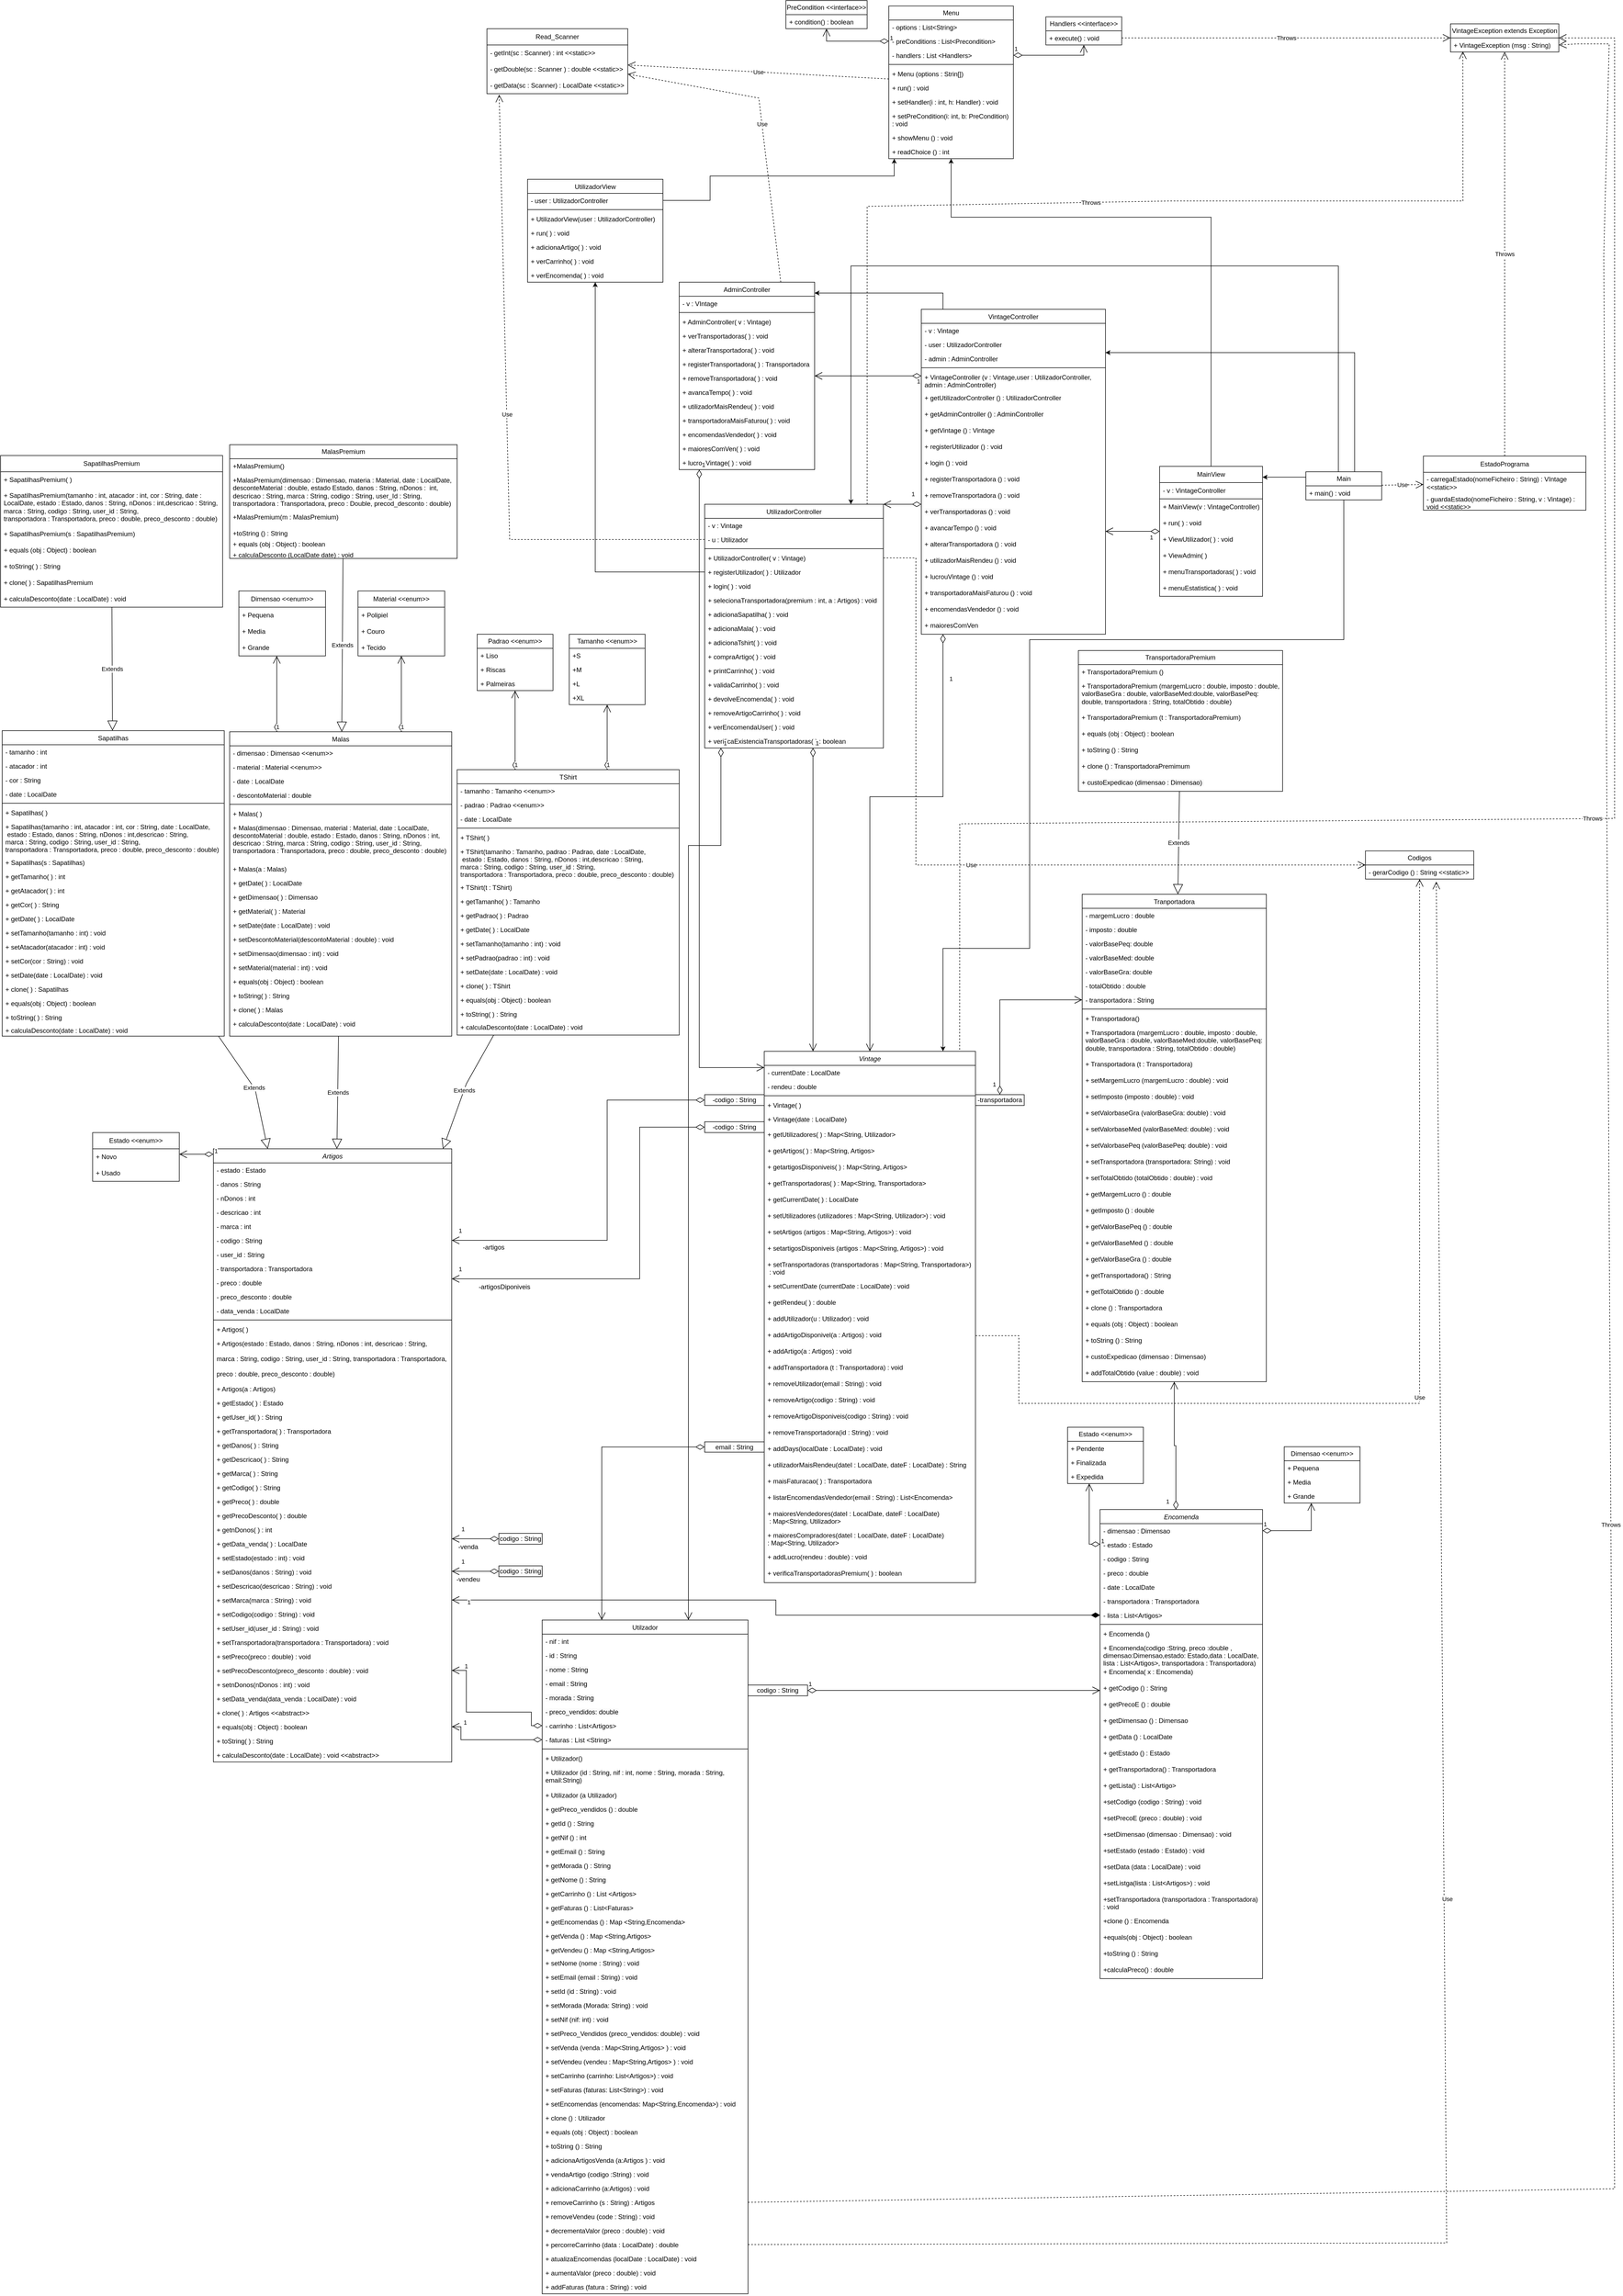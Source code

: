 <mxfile version="21.3.0" type="device">
  <diagram id="C5RBs43oDa-KdzZeNtuy" name="Page-1">
    <mxGraphModel dx="3513" dy="2777" grid="1" gridSize="10" guides="1" tooltips="1" connect="1" arrows="1" fold="1" page="1" pageScale="1" pageWidth="827" pageHeight="1169" math="0" shadow="0">
      <root>
        <mxCell id="WIyWlLk6GJQsqaUBKTNV-0" />
        <mxCell id="WIyWlLk6GJQsqaUBKTNV-1" parent="WIyWlLk6GJQsqaUBKTNV-0" />
        <mxCell id="zkfFHV4jXpPFQw0GAbJ--0" value="Encomenda&#xa;" style="swimlane;fontStyle=2;align=center;verticalAlign=top;childLayout=stackLayout;horizontal=1;startSize=26;horizontalStack=0;resizeParent=1;resizeLast=0;collapsible=1;marginBottom=0;rounded=0;shadow=0;strokeWidth=1;" parent="WIyWlLk6GJQsqaUBKTNV-1" vertex="1">
          <mxGeometry x="230" y="676" width="300" height="866" as="geometry">
            <mxRectangle x="230" y="140" width="160" height="26" as="alternateBounds" />
          </mxGeometry>
        </mxCell>
        <mxCell id="zkfFHV4jXpPFQw0GAbJ--1" value="- dimensao : Dimensao &#xa;" style="text;align=left;verticalAlign=top;spacingLeft=4;spacingRight=4;overflow=hidden;rotatable=0;points=[[0,0.5],[1,0.5]];portConstraint=eastwest;" parent="zkfFHV4jXpPFQw0GAbJ--0" vertex="1">
          <mxGeometry y="26" width="300" height="26" as="geometry" />
        </mxCell>
        <mxCell id="zkfFHV4jXpPFQw0GAbJ--2" value="- estado : Estado " style="text;align=left;verticalAlign=top;spacingLeft=4;spacingRight=4;overflow=hidden;rotatable=0;points=[[0,0.5],[1,0.5]];portConstraint=eastwest;rounded=0;shadow=0;html=0;" parent="zkfFHV4jXpPFQw0GAbJ--0" vertex="1">
          <mxGeometry y="52" width="300" height="26" as="geometry" />
        </mxCell>
        <mxCell id="zkfFHV4jXpPFQw0GAbJ--3" value="- codigo : String &#xa;" style="text;align=left;verticalAlign=top;spacingLeft=4;spacingRight=4;overflow=hidden;rotatable=0;points=[[0,0.5],[1,0.5]];portConstraint=eastwest;rounded=0;shadow=0;html=0;" parent="zkfFHV4jXpPFQw0GAbJ--0" vertex="1">
          <mxGeometry y="78" width="300" height="26" as="geometry" />
        </mxCell>
        <mxCell id="d6isxW2ympTIVBj6F2gD-4" value="- preco : double " style="text;align=left;verticalAlign=top;spacingLeft=4;spacingRight=4;overflow=hidden;rotatable=0;points=[[0,0.5],[1,0.5]];portConstraint=eastwest;rounded=0;shadow=0;html=0;" parent="zkfFHV4jXpPFQw0GAbJ--0" vertex="1">
          <mxGeometry y="104" width="300" height="26" as="geometry" />
        </mxCell>
        <mxCell id="d6isxW2ympTIVBj6F2gD-3" value="- date : LocalDate " style="text;align=left;verticalAlign=top;spacingLeft=4;spacingRight=4;overflow=hidden;rotatable=0;points=[[0,0.5],[1,0.5]];portConstraint=eastwest;rounded=0;shadow=0;html=0;" parent="zkfFHV4jXpPFQw0GAbJ--0" vertex="1">
          <mxGeometry y="130" width="300" height="26" as="geometry" />
        </mxCell>
        <mxCell id="d6isxW2ympTIVBj6F2gD-0" value="- transportadora : Transportadora " style="text;align=left;verticalAlign=top;spacingLeft=4;spacingRight=4;overflow=hidden;rotatable=0;points=[[0,0.5],[1,0.5]];portConstraint=eastwest;rounded=0;shadow=0;html=0;" parent="zkfFHV4jXpPFQw0GAbJ--0" vertex="1">
          <mxGeometry y="156" width="300" height="26" as="geometry" />
        </mxCell>
        <mxCell id="Z2fD4qjjBi8sYBg6zwFJ-329" value="- lista : List&lt;Artigos&gt;" style="text;align=left;verticalAlign=top;spacingLeft=4;spacingRight=4;overflow=hidden;rotatable=0;points=[[0,0.5],[1,0.5]];portConstraint=eastwest;rounded=0;shadow=0;html=0;" parent="zkfFHV4jXpPFQw0GAbJ--0" vertex="1">
          <mxGeometry y="182" width="300" height="26" as="geometry" />
        </mxCell>
        <mxCell id="zkfFHV4jXpPFQw0GAbJ--4" value="" style="line;html=1;strokeWidth=1;align=left;verticalAlign=middle;spacingTop=-1;spacingLeft=3;spacingRight=3;rotatable=0;labelPosition=right;points=[];portConstraint=eastwest;" parent="zkfFHV4jXpPFQw0GAbJ--0" vertex="1">
          <mxGeometry y="208" width="300" height="8" as="geometry" />
        </mxCell>
        <mxCell id="zkfFHV4jXpPFQw0GAbJ--5" value="+ Encomenda ()" style="text;align=left;verticalAlign=top;spacingLeft=4;spacingRight=4;overflow=hidden;rotatable=0;points=[[0,0.5],[1,0.5]];portConstraint=eastwest;" parent="zkfFHV4jXpPFQw0GAbJ--0" vertex="1">
          <mxGeometry y="216" width="300" height="26" as="geometry" />
        </mxCell>
        <mxCell id="d6isxW2ympTIVBj6F2gD-23" value="+ Encomenda(codigo :String, preco :double , &#xa;dimensao:Dimensao,estado: Estado,data : LocalDate,&#xa;lista : List&lt;Artigos&gt;, transportadora : Transportadora)" style="text;align=left;verticalAlign=top;spacingLeft=4;spacingRight=4;overflow=hidden;rotatable=0;points=[[0,0.5],[1,0.5]];portConstraint=eastwest;" parent="zkfFHV4jXpPFQw0GAbJ--0" vertex="1">
          <mxGeometry y="242" width="300" height="44" as="geometry" />
        </mxCell>
        <mxCell id="d6isxW2ympTIVBj6F2gD-26" value="+ Encomenda( x : Encomenda)" style="text;align=left;verticalAlign=top;spacingLeft=4;spacingRight=4;overflow=hidden;rotatable=0;points=[[0,0.5],[1,0.5]];portConstraint=eastwest;" parent="zkfFHV4jXpPFQw0GAbJ--0" vertex="1">
          <mxGeometry y="286" width="300" height="30" as="geometry" />
        </mxCell>
        <mxCell id="d6isxW2ympTIVBj6F2gD-25" value="+ getCodigo () : String" style="text;align=left;verticalAlign=top;spacingLeft=4;spacingRight=4;overflow=hidden;rotatable=0;points=[[0,0.5],[1,0.5]];portConstraint=eastwest;" parent="zkfFHV4jXpPFQw0GAbJ--0" vertex="1">
          <mxGeometry y="316" width="300" height="30" as="geometry" />
        </mxCell>
        <mxCell id="d6isxW2ympTIVBj6F2gD-24" value="+ getPrecoE () : double" style="text;align=left;verticalAlign=top;spacingLeft=4;spacingRight=4;overflow=hidden;rotatable=0;points=[[0,0.5],[1,0.5]];portConstraint=eastwest;" parent="zkfFHV4jXpPFQw0GAbJ--0" vertex="1">
          <mxGeometry y="346" width="300" height="30" as="geometry" />
        </mxCell>
        <mxCell id="d6isxW2ympTIVBj6F2gD-27" value="+ getDimensao () : Dimensao" style="text;align=left;verticalAlign=top;spacingLeft=4;spacingRight=4;overflow=hidden;rotatable=0;points=[[0,0.5],[1,0.5]];portConstraint=eastwest;" parent="zkfFHV4jXpPFQw0GAbJ--0" vertex="1">
          <mxGeometry y="376" width="300" height="30" as="geometry" />
        </mxCell>
        <mxCell id="d6isxW2ympTIVBj6F2gD-31" value="+ getData () : LocalDate" style="text;align=left;verticalAlign=top;spacingLeft=4;spacingRight=4;overflow=hidden;rotatable=0;points=[[0,0.5],[1,0.5]];portConstraint=eastwest;" parent="zkfFHV4jXpPFQw0GAbJ--0" vertex="1">
          <mxGeometry y="406" width="300" height="30" as="geometry" />
        </mxCell>
        <mxCell id="d6isxW2ympTIVBj6F2gD-30" value="+ getEstado () : Estado" style="text;align=left;verticalAlign=top;spacingLeft=4;spacingRight=4;overflow=hidden;rotatable=0;points=[[0,0.5],[1,0.5]];portConstraint=eastwest;" parent="zkfFHV4jXpPFQw0GAbJ--0" vertex="1">
          <mxGeometry y="436" width="300" height="30" as="geometry" />
        </mxCell>
        <mxCell id="d6isxW2ympTIVBj6F2gD-29" value="+ getTransportadora() : Transportadora    " style="text;align=left;verticalAlign=top;spacingLeft=4;spacingRight=4;overflow=hidden;rotatable=0;points=[[0,0.5],[1,0.5]];portConstraint=eastwest;" parent="zkfFHV4jXpPFQw0GAbJ--0" vertex="1">
          <mxGeometry y="466" width="300" height="30" as="geometry" />
        </mxCell>
        <mxCell id="d6isxW2ympTIVBj6F2gD-28" value="+ getLista() : List&lt;Artigo&gt;" style="text;align=left;verticalAlign=top;spacingLeft=4;spacingRight=4;overflow=hidden;rotatable=0;points=[[0,0.5],[1,0.5]];portConstraint=eastwest;fontStyle=0" parent="zkfFHV4jXpPFQw0GAbJ--0" vertex="1">
          <mxGeometry y="496" width="300" height="30" as="geometry" />
        </mxCell>
        <mxCell id="d6isxW2ympTIVBj6F2gD-38" value="+setCodigo (codigo : String) : void" style="text;align=left;verticalAlign=top;spacingLeft=4;spacingRight=4;overflow=hidden;rotatable=0;points=[[0,0.5],[1,0.5]];portConstraint=eastwest;fontStyle=0" parent="zkfFHV4jXpPFQw0GAbJ--0" vertex="1">
          <mxGeometry y="526" width="300" height="30" as="geometry" />
        </mxCell>
        <mxCell id="d6isxW2ympTIVBj6F2gD-37" value="+setPrecoE (preco : double) : void" style="text;align=left;verticalAlign=top;spacingLeft=4;spacingRight=4;overflow=hidden;rotatable=0;points=[[0,0.5],[1,0.5]];portConstraint=eastwest;fontStyle=0" parent="zkfFHV4jXpPFQw0GAbJ--0" vertex="1">
          <mxGeometry y="556" width="300" height="30" as="geometry" />
        </mxCell>
        <mxCell id="d6isxW2ympTIVBj6F2gD-36" value="+setDimensao (dimensao : Dimensao) : void" style="text;align=left;verticalAlign=top;spacingLeft=4;spacingRight=4;overflow=hidden;rotatable=0;points=[[0,0.5],[1,0.5]];portConstraint=eastwest;fontStyle=0" parent="zkfFHV4jXpPFQw0GAbJ--0" vertex="1">
          <mxGeometry y="586" width="300" height="30" as="geometry" />
        </mxCell>
        <mxCell id="d6isxW2ympTIVBj6F2gD-35" value="+setEstado (estado : Estado) : void" style="text;align=left;verticalAlign=top;spacingLeft=4;spacingRight=4;overflow=hidden;rotatable=0;points=[[0,0.5],[1,0.5]];portConstraint=eastwest;fontStyle=0" parent="zkfFHV4jXpPFQw0GAbJ--0" vertex="1">
          <mxGeometry y="616" width="300" height="30" as="geometry" />
        </mxCell>
        <mxCell id="d6isxW2ympTIVBj6F2gD-34" value="+setData (data : LocalDate) : void" style="text;align=left;verticalAlign=top;spacingLeft=4;spacingRight=4;overflow=hidden;rotatable=0;points=[[0,0.5],[1,0.5]];portConstraint=eastwest;fontStyle=0" parent="zkfFHV4jXpPFQw0GAbJ--0" vertex="1">
          <mxGeometry y="646" width="300" height="30" as="geometry" />
        </mxCell>
        <mxCell id="d6isxW2ympTIVBj6F2gD-33" value="+setListga(lista : List&lt;Artigos&gt;) : void" style="text;align=left;verticalAlign=top;spacingLeft=4;spacingRight=4;overflow=hidden;rotatable=0;points=[[0,0.5],[1,0.5]];portConstraint=eastwest;fontStyle=0" parent="zkfFHV4jXpPFQw0GAbJ--0" vertex="1">
          <mxGeometry y="676" width="300" height="30" as="geometry" />
        </mxCell>
        <mxCell id="d6isxW2ympTIVBj6F2gD-32" value="+setTransportadora (transportadora : Transportadora) &#xa;: void" style="text;align=left;verticalAlign=top;spacingLeft=4;spacingRight=4;overflow=hidden;rotatable=0;points=[[0,0.5],[1,0.5]];portConstraint=eastwest;fontStyle=0" parent="zkfFHV4jXpPFQw0GAbJ--0" vertex="1">
          <mxGeometry y="706" width="300" height="40" as="geometry" />
        </mxCell>
        <mxCell id="d6isxW2ympTIVBj6F2gD-41" value="+clone () : Encomenda" style="text;align=left;verticalAlign=top;spacingLeft=4;spacingRight=4;overflow=hidden;rotatable=0;points=[[0,0.5],[1,0.5]];portConstraint=eastwest;fontStyle=0" parent="zkfFHV4jXpPFQw0GAbJ--0" vertex="1">
          <mxGeometry y="746" width="300" height="30" as="geometry" />
        </mxCell>
        <mxCell id="d6isxW2ympTIVBj6F2gD-40" value="+equals(obj : Object) : boolean" style="text;align=left;verticalAlign=top;spacingLeft=4;spacingRight=4;overflow=hidden;rotatable=0;points=[[0,0.5],[1,0.5]];portConstraint=eastwest;fontStyle=0" parent="zkfFHV4jXpPFQw0GAbJ--0" vertex="1">
          <mxGeometry y="776" width="300" height="30" as="geometry" />
        </mxCell>
        <mxCell id="d6isxW2ympTIVBj6F2gD-39" value="+toString () : String" style="text;align=left;verticalAlign=top;spacingLeft=4;spacingRight=4;overflow=hidden;rotatable=0;points=[[0,0.5],[1,0.5]];portConstraint=eastwest;fontStyle=0" parent="zkfFHV4jXpPFQw0GAbJ--0" vertex="1">
          <mxGeometry y="806" width="300" height="30" as="geometry" />
        </mxCell>
        <mxCell id="d6isxW2ympTIVBj6F2gD-42" value="+calculaPreco() : double" style="text;align=left;verticalAlign=top;spacingLeft=4;spacingRight=4;overflow=hidden;rotatable=0;points=[[0,0.5],[1,0.5]];portConstraint=eastwest;fontStyle=0" parent="zkfFHV4jXpPFQw0GAbJ--0" vertex="1">
          <mxGeometry y="836" width="300" height="30" as="geometry" />
        </mxCell>
        <mxCell id="d6isxW2ympTIVBj6F2gD-47" value="Estado &amp;lt;&amp;lt;enum&amp;gt;&amp;gt;" style="swimlane;fontStyle=0;childLayout=stackLayout;horizontal=1;startSize=26;fillColor=none;horizontalStack=0;resizeParent=1;resizeParentMax=0;resizeLast=0;collapsible=1;marginBottom=0;whiteSpace=wrap;html=1;" parent="WIyWlLk6GJQsqaUBKTNV-1" vertex="1">
          <mxGeometry x="170" y="524" width="140" height="104" as="geometry">
            <mxRectangle x="20" y="130" width="80" height="30" as="alternateBounds" />
          </mxGeometry>
        </mxCell>
        <mxCell id="d6isxW2ympTIVBj6F2gD-48" value="+ Pendente" style="text;strokeColor=none;fillColor=none;align=left;verticalAlign=top;spacingLeft=4;spacingRight=4;overflow=hidden;rotatable=0;points=[[0,0.5],[1,0.5]];portConstraint=eastwest;whiteSpace=wrap;html=1;" parent="d6isxW2ympTIVBj6F2gD-47" vertex="1">
          <mxGeometry y="26" width="140" height="26" as="geometry" />
        </mxCell>
        <mxCell id="d6isxW2ympTIVBj6F2gD-49" value="+ Finalizada" style="text;strokeColor=none;fillColor=none;align=left;verticalAlign=top;spacingLeft=4;spacingRight=4;overflow=hidden;rotatable=0;points=[[0,0.5],[1,0.5]];portConstraint=eastwest;whiteSpace=wrap;html=1;" parent="d6isxW2ympTIVBj6F2gD-47" vertex="1">
          <mxGeometry y="52" width="140" height="26" as="geometry" />
        </mxCell>
        <mxCell id="d6isxW2ympTIVBj6F2gD-50" value="+ Expedida" style="text;strokeColor=none;fillColor=none;align=left;verticalAlign=top;spacingLeft=4;spacingRight=4;overflow=hidden;rotatable=0;points=[[0,0.5],[1,0.5]];portConstraint=eastwest;whiteSpace=wrap;html=1;" parent="d6isxW2ympTIVBj6F2gD-47" vertex="1">
          <mxGeometry y="78" width="140" height="26" as="geometry" />
        </mxCell>
        <mxCell id="d6isxW2ympTIVBj6F2gD-52" value="Dimensao &amp;lt;&amp;lt;enum&amp;gt;&amp;gt;" style="swimlane;fontStyle=0;childLayout=stackLayout;horizontal=1;startSize=26;fillColor=none;horizontalStack=0;resizeParent=1;resizeParentMax=0;resizeLast=0;collapsible=1;marginBottom=0;whiteSpace=wrap;html=1;" parent="WIyWlLk6GJQsqaUBKTNV-1" vertex="1">
          <mxGeometry x="570" y="560" width="140" height="104" as="geometry" />
        </mxCell>
        <mxCell id="d6isxW2ympTIVBj6F2gD-53" value="+ Pequena" style="text;strokeColor=none;fillColor=none;align=left;verticalAlign=top;spacingLeft=4;spacingRight=4;overflow=hidden;rotatable=0;points=[[0,0.5],[1,0.5]];portConstraint=eastwest;whiteSpace=wrap;html=1;" parent="d6isxW2ympTIVBj6F2gD-52" vertex="1">
          <mxGeometry y="26" width="140" height="26" as="geometry" />
        </mxCell>
        <mxCell id="d6isxW2ympTIVBj6F2gD-54" value="+ Media" style="text;strokeColor=none;fillColor=none;align=left;verticalAlign=top;spacingLeft=4;spacingRight=4;overflow=hidden;rotatable=0;points=[[0,0.5],[1,0.5]];portConstraint=eastwest;whiteSpace=wrap;html=1;" parent="d6isxW2ympTIVBj6F2gD-52" vertex="1">
          <mxGeometry y="52" width="140" height="26" as="geometry" />
        </mxCell>
        <mxCell id="d6isxW2ympTIVBj6F2gD-55" value="+ Grande" style="text;strokeColor=none;fillColor=none;align=left;verticalAlign=top;spacingLeft=4;spacingRight=4;overflow=hidden;rotatable=0;points=[[0,0.5],[1,0.5]];portConstraint=eastwest;whiteSpace=wrap;html=1;" parent="d6isxW2ympTIVBj6F2gD-52" vertex="1">
          <mxGeometry y="78" width="140" height="26" as="geometry" />
        </mxCell>
        <mxCell id="d6isxW2ympTIVBj6F2gD-59" value="Codigos" style="swimlane;fontStyle=0;childLayout=stackLayout;horizontal=1;startSize=26;fillColor=none;horizontalStack=0;resizeParent=1;resizeParentMax=0;resizeLast=0;collapsible=1;marginBottom=0;whiteSpace=wrap;html=1;" parent="WIyWlLk6GJQsqaUBKTNV-1" vertex="1">
          <mxGeometry x="720" y="-540" width="200" height="52" as="geometry" />
        </mxCell>
        <mxCell id="d6isxW2ympTIVBj6F2gD-60" value="- gerarCodigo () : String &amp;lt;&amp;lt;static&amp;gt;&amp;gt;" style="text;strokeColor=none;fillColor=none;align=left;verticalAlign=top;spacingLeft=4;spacingRight=4;overflow=hidden;rotatable=0;points=[[0,0.5],[1,0.5]];portConstraint=eastwest;whiteSpace=wrap;html=1;" parent="d6isxW2ympTIVBj6F2gD-59" vertex="1">
          <mxGeometry y="26" width="200" height="26" as="geometry" />
        </mxCell>
        <mxCell id="d6isxW2ympTIVBj6F2gD-66" value="AdminController" style="swimlane;fontStyle=0;align=center;verticalAlign=top;childLayout=stackLayout;horizontal=1;startSize=26;horizontalStack=0;resizeParent=1;resizeLast=0;collapsible=1;marginBottom=0;rounded=0;shadow=0;strokeWidth=1;" parent="WIyWlLk6GJQsqaUBKTNV-1" vertex="1">
          <mxGeometry x="-547" y="-1590" width="250" height="346" as="geometry">
            <mxRectangle x="550" y="140" width="160" height="26" as="alternateBounds" />
          </mxGeometry>
        </mxCell>
        <mxCell id="d6isxW2ympTIVBj6F2gD-67" value="- v : VIntage" style="text;align=left;verticalAlign=top;spacingLeft=4;spacingRight=4;overflow=hidden;rotatable=0;points=[[0,0.5],[1,0.5]];portConstraint=eastwest;rounded=0;" parent="d6isxW2ympTIVBj6F2gD-66" vertex="1">
          <mxGeometry y="26" width="250" height="26" as="geometry" />
        </mxCell>
        <mxCell id="d6isxW2ympTIVBj6F2gD-68" value="" style="line;html=1;strokeWidth=1;align=left;verticalAlign=middle;spacingTop=-1;spacingLeft=3;spacingRight=3;rotatable=0;labelPosition=right;points=[];portConstraint=eastwest;rounded=0;" parent="d6isxW2ympTIVBj6F2gD-66" vertex="1">
          <mxGeometry y="52" width="250" height="8" as="geometry" />
        </mxCell>
        <mxCell id="d6isxW2ympTIVBj6F2gD-69" value="+ AdminController( v : Vintage)" style="text;align=left;verticalAlign=top;spacingLeft=4;spacingRight=4;overflow=hidden;rotatable=0;points=[[0,0.5],[1,0.5]];portConstraint=eastwest;rounded=0;" parent="d6isxW2ympTIVBj6F2gD-66" vertex="1">
          <mxGeometry y="60" width="250" height="26" as="geometry" />
        </mxCell>
        <mxCell id="d6isxW2ympTIVBj6F2gD-70" value="+ verTransportadoras( ) : void" style="text;align=left;verticalAlign=top;spacingLeft=4;spacingRight=4;overflow=hidden;rotatable=0;points=[[0,0.5],[1,0.5]];portConstraint=eastwest;rounded=0;" parent="d6isxW2ympTIVBj6F2gD-66" vertex="1">
          <mxGeometry y="86" width="250" height="26" as="geometry" />
        </mxCell>
        <mxCell id="d6isxW2ympTIVBj6F2gD-71" value="+ alterarTransportadora( ) : void" style="text;align=left;verticalAlign=top;spacingLeft=4;spacingRight=4;overflow=hidden;rotatable=0;points=[[0,0.5],[1,0.5]];portConstraint=eastwest;rounded=0;" parent="d6isxW2ympTIVBj6F2gD-66" vertex="1">
          <mxGeometry y="112" width="250" height="26" as="geometry" />
        </mxCell>
        <mxCell id="d6isxW2ympTIVBj6F2gD-72" value="+ registerTransportadora( ) : Transportadora" style="text;align=left;verticalAlign=top;spacingLeft=4;spacingRight=4;overflow=hidden;rotatable=0;points=[[0,0.5],[1,0.5]];portConstraint=eastwest;rounded=0;" parent="d6isxW2ympTIVBj6F2gD-66" vertex="1">
          <mxGeometry y="138" width="250" height="26" as="geometry" />
        </mxCell>
        <mxCell id="d6isxW2ympTIVBj6F2gD-73" value="+ removeTransportadora( ) : void" style="text;align=left;verticalAlign=top;spacingLeft=4;spacingRight=4;overflow=hidden;rotatable=0;points=[[0,0.5],[1,0.5]];portConstraint=eastwest;rounded=0;" parent="d6isxW2ympTIVBj6F2gD-66" vertex="1">
          <mxGeometry y="164" width="250" height="26" as="geometry" />
        </mxCell>
        <mxCell id="d6isxW2ympTIVBj6F2gD-74" value="+ avancaTempo( ) : void" style="text;align=left;verticalAlign=top;spacingLeft=4;spacingRight=4;overflow=hidden;rotatable=0;points=[[0,0.5],[1,0.5]];portConstraint=eastwest;rounded=0;" parent="d6isxW2ympTIVBj6F2gD-66" vertex="1">
          <mxGeometry y="190" width="250" height="26" as="geometry" />
        </mxCell>
        <mxCell id="d6isxW2ympTIVBj6F2gD-75" value="+ utilizadorMaisRendeu( ) : void" style="text;align=left;verticalAlign=top;spacingLeft=4;spacingRight=4;overflow=hidden;rotatable=0;points=[[0,0.5],[1,0.5]];portConstraint=eastwest;rounded=0;" parent="d6isxW2ympTIVBj6F2gD-66" vertex="1">
          <mxGeometry y="216" width="250" height="26" as="geometry" />
        </mxCell>
        <mxCell id="d6isxW2ympTIVBj6F2gD-76" value="+ transportadoraMaisFaturou( ) : void" style="text;align=left;verticalAlign=top;spacingLeft=4;spacingRight=4;overflow=hidden;rotatable=0;points=[[0,0.5],[1,0.5]];portConstraint=eastwest;rounded=0;" parent="d6isxW2ympTIVBj6F2gD-66" vertex="1">
          <mxGeometry y="242" width="250" height="26" as="geometry" />
        </mxCell>
        <mxCell id="d6isxW2ympTIVBj6F2gD-77" value="+ encomendasVendedor( ) : void" style="text;align=left;verticalAlign=top;spacingLeft=4;spacingRight=4;overflow=hidden;rotatable=0;points=[[0,0.5],[1,0.5]];portConstraint=eastwest;rounded=0;" parent="d6isxW2ympTIVBj6F2gD-66" vertex="1">
          <mxGeometry y="268" width="250" height="26" as="geometry" />
        </mxCell>
        <mxCell id="d6isxW2ympTIVBj6F2gD-78" value="+ maioresComVen( ) : void" style="text;align=left;verticalAlign=top;spacingLeft=4;spacingRight=4;overflow=hidden;rotatable=0;points=[[0,0.5],[1,0.5]];portConstraint=eastwest;rounded=0;" parent="d6isxW2ympTIVBj6F2gD-66" vertex="1">
          <mxGeometry y="294" width="250" height="26" as="geometry" />
        </mxCell>
        <mxCell id="d6isxW2ympTIVBj6F2gD-79" value="+ lucrouVintage( ) : void" style="text;align=left;verticalAlign=top;spacingLeft=4;spacingRight=4;overflow=hidden;rotatable=0;points=[[0,0.5],[1,0.5]];portConstraint=eastwest;rounded=0;" parent="d6isxW2ympTIVBj6F2gD-66" vertex="1">
          <mxGeometry y="320" width="250" height="26" as="geometry" />
        </mxCell>
        <mxCell id="LGUbVa4dJeHDLVmfE0z2-24" style="edgeStyle=orthogonalEdgeStyle;rounded=0;orthogonalLoop=1;jettySize=auto;html=1;exitX=0.5;exitY=0;exitDx=0;exitDy=0;" parent="WIyWlLk6GJQsqaUBKTNV-1" source="d6isxW2ympTIVBj6F2gD-80" target="Z2fD4qjjBi8sYBg6zwFJ-13" edge="1">
          <mxGeometry relative="1" as="geometry">
            <Array as="points">
              <mxPoint x="435" y="-1710" />
              <mxPoint x="-45" y="-1710" />
            </Array>
          </mxGeometry>
        </mxCell>
        <mxCell id="d6isxW2ympTIVBj6F2gD-80" value="MainView" style="swimlane;fontStyle=0;childLayout=stackLayout;horizontal=1;startSize=30;horizontalStack=0;resizeParent=1;resizeParentMax=0;resizeLast=0;collapsible=1;marginBottom=0;whiteSpace=wrap;html=1;" parent="WIyWlLk6GJQsqaUBKTNV-1" vertex="1">
          <mxGeometry x="340" y="-1250" width="190" height="240" as="geometry" />
        </mxCell>
        <mxCell id="d6isxW2ympTIVBj6F2gD-81" value="- v : VintageController" style="text;strokeColor=default;fillColor=none;align=left;verticalAlign=middle;spacingLeft=4;spacingRight=4;overflow=hidden;points=[[0,0.5],[1,0.5]];portConstraint=eastwest;rotatable=0;whiteSpace=wrap;html=1;" parent="d6isxW2ympTIVBj6F2gD-80" vertex="1">
          <mxGeometry y="30" width="190" height="30" as="geometry" />
        </mxCell>
        <mxCell id="d6isxW2ympTIVBj6F2gD-82" value="+ MainView(v : VintageController)" style="text;strokeColor=none;fillColor=none;align=left;verticalAlign=middle;spacingLeft=4;spacingRight=4;overflow=hidden;points=[[0,0.5],[1,0.5]];portConstraint=eastwest;rotatable=0;whiteSpace=wrap;html=1;" parent="d6isxW2ympTIVBj6F2gD-80" vertex="1">
          <mxGeometry y="60" width="190" height="30" as="geometry" />
        </mxCell>
        <mxCell id="d6isxW2ympTIVBj6F2gD-83" value="+ run( ) : void" style="text;strokeColor=none;fillColor=none;align=left;verticalAlign=middle;spacingLeft=4;spacingRight=4;overflow=hidden;points=[[0,0.5],[1,0.5]];portConstraint=eastwest;rotatable=0;whiteSpace=wrap;html=1;" parent="d6isxW2ympTIVBj6F2gD-80" vertex="1">
          <mxGeometry y="90" width="190" height="30" as="geometry" />
        </mxCell>
        <mxCell id="d6isxW2ympTIVBj6F2gD-84" value="+ ViewUtilizador( ) : void" style="text;strokeColor=none;fillColor=none;align=left;verticalAlign=middle;spacingLeft=4;spacingRight=4;overflow=hidden;points=[[0,0.5],[1,0.5]];portConstraint=eastwest;rotatable=0;whiteSpace=wrap;html=1;" parent="d6isxW2ympTIVBj6F2gD-80" vertex="1">
          <mxGeometry y="120" width="190" height="30" as="geometry" />
        </mxCell>
        <mxCell id="d6isxW2ympTIVBj6F2gD-85" value="+ ViewAdmin( )" style="text;strokeColor=none;fillColor=none;align=left;verticalAlign=middle;spacingLeft=4;spacingRight=4;overflow=hidden;points=[[0,0.5],[1,0.5]];portConstraint=eastwest;rotatable=0;whiteSpace=wrap;html=1;" parent="d6isxW2ympTIVBj6F2gD-80" vertex="1">
          <mxGeometry y="150" width="190" height="30" as="geometry" />
        </mxCell>
        <mxCell id="d6isxW2ympTIVBj6F2gD-86" value="+ menuTransportadoras( ) : void" style="text;strokeColor=none;fillColor=none;align=left;verticalAlign=middle;spacingLeft=4;spacingRight=4;overflow=hidden;points=[[0,0.5],[1,0.5]];portConstraint=eastwest;rotatable=0;whiteSpace=wrap;html=1;" parent="d6isxW2ympTIVBj6F2gD-80" vertex="1">
          <mxGeometry y="180" width="190" height="30" as="geometry" />
        </mxCell>
        <mxCell id="d6isxW2ympTIVBj6F2gD-87" value="+ menuEstatistica( ) : void" style="text;strokeColor=none;fillColor=none;align=left;verticalAlign=middle;spacingLeft=4;spacingRight=4;overflow=hidden;points=[[0,0.5],[1,0.5]];portConstraint=eastwest;rotatable=0;whiteSpace=wrap;html=1;" parent="d6isxW2ympTIVBj6F2gD-80" vertex="1">
          <mxGeometry y="210" width="190" height="30" as="geometry" />
        </mxCell>
        <mxCell id="d6isxW2ympTIVBj6F2gD-88" value="UtilizadorController" style="swimlane;fontStyle=0;align=center;verticalAlign=top;childLayout=stackLayout;horizontal=1;startSize=26;horizontalStack=0;resizeParent=1;resizeLast=0;collapsible=1;marginBottom=0;rounded=0;shadow=0;strokeWidth=1;" parent="WIyWlLk6GJQsqaUBKTNV-1" vertex="1">
          <mxGeometry x="-500" y="-1180" width="330" height="450" as="geometry">
            <mxRectangle x="550" y="140" width="160" height="26" as="alternateBounds" />
          </mxGeometry>
        </mxCell>
        <mxCell id="d6isxW2ympTIVBj6F2gD-89" value="- v : Vintage" style="text;align=left;verticalAlign=top;spacingLeft=4;spacingRight=4;overflow=hidden;rotatable=0;points=[[0,0.5],[1,0.5]];portConstraint=eastwest;rounded=0;" parent="d6isxW2ympTIVBj6F2gD-88" vertex="1">
          <mxGeometry y="26" width="330" height="26" as="geometry" />
        </mxCell>
        <mxCell id="d6isxW2ympTIVBj6F2gD-90" value="- u : Utilizador" style="text;align=left;verticalAlign=top;spacingLeft=4;spacingRight=4;overflow=hidden;rotatable=0;points=[[0,0.5],[1,0.5]];portConstraint=eastwest;rounded=0;" parent="d6isxW2ympTIVBj6F2gD-88" vertex="1">
          <mxGeometry y="52" width="330" height="26" as="geometry" />
        </mxCell>
        <mxCell id="d6isxW2ympTIVBj6F2gD-91" value="" style="line;html=1;strokeWidth=1;align=left;verticalAlign=middle;spacingTop=-1;spacingLeft=3;spacingRight=3;rotatable=0;labelPosition=right;points=[];portConstraint=eastwest;rounded=0;" parent="d6isxW2ympTIVBj6F2gD-88" vertex="1">
          <mxGeometry y="78" width="330" height="8" as="geometry" />
        </mxCell>
        <mxCell id="d6isxW2ympTIVBj6F2gD-92" value="+ UtilizadorController( v : Vintage)" style="text;align=left;verticalAlign=top;spacingLeft=4;spacingRight=4;overflow=hidden;rotatable=0;points=[[0,0.5],[1,0.5]];portConstraint=eastwest;rounded=0;" parent="d6isxW2ympTIVBj6F2gD-88" vertex="1">
          <mxGeometry y="86" width="330" height="26" as="geometry" />
        </mxCell>
        <mxCell id="d6isxW2ympTIVBj6F2gD-93" value="+ registerUtilizador( ) : Utilizador" style="text;align=left;verticalAlign=top;spacingLeft=4;spacingRight=4;overflow=hidden;rotatable=0;points=[[0,0.5],[1,0.5]];portConstraint=eastwest;rounded=0;" parent="d6isxW2ympTIVBj6F2gD-88" vertex="1">
          <mxGeometry y="112" width="330" height="26" as="geometry" />
        </mxCell>
        <mxCell id="d6isxW2ympTIVBj6F2gD-94" value="+ login( ) : void" style="text;align=left;verticalAlign=top;spacingLeft=4;spacingRight=4;overflow=hidden;rotatable=0;points=[[0,0.5],[1,0.5]];portConstraint=eastwest;rounded=0;" parent="d6isxW2ympTIVBj6F2gD-88" vertex="1">
          <mxGeometry y="138" width="330" height="26" as="geometry" />
        </mxCell>
        <mxCell id="d6isxW2ympTIVBj6F2gD-95" value="+ selecionaTransportadora(premium : int, a : Artigos) : void" style="text;align=left;verticalAlign=top;spacingLeft=4;spacingRight=4;overflow=hidden;rotatable=0;points=[[0,0.5],[1,0.5]];portConstraint=eastwest;rounded=0;" parent="d6isxW2ympTIVBj6F2gD-88" vertex="1">
          <mxGeometry y="164" width="330" height="26" as="geometry" />
        </mxCell>
        <mxCell id="d6isxW2ympTIVBj6F2gD-96" value="+ adicionaSapatilha( ) : void" style="text;align=left;verticalAlign=top;spacingLeft=4;spacingRight=4;overflow=hidden;rotatable=0;points=[[0,0.5],[1,0.5]];portConstraint=eastwest;rounded=0;" parent="d6isxW2ympTIVBj6F2gD-88" vertex="1">
          <mxGeometry y="190" width="330" height="26" as="geometry" />
        </mxCell>
        <mxCell id="d6isxW2ympTIVBj6F2gD-97" value="+ adicionaMala( ) : void" style="text;align=left;verticalAlign=top;spacingLeft=4;spacingRight=4;overflow=hidden;rotatable=0;points=[[0,0.5],[1,0.5]];portConstraint=eastwest;rounded=0;" parent="d6isxW2ympTIVBj6F2gD-88" vertex="1">
          <mxGeometry y="216" width="330" height="26" as="geometry" />
        </mxCell>
        <mxCell id="d6isxW2ympTIVBj6F2gD-98" value="+ adicionaTshirt( ) : void" style="text;align=left;verticalAlign=top;spacingLeft=4;spacingRight=4;overflow=hidden;rotatable=0;points=[[0,0.5],[1,0.5]];portConstraint=eastwest;rounded=0;" parent="d6isxW2ympTIVBj6F2gD-88" vertex="1">
          <mxGeometry y="242" width="330" height="26" as="geometry" />
        </mxCell>
        <mxCell id="d6isxW2ympTIVBj6F2gD-99" value="+ compraArtigo( ) : void" style="text;align=left;verticalAlign=top;spacingLeft=4;spacingRight=4;overflow=hidden;rotatable=0;points=[[0,0.5],[1,0.5]];portConstraint=eastwest;rounded=0;" parent="d6isxW2ympTIVBj6F2gD-88" vertex="1">
          <mxGeometry y="268" width="330" height="26" as="geometry" />
        </mxCell>
        <mxCell id="d6isxW2ympTIVBj6F2gD-100" value="+ printCarrinho( ) : void" style="text;align=left;verticalAlign=top;spacingLeft=4;spacingRight=4;overflow=hidden;rotatable=0;points=[[0,0.5],[1,0.5]];portConstraint=eastwest;rounded=0;" parent="d6isxW2ympTIVBj6F2gD-88" vertex="1">
          <mxGeometry y="294" width="330" height="26" as="geometry" />
        </mxCell>
        <mxCell id="d6isxW2ympTIVBj6F2gD-101" value="+ validaCarrinho( ) : void" style="text;align=left;verticalAlign=top;spacingLeft=4;spacingRight=4;overflow=hidden;rotatable=0;points=[[0,0.5],[1,0.5]];portConstraint=eastwest;rounded=0;" parent="d6isxW2ympTIVBj6F2gD-88" vertex="1">
          <mxGeometry y="320" width="330" height="26" as="geometry" />
        </mxCell>
        <mxCell id="d6isxW2ympTIVBj6F2gD-102" value="+ devolveEncomenda( ) : void" style="text;align=left;verticalAlign=top;spacingLeft=4;spacingRight=4;overflow=hidden;rotatable=0;points=[[0,0.5],[1,0.5]];portConstraint=eastwest;rounded=0;" parent="d6isxW2ympTIVBj6F2gD-88" vertex="1">
          <mxGeometry y="346" width="330" height="26" as="geometry" />
        </mxCell>
        <mxCell id="d6isxW2ympTIVBj6F2gD-103" value="+ removeArtigoCarrinho( ) : void" style="text;align=left;verticalAlign=top;spacingLeft=4;spacingRight=4;overflow=hidden;rotatable=0;points=[[0,0.5],[1,0.5]];portConstraint=eastwest;rounded=0;" parent="d6isxW2ympTIVBj6F2gD-88" vertex="1">
          <mxGeometry y="372" width="330" height="26" as="geometry" />
        </mxCell>
        <mxCell id="d6isxW2ympTIVBj6F2gD-104" value="+ verEncomendaUser( ) : void" style="text;align=left;verticalAlign=top;spacingLeft=4;spacingRight=4;overflow=hidden;rotatable=0;points=[[0,0.5],[1,0.5]];portConstraint=eastwest;rounded=0;" parent="d6isxW2ympTIVBj6F2gD-88" vertex="1">
          <mxGeometry y="398" width="330" height="26" as="geometry" />
        </mxCell>
        <mxCell id="d6isxW2ympTIVBj6F2gD-105" value="+ verificaExistenciaTransportadoras( ) : boolean" style="text;align=left;verticalAlign=top;spacingLeft=4;spacingRight=4;overflow=hidden;rotatable=0;points=[[0,0.5],[1,0.5]];portConstraint=eastwest;rounded=0;" parent="d6isxW2ympTIVBj6F2gD-88" vertex="1">
          <mxGeometry y="424" width="330" height="26" as="geometry" />
        </mxCell>
        <mxCell id="d6isxW2ympTIVBj6F2gD-106" value="Read_Scanner" style="swimlane;fontStyle=0;childLayout=stackLayout;horizontal=1;startSize=30;horizontalStack=0;resizeParent=1;resizeParentMax=0;resizeLast=0;collapsible=1;marginBottom=0;whiteSpace=wrap;html=1;" parent="WIyWlLk6GJQsqaUBKTNV-1" vertex="1">
          <mxGeometry x="-902" y="-2058" width="260" height="120" as="geometry" />
        </mxCell>
        <mxCell id="d6isxW2ympTIVBj6F2gD-107" value="- getInt(sc : Scanner) : int &amp;lt;&amp;lt;static&amp;gt;&amp;gt;" style="text;strokeColor=none;fillColor=none;align=left;verticalAlign=middle;spacingLeft=4;spacingRight=4;overflow=hidden;points=[[0,0.5],[1,0.5]];portConstraint=eastwest;rotatable=0;whiteSpace=wrap;html=1;" parent="d6isxW2ympTIVBj6F2gD-106" vertex="1">
          <mxGeometry y="30" width="260" height="30" as="geometry" />
        </mxCell>
        <mxCell id="d6isxW2ympTIVBj6F2gD-108" value="- getDouble(sc : Scanner ) : double &amp;lt;&amp;lt;static&amp;gt;&amp;gt;" style="text;strokeColor=none;fillColor=none;align=left;verticalAlign=middle;spacingLeft=4;spacingRight=4;overflow=hidden;points=[[0,0.5],[1,0.5]];portConstraint=eastwest;rotatable=0;whiteSpace=wrap;html=1;" parent="d6isxW2ympTIVBj6F2gD-106" vertex="1">
          <mxGeometry y="60" width="260" height="30" as="geometry" />
        </mxCell>
        <mxCell id="d6isxW2ympTIVBj6F2gD-109" value="- getData(sc : Scanner) : LocalDate &amp;lt;&amp;lt;static&amp;gt;&amp;gt;" style="text;strokeColor=none;fillColor=none;align=left;verticalAlign=middle;spacingLeft=4;spacingRight=4;overflow=hidden;points=[[0,0.5],[1,0.5]];portConstraint=eastwest;rotatable=0;whiteSpace=wrap;html=1;" parent="d6isxW2ympTIVBj6F2gD-106" vertex="1">
          <mxGeometry y="90" width="260" height="30" as="geometry" />
        </mxCell>
        <mxCell id="d6isxW2ympTIVBj6F2gD-110" value="Artigos" style="swimlane;fontStyle=2;align=center;verticalAlign=top;childLayout=stackLayout;horizontal=1;startSize=26;horizontalStack=0;resizeParent=1;resizeLast=0;collapsible=1;marginBottom=0;rounded=0;shadow=0;strokeWidth=1;" parent="WIyWlLk6GJQsqaUBKTNV-1" vertex="1">
          <mxGeometry x="-1407" y="10" width="440" height="1132" as="geometry">
            <mxRectangle x="550" y="140" width="160" height="26" as="alternateBounds" />
          </mxGeometry>
        </mxCell>
        <mxCell id="d6isxW2ympTIVBj6F2gD-111" value="- estado : Estado" style="text;align=left;verticalAlign=top;spacingLeft=4;spacingRight=4;overflow=hidden;rotatable=0;points=[[0,0.5],[1,0.5]];portConstraint=eastwest;rounded=0;" parent="d6isxW2ympTIVBj6F2gD-110" vertex="1">
          <mxGeometry y="26" width="440" height="26" as="geometry" />
        </mxCell>
        <mxCell id="d6isxW2ympTIVBj6F2gD-112" value="- danos : String" style="text;align=left;verticalAlign=top;spacingLeft=4;spacingRight=4;overflow=hidden;rotatable=0;points=[[0,0.5],[1,0.5]];portConstraint=eastwest;rounded=0;" parent="d6isxW2ympTIVBj6F2gD-110" vertex="1">
          <mxGeometry y="52" width="440" height="26" as="geometry" />
        </mxCell>
        <mxCell id="d6isxW2ympTIVBj6F2gD-113" value="- nDonos : int" style="text;align=left;verticalAlign=top;spacingLeft=4;spacingRight=4;overflow=hidden;rotatable=0;points=[[0,0.5],[1,0.5]];portConstraint=eastwest;rounded=0;" parent="d6isxW2ympTIVBj6F2gD-110" vertex="1">
          <mxGeometry y="78" width="440" height="26" as="geometry" />
        </mxCell>
        <mxCell id="d6isxW2ympTIVBj6F2gD-114" value="- descricao : int" style="text;align=left;verticalAlign=top;spacingLeft=4;spacingRight=4;overflow=hidden;rotatable=0;points=[[0,0.5],[1,0.5]];portConstraint=eastwest;rounded=0;" parent="d6isxW2ympTIVBj6F2gD-110" vertex="1">
          <mxGeometry y="104" width="440" height="26" as="geometry" />
        </mxCell>
        <mxCell id="d6isxW2ympTIVBj6F2gD-115" value="- marca : int" style="text;align=left;verticalAlign=top;spacingLeft=4;spacingRight=4;overflow=hidden;rotatable=0;points=[[0,0.5],[1,0.5]];portConstraint=eastwest;rounded=0;" parent="d6isxW2ympTIVBj6F2gD-110" vertex="1">
          <mxGeometry y="130" width="440" height="26" as="geometry" />
        </mxCell>
        <mxCell id="d6isxW2ympTIVBj6F2gD-116" value="- codigo : String" style="text;align=left;verticalAlign=top;spacingLeft=4;spacingRight=4;overflow=hidden;rotatable=0;points=[[0,0.5],[1,0.5]];portConstraint=eastwest;rounded=0;" parent="d6isxW2ympTIVBj6F2gD-110" vertex="1">
          <mxGeometry y="156" width="440" height="26" as="geometry" />
        </mxCell>
        <mxCell id="d6isxW2ympTIVBj6F2gD-117" value="- user_id : String" style="text;align=left;verticalAlign=top;spacingLeft=4;spacingRight=4;overflow=hidden;rotatable=0;points=[[0,0.5],[1,0.5]];portConstraint=eastwest;rounded=0;" parent="d6isxW2ympTIVBj6F2gD-110" vertex="1">
          <mxGeometry y="182" width="440" height="26" as="geometry" />
        </mxCell>
        <mxCell id="d6isxW2ympTIVBj6F2gD-118" value="- transportadora : Transportadora" style="text;align=left;verticalAlign=top;spacingLeft=4;spacingRight=4;overflow=hidden;rotatable=0;points=[[0,0.5],[1,0.5]];portConstraint=eastwest;rounded=0;" parent="d6isxW2ympTIVBj6F2gD-110" vertex="1">
          <mxGeometry y="208" width="440" height="26" as="geometry" />
        </mxCell>
        <mxCell id="d6isxW2ympTIVBj6F2gD-119" value="- preco : double" style="text;align=left;verticalAlign=top;spacingLeft=4;spacingRight=4;overflow=hidden;rotatable=0;points=[[0,0.5],[1,0.5]];portConstraint=eastwest;rounded=0;" parent="d6isxW2ympTIVBj6F2gD-110" vertex="1">
          <mxGeometry y="234" width="440" height="26" as="geometry" />
        </mxCell>
        <mxCell id="d6isxW2ympTIVBj6F2gD-120" value="- preco_desconto : double" style="text;align=left;verticalAlign=top;spacingLeft=4;spacingRight=4;overflow=hidden;rotatable=0;points=[[0,0.5],[1,0.5]];portConstraint=eastwest;rounded=0;" parent="d6isxW2ympTIVBj6F2gD-110" vertex="1">
          <mxGeometry y="260" width="440" height="26" as="geometry" />
        </mxCell>
        <mxCell id="d6isxW2ympTIVBj6F2gD-121" value="- data_venda : LocalDate" style="text;align=left;verticalAlign=top;spacingLeft=4;spacingRight=4;overflow=hidden;rotatable=0;points=[[0,0.5],[1,0.5]];portConstraint=eastwest;rounded=0;" parent="d6isxW2ympTIVBj6F2gD-110" vertex="1">
          <mxGeometry y="286" width="440" height="26" as="geometry" />
        </mxCell>
        <mxCell id="d6isxW2ympTIVBj6F2gD-122" value="" style="line;html=1;strokeWidth=1;align=left;verticalAlign=middle;spacingTop=-1;spacingLeft=3;spacingRight=3;rotatable=0;labelPosition=right;points=[];portConstraint=eastwest;rounded=0;" parent="d6isxW2ympTIVBj6F2gD-110" vertex="1">
          <mxGeometry y="312" width="440" height="8" as="geometry" />
        </mxCell>
        <mxCell id="d6isxW2ympTIVBj6F2gD-123" value="+ Artigos( )" style="text;align=left;verticalAlign=top;spacingLeft=4;spacingRight=4;overflow=hidden;rotatable=0;points=[[0,0.5],[1,0.5]];portConstraint=eastwest;rounded=0;" parent="d6isxW2ympTIVBj6F2gD-110" vertex="1">
          <mxGeometry y="320" width="440" height="26" as="geometry" />
        </mxCell>
        <mxCell id="d6isxW2ympTIVBj6F2gD-124" value="+ Artigos(estado : Estado, danos : String, nDonos : int, descricao : String, &#xa;&#xa;marca : String, codigo : String, user_id : String, transportadora : Transportadora, &#xa;&#xa;preco : double, preco_desconto : double) &#xa; " style="text;align=left;verticalAlign=top;spacingLeft=4;spacingRight=4;overflow=hidden;rotatable=0;points=[[0,0.5],[1,0.5]];portConstraint=eastwest;rounded=0;" parent="d6isxW2ympTIVBj6F2gD-110" vertex="1">
          <mxGeometry y="346" width="440" height="84" as="geometry" />
        </mxCell>
        <mxCell id="d6isxW2ympTIVBj6F2gD-125" value="+ Artigos(a : Artigos)" style="text;align=left;verticalAlign=top;spacingLeft=4;spacingRight=4;overflow=hidden;rotatable=0;points=[[0,0.5],[1,0.5]];portConstraint=eastwest;rounded=0;" parent="d6isxW2ympTIVBj6F2gD-110" vertex="1">
          <mxGeometry y="430" width="440" height="26" as="geometry" />
        </mxCell>
        <mxCell id="d6isxW2ympTIVBj6F2gD-126" value="+ getEstado( ) : Estado" style="text;align=left;verticalAlign=top;spacingLeft=4;spacingRight=4;overflow=hidden;rotatable=0;points=[[0,0.5],[1,0.5]];portConstraint=eastwest;rounded=0;" parent="d6isxW2ympTIVBj6F2gD-110" vertex="1">
          <mxGeometry y="456" width="440" height="26" as="geometry" />
        </mxCell>
        <mxCell id="d6isxW2ympTIVBj6F2gD-127" value="+ getUser_id( ) : String" style="text;align=left;verticalAlign=top;spacingLeft=4;spacingRight=4;overflow=hidden;rotatable=0;points=[[0,0.5],[1,0.5]];portConstraint=eastwest;rounded=0;" parent="d6isxW2ympTIVBj6F2gD-110" vertex="1">
          <mxGeometry y="482" width="440" height="26" as="geometry" />
        </mxCell>
        <mxCell id="d6isxW2ympTIVBj6F2gD-128" value="+ getTransportadora( ) : Transportadora" style="text;align=left;verticalAlign=top;spacingLeft=4;spacingRight=4;overflow=hidden;rotatable=0;points=[[0,0.5],[1,0.5]];portConstraint=eastwest;rounded=0;" parent="d6isxW2ympTIVBj6F2gD-110" vertex="1">
          <mxGeometry y="508" width="440" height="26" as="geometry" />
        </mxCell>
        <mxCell id="d6isxW2ympTIVBj6F2gD-129" value="+ getDanos( ) : String" style="text;align=left;verticalAlign=top;spacingLeft=4;spacingRight=4;overflow=hidden;rotatable=0;points=[[0,0.5],[1,0.5]];portConstraint=eastwest;rounded=0;" parent="d6isxW2ympTIVBj6F2gD-110" vertex="1">
          <mxGeometry y="534" width="440" height="26" as="geometry" />
        </mxCell>
        <mxCell id="d6isxW2ympTIVBj6F2gD-130" value="+ getDescricao( ) : String" style="text;align=left;verticalAlign=top;spacingLeft=4;spacingRight=4;overflow=hidden;rotatable=0;points=[[0,0.5],[1,0.5]];portConstraint=eastwest;rounded=0;" parent="d6isxW2ympTIVBj6F2gD-110" vertex="1">
          <mxGeometry y="560" width="440" height="26" as="geometry" />
        </mxCell>
        <mxCell id="d6isxW2ympTIVBj6F2gD-131" value="+ getMarca( ) : String " style="text;align=left;verticalAlign=top;spacingLeft=4;spacingRight=4;overflow=hidden;rotatable=0;points=[[0,0.5],[1,0.5]];portConstraint=eastwest;rounded=0;" parent="d6isxW2ympTIVBj6F2gD-110" vertex="1">
          <mxGeometry y="586" width="440" height="26" as="geometry" />
        </mxCell>
        <mxCell id="d6isxW2ympTIVBj6F2gD-132" value="+ getCodigo( ) : String" style="text;align=left;verticalAlign=top;spacingLeft=4;spacingRight=4;overflow=hidden;rotatable=0;points=[[0,0.5],[1,0.5]];portConstraint=eastwest;rounded=0;" parent="d6isxW2ympTIVBj6F2gD-110" vertex="1">
          <mxGeometry y="612" width="440" height="26" as="geometry" />
        </mxCell>
        <mxCell id="d6isxW2ympTIVBj6F2gD-133" value="+ getPreco( ) : double" style="text;align=left;verticalAlign=top;spacingLeft=4;spacingRight=4;overflow=hidden;rotatable=0;points=[[0,0.5],[1,0.5]];portConstraint=eastwest;rounded=0;" parent="d6isxW2ympTIVBj6F2gD-110" vertex="1">
          <mxGeometry y="638" width="440" height="26" as="geometry" />
        </mxCell>
        <mxCell id="d6isxW2ympTIVBj6F2gD-134" value="+ getPrecoDesconto( ) : double" style="text;align=left;verticalAlign=top;spacingLeft=4;spacingRight=4;overflow=hidden;rotatable=0;points=[[0,0.5],[1,0.5]];portConstraint=eastwest;rounded=0;" parent="d6isxW2ympTIVBj6F2gD-110" vertex="1">
          <mxGeometry y="664" width="440" height="26" as="geometry" />
        </mxCell>
        <mxCell id="d6isxW2ympTIVBj6F2gD-135" value="+ getnDonos( ) : int" style="text;align=left;verticalAlign=top;spacingLeft=4;spacingRight=4;overflow=hidden;rotatable=0;points=[[0,0.5],[1,0.5]];portConstraint=eastwest;rounded=0;" parent="d6isxW2ympTIVBj6F2gD-110" vertex="1">
          <mxGeometry y="690" width="440" height="26" as="geometry" />
        </mxCell>
        <mxCell id="d6isxW2ympTIVBj6F2gD-136" value="+ getData_venda( ) : LocalDate" style="text;align=left;verticalAlign=top;spacingLeft=4;spacingRight=4;overflow=hidden;rotatable=0;points=[[0,0.5],[1,0.5]];portConstraint=eastwest;rounded=0;" parent="d6isxW2ympTIVBj6F2gD-110" vertex="1">
          <mxGeometry y="716" width="440" height="26" as="geometry" />
        </mxCell>
        <mxCell id="d6isxW2ympTIVBj6F2gD-137" value="+ setEstado(estado : int) : void" style="text;align=left;verticalAlign=top;spacingLeft=4;spacingRight=4;overflow=hidden;rotatable=0;points=[[0,0.5],[1,0.5]];portConstraint=eastwest;rounded=0;" parent="d6isxW2ympTIVBj6F2gD-110" vertex="1">
          <mxGeometry y="742" width="440" height="26" as="geometry" />
        </mxCell>
        <mxCell id="d6isxW2ympTIVBj6F2gD-138" value="+ setDanos(danos : String) : void" style="text;align=left;verticalAlign=top;spacingLeft=4;spacingRight=4;overflow=hidden;rotatable=0;points=[[0,0.5],[1,0.5]];portConstraint=eastwest;rounded=0;" parent="d6isxW2ympTIVBj6F2gD-110" vertex="1">
          <mxGeometry y="768" width="440" height="26" as="geometry" />
        </mxCell>
        <mxCell id="d6isxW2ympTIVBj6F2gD-139" value="+ setDescricao(descricao : String) : void" style="text;align=left;verticalAlign=top;spacingLeft=4;spacingRight=4;overflow=hidden;rotatable=0;points=[[0,0.5],[1,0.5]];portConstraint=eastwest;rounded=0;" parent="d6isxW2ympTIVBj6F2gD-110" vertex="1">
          <mxGeometry y="794" width="440" height="26" as="geometry" />
        </mxCell>
        <mxCell id="d6isxW2ympTIVBj6F2gD-140" value="+ setMarca(marca : String) : void" style="text;align=left;verticalAlign=top;spacingLeft=4;spacingRight=4;overflow=hidden;rotatable=0;points=[[0,0.5],[1,0.5]];portConstraint=eastwest;rounded=0;" parent="d6isxW2ympTIVBj6F2gD-110" vertex="1">
          <mxGeometry y="820" width="440" height="26" as="geometry" />
        </mxCell>
        <mxCell id="d6isxW2ympTIVBj6F2gD-141" value="+ setCodigo(codigo : String) : void " style="text;align=left;verticalAlign=top;spacingLeft=4;spacingRight=4;overflow=hidden;rotatable=0;points=[[0,0.5],[1,0.5]];portConstraint=eastwest;rounded=0;" parent="d6isxW2ympTIVBj6F2gD-110" vertex="1">
          <mxGeometry y="846" width="440" height="26" as="geometry" />
        </mxCell>
        <mxCell id="d6isxW2ympTIVBj6F2gD-142" value="+ setUser_id(user_id : String) : void" style="text;align=left;verticalAlign=top;spacingLeft=4;spacingRight=4;overflow=hidden;rotatable=0;points=[[0,0.5],[1,0.5]];portConstraint=eastwest;rounded=0;" parent="d6isxW2ympTIVBj6F2gD-110" vertex="1">
          <mxGeometry y="872" width="440" height="26" as="geometry" />
        </mxCell>
        <mxCell id="d6isxW2ympTIVBj6F2gD-143" value="+ setTransportadora(transportadora : Transportadora) : void" style="text;align=left;verticalAlign=top;spacingLeft=4;spacingRight=4;overflow=hidden;rotatable=0;points=[[0,0.5],[1,0.5]];portConstraint=eastwest;rounded=0;" parent="d6isxW2ympTIVBj6F2gD-110" vertex="1">
          <mxGeometry y="898" width="440" height="26" as="geometry" />
        </mxCell>
        <mxCell id="d6isxW2ympTIVBj6F2gD-144" value="+ setPreco(preco : double) : void" style="text;align=left;verticalAlign=top;spacingLeft=4;spacingRight=4;overflow=hidden;rotatable=0;points=[[0,0.5],[1,0.5]];portConstraint=eastwest;rounded=0;" parent="d6isxW2ympTIVBj6F2gD-110" vertex="1">
          <mxGeometry y="924" width="440" height="26" as="geometry" />
        </mxCell>
        <mxCell id="d6isxW2ympTIVBj6F2gD-145" value="+ setPrecoDesconto(preco_desconto : double) : void" style="text;align=left;verticalAlign=top;spacingLeft=4;spacingRight=4;overflow=hidden;rotatable=0;points=[[0,0.5],[1,0.5]];portConstraint=eastwest;rounded=0;" parent="d6isxW2ympTIVBj6F2gD-110" vertex="1">
          <mxGeometry y="950" width="440" height="26" as="geometry" />
        </mxCell>
        <mxCell id="d6isxW2ympTIVBj6F2gD-146" value="+ setnDonos(nDonos : int) : void" style="text;align=left;verticalAlign=top;spacingLeft=4;spacingRight=4;overflow=hidden;rotatable=0;points=[[0,0.5],[1,0.5]];portConstraint=eastwest;rounded=0;" parent="d6isxW2ympTIVBj6F2gD-110" vertex="1">
          <mxGeometry y="976" width="440" height="26" as="geometry" />
        </mxCell>
        <mxCell id="d6isxW2ympTIVBj6F2gD-147" value="+ setData_venda(data_venda : LocalDate) : void" style="text;align=left;verticalAlign=top;spacingLeft=4;spacingRight=4;overflow=hidden;rotatable=0;points=[[0,0.5],[1,0.5]];portConstraint=eastwest;rounded=0;" parent="d6isxW2ympTIVBj6F2gD-110" vertex="1">
          <mxGeometry y="1002" width="440" height="26" as="geometry" />
        </mxCell>
        <mxCell id="d6isxW2ympTIVBj6F2gD-148" value="+ clone( ) : Artigos &lt;&lt;abstract&gt;&gt;" style="text;align=left;verticalAlign=top;spacingLeft=4;spacingRight=4;overflow=hidden;rotatable=0;points=[[0,0.5],[1,0.5]];portConstraint=eastwest;rounded=0;" parent="d6isxW2ympTIVBj6F2gD-110" vertex="1">
          <mxGeometry y="1028" width="440" height="26" as="geometry" />
        </mxCell>
        <mxCell id="d6isxW2ympTIVBj6F2gD-149" value="+ equals(obj : Object) : boolean" style="text;align=left;verticalAlign=top;spacingLeft=4;spacingRight=4;overflow=hidden;rotatable=0;points=[[0,0.5],[1,0.5]];portConstraint=eastwest;rounded=0;" parent="d6isxW2ympTIVBj6F2gD-110" vertex="1">
          <mxGeometry y="1054" width="440" height="26" as="geometry" />
        </mxCell>
        <mxCell id="d6isxW2ympTIVBj6F2gD-150" value="+ toString( ) : String" style="text;align=left;verticalAlign=top;spacingLeft=4;spacingRight=4;overflow=hidden;rotatable=0;points=[[0,0.5],[1,0.5]];portConstraint=eastwest;rounded=0;" parent="d6isxW2ympTIVBj6F2gD-110" vertex="1">
          <mxGeometry y="1080" width="440" height="26" as="geometry" />
        </mxCell>
        <mxCell id="d6isxW2ympTIVBj6F2gD-151" value="+ calculaDesconto(date : LocalDate) : void &lt;&lt;abstract&gt;&gt;" style="text;align=left;verticalAlign=top;spacingLeft=4;spacingRight=4;overflow=hidden;rotatable=0;points=[[0,0.5],[1,0.5]];portConstraint=eastwest;rounded=0;" parent="d6isxW2ympTIVBj6F2gD-110" vertex="1">
          <mxGeometry y="1106" width="440" height="26" as="geometry" />
        </mxCell>
        <mxCell id="d6isxW2ympTIVBj6F2gD-152" value="Estado &amp;lt;&amp;lt;enum&amp;gt;&amp;gt;" style="swimlane;fontStyle=0;childLayout=stackLayout;horizontal=1;startSize=30;horizontalStack=0;resizeParent=1;resizeParentMax=0;resizeLast=0;collapsible=1;marginBottom=0;whiteSpace=wrap;html=1;" parent="WIyWlLk6GJQsqaUBKTNV-1" vertex="1">
          <mxGeometry x="-1630" y="-20" width="160" height="90" as="geometry" />
        </mxCell>
        <mxCell id="d6isxW2ympTIVBj6F2gD-153" value="+ Novo" style="text;strokeColor=none;fillColor=none;align=left;verticalAlign=middle;spacingLeft=4;spacingRight=4;overflow=hidden;points=[[0,0.5],[1,0.5]];portConstraint=eastwest;rotatable=0;whiteSpace=wrap;html=1;" parent="d6isxW2ympTIVBj6F2gD-152" vertex="1">
          <mxGeometry y="30" width="160" height="30" as="geometry" />
        </mxCell>
        <mxCell id="d6isxW2ympTIVBj6F2gD-154" value="+ Usado" style="text;strokeColor=none;fillColor=none;align=left;verticalAlign=middle;spacingLeft=4;spacingRight=4;overflow=hidden;points=[[0,0.5],[1,0.5]];portConstraint=eastwest;rotatable=0;whiteSpace=wrap;html=1;" parent="d6isxW2ympTIVBj6F2gD-152" vertex="1">
          <mxGeometry y="60" width="160" height="30" as="geometry" />
        </mxCell>
        <mxCell id="LGUbVa4dJeHDLVmfE0z2-12" style="edgeStyle=orthogonalEdgeStyle;rounded=0;orthogonalLoop=1;jettySize=auto;html=1;" parent="WIyWlLk6GJQsqaUBKTNV-1" source="Z2fD4qjjBi8sYBg6zwFJ-0" target="Z2fD4qjjBi8sYBg6zwFJ-133" edge="1">
          <mxGeometry relative="1" as="geometry">
            <Array as="points">
              <mxPoint x="700" y="-1460" />
            </Array>
          </mxGeometry>
        </mxCell>
        <mxCell id="LGUbVa4dJeHDLVmfE0z2-14" style="edgeStyle=orthogonalEdgeStyle;rounded=0;orthogonalLoop=1;jettySize=auto;html=1;" parent="WIyWlLk6GJQsqaUBKTNV-1" source="Z2fD4qjjBi8sYBg6zwFJ-0" target="d6isxW2ympTIVBj6F2gD-88" edge="1">
          <mxGeometry relative="1" as="geometry">
            <Array as="points">
              <mxPoint x="670" y="-1620" />
              <mxPoint x="-230" y="-1620" />
            </Array>
          </mxGeometry>
        </mxCell>
        <mxCell id="LGUbVa4dJeHDLVmfE0z2-17" style="edgeStyle=orthogonalEdgeStyle;rounded=0;orthogonalLoop=1;jettySize=auto;html=1;" parent="WIyWlLk6GJQsqaUBKTNV-1" source="Z2fD4qjjBi8sYBg6zwFJ-0" target="d6isxW2ympTIVBj6F2gD-80" edge="1">
          <mxGeometry relative="1" as="geometry">
            <Array as="points">
              <mxPoint x="590" y="-1230" />
              <mxPoint x="590" y="-1230" />
            </Array>
          </mxGeometry>
        </mxCell>
        <mxCell id="Z2fD4qjjBi8sYBg6zwFJ-0" value="Main" style="swimlane;fontStyle=0;childLayout=stackLayout;horizontal=1;startSize=26;fillColor=none;horizontalStack=0;resizeParent=1;resizeParentMax=0;resizeLast=0;collapsible=1;marginBottom=0;whiteSpace=wrap;html=1;" parent="WIyWlLk6GJQsqaUBKTNV-1" vertex="1">
          <mxGeometry x="610" y="-1240" width="140" height="52" as="geometry" />
        </mxCell>
        <mxCell id="Z2fD4qjjBi8sYBg6zwFJ-1" value="+ main() : void&lt;br&gt;" style="text;strokeColor=none;fillColor=none;align=left;verticalAlign=top;spacingLeft=4;spacingRight=4;overflow=hidden;rotatable=0;points=[[0,0.5],[1,0.5]];portConstraint=eastwest;whiteSpace=wrap;html=1;" parent="Z2fD4qjjBi8sYBg6zwFJ-0" vertex="1">
          <mxGeometry y="26" width="140" height="26" as="geometry" />
        </mxCell>
        <mxCell id="Z2fD4qjjBi8sYBg6zwFJ-4" value="MalasPremium" style="swimlane;fontStyle=0;childLayout=stackLayout;horizontal=1;startSize=26;fillColor=none;horizontalStack=0;resizeParent=1;resizeParentMax=0;resizeLast=0;collapsible=1;marginBottom=0;whiteSpace=wrap;html=1;" parent="WIyWlLk6GJQsqaUBKTNV-1" vertex="1">
          <mxGeometry x="-1377" y="-1290" width="420" height="210" as="geometry" />
        </mxCell>
        <mxCell id="Z2fD4qjjBi8sYBg6zwFJ-5" value="+MalasPremium()" style="text;strokeColor=none;fillColor=none;align=left;verticalAlign=top;spacingLeft=4;spacingRight=4;overflow=hidden;rotatable=0;points=[[0,0.5],[1,0.5]];portConstraint=eastwest;whiteSpace=wrap;html=1;" parent="Z2fD4qjjBi8sYBg6zwFJ-4" vertex="1">
          <mxGeometry y="26" width="420" height="26" as="geometry" />
        </mxCell>
        <mxCell id="Z2fD4qjjBi8sYBg6zwFJ-6" value="+MalasPremium(dimensao : Dimensao, materia : Material, date : LocalDate, desconteMaterial : double, estado Estado, danos : String, nDonos :&amp;nbsp; int, descricao : String, marca : String, codigo : String, user_Id : String, transportadora : Transportadora, preco : Double, precod_desconto : double)" style="text;strokeColor=none;fillColor=none;align=left;verticalAlign=top;spacingLeft=4;spacingRight=4;overflow=hidden;rotatable=0;points=[[0,0.5],[1,0.5]];portConstraint=eastwest;whiteSpace=wrap;html=1;" parent="Z2fD4qjjBi8sYBg6zwFJ-4" vertex="1">
          <mxGeometry y="52" width="420" height="68" as="geometry" />
        </mxCell>
        <mxCell id="Z2fD4qjjBi8sYBg6zwFJ-8" value="+MalasPremium(m : MalasPremium)" style="text;strokeColor=none;fillColor=none;align=left;verticalAlign=top;spacingLeft=4;spacingRight=4;overflow=hidden;rotatable=0;points=[[0,0.5],[1,0.5]];portConstraint=eastwest;whiteSpace=wrap;html=1;" parent="Z2fD4qjjBi8sYBg6zwFJ-4" vertex="1">
          <mxGeometry y="120" width="420" height="30" as="geometry" />
        </mxCell>
        <mxCell id="Z2fD4qjjBi8sYBg6zwFJ-9" value="+toString () : String" style="text;strokeColor=none;fillColor=none;align=left;verticalAlign=top;spacingLeft=4;spacingRight=4;overflow=hidden;rotatable=0;points=[[0,0.5],[1,0.5]];portConstraint=eastwest;whiteSpace=wrap;html=1;" parent="Z2fD4qjjBi8sYBg6zwFJ-4" vertex="1">
          <mxGeometry y="150" width="420" height="20" as="geometry" />
        </mxCell>
        <mxCell id="Z2fD4qjjBi8sYBg6zwFJ-10" value="+ equals (obj : Object) : boolean&lt;br&gt;" style="text;strokeColor=none;fillColor=none;align=left;verticalAlign=top;spacingLeft=4;spacingRight=4;overflow=hidden;rotatable=0;points=[[0,0.5],[1,0.5]];portConstraint=eastwest;whiteSpace=wrap;html=1;" parent="Z2fD4qjjBi8sYBg6zwFJ-4" vertex="1">
          <mxGeometry y="170" width="420" height="20" as="geometry" />
        </mxCell>
        <mxCell id="Z2fD4qjjBi8sYBg6zwFJ-11" value="+ calculaDesconto (LocalDate date) : void&amp;nbsp; &amp;nbsp; &amp;nbsp; &amp;nbsp; &amp;nbsp; &amp;nbsp; &amp;nbsp;&amp;nbsp;" style="text;strokeColor=none;fillColor=none;align=left;verticalAlign=top;spacingLeft=4;spacingRight=4;overflow=hidden;rotatable=0;points=[[0,0.5],[1,0.5]];portConstraint=eastwest;whiteSpace=wrap;html=1;" parent="Z2fD4qjjBi8sYBg6zwFJ-4" vertex="1">
          <mxGeometry y="190" width="420" height="20" as="geometry" />
        </mxCell>
        <mxCell id="Z2fD4qjjBi8sYBg6zwFJ-13" value="Menu" style="swimlane;fontStyle=0;childLayout=stackLayout;horizontal=1;startSize=26;fillColor=none;horizontalStack=0;resizeParent=1;resizeParentMax=0;resizeLast=0;collapsible=1;marginBottom=0;whiteSpace=wrap;html=1;" parent="WIyWlLk6GJQsqaUBKTNV-1" vertex="1">
          <mxGeometry x="-160" y="-2100" width="230" height="282" as="geometry" />
        </mxCell>
        <mxCell id="Z2fD4qjjBi8sYBg6zwFJ-14" value="- options : List&amp;lt;String&amp;gt;" style="text;strokeColor=none;fillColor=none;align=left;verticalAlign=top;spacingLeft=4;spacingRight=4;overflow=hidden;rotatable=0;points=[[0,0.5],[1,0.5]];portConstraint=eastwest;whiteSpace=wrap;html=1;" parent="Z2fD4qjjBi8sYBg6zwFJ-13" vertex="1">
          <mxGeometry y="26" width="230" height="26" as="geometry" />
        </mxCell>
        <mxCell id="Z2fD4qjjBi8sYBg6zwFJ-27" value="- preConditions : List&amp;lt;Precondition&amp;gt;" style="text;strokeColor=none;fillColor=none;align=left;verticalAlign=top;spacingLeft=4;spacingRight=4;overflow=hidden;rotatable=0;points=[[0,0.5],[1,0.5]];portConstraint=eastwest;whiteSpace=wrap;html=1;" parent="Z2fD4qjjBi8sYBg6zwFJ-13" vertex="1">
          <mxGeometry y="52" width="230" height="26" as="geometry" />
        </mxCell>
        <mxCell id="Z2fD4qjjBi8sYBg6zwFJ-26" value="- handlers : List &amp;lt;Handlers&amp;gt;" style="text;strokeColor=none;fillColor=none;align=left;verticalAlign=top;spacingLeft=4;spacingRight=4;overflow=hidden;rotatable=0;points=[[0,0.5],[1,0.5]];portConstraint=eastwest;whiteSpace=wrap;html=1;" parent="Z2fD4qjjBi8sYBg6zwFJ-13" vertex="1">
          <mxGeometry y="78" width="230" height="26" as="geometry" />
        </mxCell>
        <mxCell id="Z2fD4qjjBi8sYBg6zwFJ-35" value="" style="line;strokeWidth=1;fillColor=none;align=left;verticalAlign=middle;spacingTop=-1;spacingLeft=3;spacingRight=3;rotatable=0;labelPosition=right;points=[];portConstraint=eastwest;strokeColor=inherit;" parent="Z2fD4qjjBi8sYBg6zwFJ-13" vertex="1">
          <mxGeometry y="104" width="230" height="8" as="geometry" />
        </mxCell>
        <mxCell id="Z2fD4qjjBi8sYBg6zwFJ-34" value="+ Menu (options : Strin[])&lt;span style=&quot;white-space: pre;&quot;&gt; &lt;/span&gt;&lt;br&gt;&lt;br&gt;" style="text;strokeColor=none;fillColor=none;align=left;verticalAlign=top;spacingLeft=4;spacingRight=4;overflow=hidden;rotatable=0;points=[[0,0.5],[1,0.5]];portConstraint=eastwest;whiteSpace=wrap;html=1;" parent="Z2fD4qjjBi8sYBg6zwFJ-13" vertex="1">
          <mxGeometry y="112" width="230" height="26" as="geometry" />
        </mxCell>
        <mxCell id="Z2fD4qjjBi8sYBg6zwFJ-33" value="+ run() : void" style="text;strokeColor=none;fillColor=none;align=left;verticalAlign=top;spacingLeft=4;spacingRight=4;overflow=hidden;rotatable=0;points=[[0,0.5],[1,0.5]];portConstraint=eastwest;whiteSpace=wrap;html=1;" parent="Z2fD4qjjBi8sYBg6zwFJ-13" vertex="1">
          <mxGeometry y="138" width="230" height="26" as="geometry" />
        </mxCell>
        <mxCell id="Z2fD4qjjBi8sYBg6zwFJ-32" value="+ setHandler(i : int, h: Handler) : void" style="text;strokeColor=none;fillColor=none;align=left;verticalAlign=top;spacingLeft=4;spacingRight=4;overflow=hidden;rotatable=0;points=[[0,0.5],[1,0.5]];portConstraint=eastwest;whiteSpace=wrap;html=1;" parent="Z2fD4qjjBi8sYBg6zwFJ-13" vertex="1">
          <mxGeometry y="164" width="230" height="26" as="geometry" />
        </mxCell>
        <mxCell id="Z2fD4qjjBi8sYBg6zwFJ-31" value="+ setPreCondition(i: int, b: PreCondition) : void" style="text;strokeColor=none;fillColor=none;align=left;verticalAlign=top;spacingLeft=4;spacingRight=4;overflow=hidden;rotatable=0;points=[[0,0.5],[1,0.5]];portConstraint=eastwest;whiteSpace=wrap;html=1;" parent="Z2fD4qjjBi8sYBg6zwFJ-13" vertex="1">
          <mxGeometry y="190" width="230" height="40" as="geometry" />
        </mxCell>
        <mxCell id="Z2fD4qjjBi8sYBg6zwFJ-30" value="+ showMenu () : void" style="text;strokeColor=none;fillColor=none;align=left;verticalAlign=top;spacingLeft=4;spacingRight=4;overflow=hidden;rotatable=0;points=[[0,0.5],[1,0.5]];portConstraint=eastwest;whiteSpace=wrap;html=1;" parent="Z2fD4qjjBi8sYBg6zwFJ-13" vertex="1">
          <mxGeometry y="230" width="230" height="26" as="geometry" />
        </mxCell>
        <mxCell id="Z2fD4qjjBi8sYBg6zwFJ-37" value="+ readChoice () : int" style="text;strokeColor=none;fillColor=none;align=left;verticalAlign=top;spacingLeft=4;spacingRight=4;overflow=hidden;rotatable=0;points=[[0,0.5],[1,0.5]];portConstraint=eastwest;whiteSpace=wrap;html=1;" parent="Z2fD4qjjBi8sYBg6zwFJ-13" vertex="1">
          <mxGeometry y="256" width="230" height="26" as="geometry" />
        </mxCell>
        <mxCell id="Z2fD4qjjBi8sYBg6zwFJ-17" value="Handlers &amp;lt;&amp;lt;interface&amp;gt;&amp;gt;" style="swimlane;fontStyle=0;childLayout=stackLayout;horizontal=1;startSize=26;fillColor=none;horizontalStack=0;resizeParent=1;resizeParentMax=0;resizeLast=0;collapsible=1;marginBottom=0;whiteSpace=wrap;html=1;" parent="WIyWlLk6GJQsqaUBKTNV-1" vertex="1">
          <mxGeometry x="130" y="-2080" width="140" height="52" as="geometry" />
        </mxCell>
        <mxCell id="Z2fD4qjjBi8sYBg6zwFJ-18" value="+ execute() : void" style="text;strokeColor=none;fillColor=none;align=left;verticalAlign=top;spacingLeft=4;spacingRight=4;overflow=hidden;rotatable=0;points=[[0,0.5],[1,0.5]];portConstraint=eastwest;whiteSpace=wrap;html=1;" parent="Z2fD4qjjBi8sYBg6zwFJ-17" vertex="1">
          <mxGeometry y="26" width="140" height="26" as="geometry" />
        </mxCell>
        <mxCell id="Z2fD4qjjBi8sYBg6zwFJ-21" value="PreCondition &amp;lt;&amp;lt;interface&amp;gt;&amp;gt;" style="swimlane;fontStyle=0;childLayout=stackLayout;horizontal=1;startSize=26;fillColor=none;horizontalStack=0;resizeParent=1;resizeParentMax=0;resizeLast=0;collapsible=1;marginBottom=0;whiteSpace=wrap;html=1;" parent="WIyWlLk6GJQsqaUBKTNV-1" vertex="1">
          <mxGeometry x="-350" y="-2110" width="150" height="52" as="geometry" />
        </mxCell>
        <mxCell id="Z2fD4qjjBi8sYBg6zwFJ-22" value="+ condition() : boolean" style="text;strokeColor=none;fillColor=none;align=left;verticalAlign=top;spacingLeft=4;spacingRight=4;overflow=hidden;rotatable=0;points=[[0,0.5],[1,0.5]];portConstraint=eastwest;whiteSpace=wrap;html=1;" parent="Z2fD4qjjBi8sYBg6zwFJ-21" vertex="1">
          <mxGeometry y="26" width="150" height="26" as="geometry" />
        </mxCell>
        <mxCell id="Z2fD4qjjBi8sYBg6zwFJ-38" value="1" style="endArrow=open;html=1;endSize=12;startArrow=diamondThin;startSize=14;startFill=0;edgeStyle=orthogonalEdgeStyle;align=left;verticalAlign=bottom;rounded=0;" parent="WIyWlLk6GJQsqaUBKTNV-1" source="Z2fD4qjjBi8sYBg6zwFJ-26" target="Z2fD4qjjBi8sYBg6zwFJ-17" edge="1">
          <mxGeometry x="-1" y="3" relative="1" as="geometry">
            <mxPoint x="-370" y="-2218" as="sourcePoint" />
            <mxPoint x="-210" y="-2218" as="targetPoint" />
          </mxGeometry>
        </mxCell>
        <mxCell id="Z2fD4qjjBi8sYBg6zwFJ-39" value="1" style="endArrow=open;html=1;endSize=12;startArrow=diamondThin;startSize=14;startFill=0;edgeStyle=orthogonalEdgeStyle;align=left;verticalAlign=bottom;rounded=0;" parent="WIyWlLk6GJQsqaUBKTNV-1" source="Z2fD4qjjBi8sYBg6zwFJ-27" target="Z2fD4qjjBi8sYBg6zwFJ-21" edge="1">
          <mxGeometry x="-1" y="3" relative="1" as="geometry">
            <mxPoint x="100" y="-2268" as="sourcePoint" />
            <mxPoint x="260" y="-2268" as="targetPoint" />
          </mxGeometry>
        </mxCell>
        <mxCell id="Z2fD4qjjBi8sYBg6zwFJ-40" value="&lt;span style=&quot;font-weight: normal;&quot;&gt;Tranportadora&lt;/span&gt;" style="swimlane;fontStyle=1;align=center;verticalAlign=top;childLayout=stackLayout;horizontal=1;startSize=26;horizontalStack=0;resizeParent=1;resizeParentMax=0;resizeLast=0;collapsible=1;marginBottom=0;whiteSpace=wrap;html=1;" parent="WIyWlLk6GJQsqaUBKTNV-1" vertex="1">
          <mxGeometry x="197" y="-460" width="340" height="900" as="geometry" />
        </mxCell>
        <mxCell id="Z2fD4qjjBi8sYBg6zwFJ-41" value="- margemLucro : double" style="text;strokeColor=none;fillColor=none;align=left;verticalAlign=top;spacingLeft=4;spacingRight=4;overflow=hidden;rotatable=0;points=[[0,0.5],[1,0.5]];portConstraint=eastwest;whiteSpace=wrap;html=1;" parent="Z2fD4qjjBi8sYBg6zwFJ-40" vertex="1">
          <mxGeometry y="26" width="340" height="26" as="geometry" />
        </mxCell>
        <mxCell id="Z2fD4qjjBi8sYBg6zwFJ-48" value="&lt;span style=&quot;color: rgb(0, 0, 0); font-family: Helvetica; font-size: 12px; font-style: normal; font-variant-ligatures: normal; font-variant-caps: normal; font-weight: 400; letter-spacing: normal; orphans: 2; text-align: left; text-indent: 0px; text-transform: none; widows: 2; word-spacing: 0px; -webkit-text-stroke-width: 0px; background-color: rgb(251, 251, 251); text-decoration-thickness: initial; text-decoration-style: initial; text-decoration-color: initial; float: none; display: inline !important;&quot;&gt;- imposto : double&lt;/span&gt;" style="text;strokeColor=none;fillColor=none;align=left;verticalAlign=top;spacingLeft=4;spacingRight=4;overflow=hidden;rotatable=0;points=[[0,0.5],[1,0.5]];portConstraint=eastwest;whiteSpace=wrap;html=1;" parent="Z2fD4qjjBi8sYBg6zwFJ-40" vertex="1">
          <mxGeometry y="52" width="340" height="26" as="geometry" />
        </mxCell>
        <mxCell id="Z2fD4qjjBi8sYBg6zwFJ-47" value="- valorBasePeq: double&lt;span style=&quot;white-space: pre;&quot;&gt; &lt;/span&gt;" style="text;strokeColor=none;fillColor=none;align=left;verticalAlign=top;spacingLeft=4;spacingRight=4;overflow=hidden;rotatable=0;points=[[0,0.5],[1,0.5]];portConstraint=eastwest;whiteSpace=wrap;html=1;" parent="Z2fD4qjjBi8sYBg6zwFJ-40" vertex="1">
          <mxGeometry y="78" width="340" height="26" as="geometry" />
        </mxCell>
        <mxCell id="Z2fD4qjjBi8sYBg6zwFJ-46" value="&lt;span style=&quot;color: rgb(0, 0, 0); font-family: Helvetica; font-size: 12px; font-style: normal; font-variant-ligatures: normal; font-variant-caps: normal; font-weight: 400; letter-spacing: normal; orphans: 2; text-align: left; text-indent: 0px; text-transform: none; widows: 2; word-spacing: 0px; -webkit-text-stroke-width: 0px; background-color: rgb(251, 251, 251); text-decoration-thickness: initial; text-decoration-style: initial; text-decoration-color: initial; float: none; display: inline !important;&quot;&gt;- valorBaseMed: double&lt;/span&gt;" style="text;strokeColor=none;fillColor=none;align=left;verticalAlign=top;spacingLeft=4;spacingRight=4;overflow=hidden;rotatable=0;points=[[0,0.5],[1,0.5]];portConstraint=eastwest;whiteSpace=wrap;html=1;" parent="Z2fD4qjjBi8sYBg6zwFJ-40" vertex="1">
          <mxGeometry y="104" width="340" height="26" as="geometry" />
        </mxCell>
        <mxCell id="Z2fD4qjjBi8sYBg6zwFJ-45" value="- valorBaseGra: double" style="text;strokeColor=none;fillColor=none;align=left;verticalAlign=top;spacingLeft=4;spacingRight=4;overflow=hidden;rotatable=0;points=[[0,0.5],[1,0.5]];portConstraint=eastwest;whiteSpace=wrap;html=1;" parent="Z2fD4qjjBi8sYBg6zwFJ-40" vertex="1">
          <mxGeometry y="130" width="340" height="26" as="geometry" />
        </mxCell>
        <mxCell id="Z2fD4qjjBi8sYBg6zwFJ-44" value="- totalObtido : double" style="text;strokeColor=none;fillColor=none;align=left;verticalAlign=top;spacingLeft=4;spacingRight=4;overflow=hidden;rotatable=0;points=[[0,0.5],[1,0.5]];portConstraint=eastwest;whiteSpace=wrap;html=1;" parent="Z2fD4qjjBi8sYBg6zwFJ-40" vertex="1">
          <mxGeometry y="156" width="340" height="26" as="geometry" />
        </mxCell>
        <mxCell id="Z2fD4qjjBi8sYBg6zwFJ-49" value="- transportadora : String" style="text;strokeColor=none;fillColor=none;align=left;verticalAlign=top;spacingLeft=4;spacingRight=4;overflow=hidden;rotatable=0;points=[[0,0.5],[1,0.5]];portConstraint=eastwest;whiteSpace=wrap;html=1;" parent="Z2fD4qjjBi8sYBg6zwFJ-40" vertex="1">
          <mxGeometry y="182" width="340" height="26" as="geometry" />
        </mxCell>
        <mxCell id="Z2fD4qjjBi8sYBg6zwFJ-42" value="" style="line;strokeWidth=1;fillColor=none;align=left;verticalAlign=middle;spacingTop=-1;spacingLeft=3;spacingRight=3;rotatable=0;labelPosition=right;points=[];portConstraint=eastwest;strokeColor=inherit;" parent="Z2fD4qjjBi8sYBg6zwFJ-40" vertex="1">
          <mxGeometry y="208" width="340" height="8" as="geometry" />
        </mxCell>
        <mxCell id="Z2fD4qjjBi8sYBg6zwFJ-43" value="+ Transportadora()" style="text;strokeColor=none;fillColor=none;align=left;verticalAlign=top;spacingLeft=4;spacingRight=4;overflow=hidden;rotatable=0;points=[[0,0.5],[1,0.5]];portConstraint=eastwest;whiteSpace=wrap;html=1;" parent="Z2fD4qjjBi8sYBg6zwFJ-40" vertex="1">
          <mxGeometry y="216" width="340" height="26" as="geometry" />
        </mxCell>
        <mxCell id="Z2fD4qjjBi8sYBg6zwFJ-50" value="+ Transportadora (margemLucro : double, imposto : double, valorBaseGra : double, valorBaseMed:double, valorBasePeq: double, transportadora : String, totalObtido : double)" style="text;strokeColor=none;fillColor=none;align=left;verticalAlign=top;spacingLeft=4;spacingRight=4;overflow=hidden;rotatable=0;points=[[0,0.5],[1,0.5]];portConstraint=eastwest;whiteSpace=wrap;html=1;" parent="Z2fD4qjjBi8sYBg6zwFJ-40" vertex="1">
          <mxGeometry y="242" width="340" height="58" as="geometry" />
        </mxCell>
        <mxCell id="Z2fD4qjjBi8sYBg6zwFJ-51" value="+ Transportadora (t : Transportadora)" style="text;strokeColor=none;fillColor=none;align=left;verticalAlign=top;spacingLeft=4;spacingRight=4;overflow=hidden;rotatable=0;points=[[0,0.5],[1,0.5]];portConstraint=eastwest;whiteSpace=wrap;html=1;" parent="Z2fD4qjjBi8sYBg6zwFJ-40" vertex="1">
          <mxGeometry y="300" width="340" height="30" as="geometry" />
        </mxCell>
        <mxCell id="Z2fD4qjjBi8sYBg6zwFJ-52" value="+ setMargemLucro (margemLucro : double) : void" style="text;strokeColor=none;fillColor=none;align=left;verticalAlign=top;spacingLeft=4;spacingRight=4;overflow=hidden;rotatable=0;points=[[0,0.5],[1,0.5]];portConstraint=eastwest;whiteSpace=wrap;html=1;" parent="Z2fD4qjjBi8sYBg6zwFJ-40" vertex="1">
          <mxGeometry y="330" width="340" height="30" as="geometry" />
        </mxCell>
        <mxCell id="Z2fD4qjjBi8sYBg6zwFJ-57" value="&lt;span style=&quot;color: rgb(0, 0, 0); font-family: Helvetica; font-size: 12px; font-style: normal; font-variant-ligatures: normal; font-variant-caps: normal; font-weight: 400; letter-spacing: normal; orphans: 2; text-align: left; text-indent: 0px; text-transform: none; widows: 2; word-spacing: 0px; -webkit-text-stroke-width: 0px; background-color: rgb(251, 251, 251); text-decoration-thickness: initial; text-decoration-style: initial; text-decoration-color: initial; float: none; display: inline !important;&quot;&gt;+ setImposto (imposto : double) : void&lt;/span&gt;&lt;br&gt;" style="text;strokeColor=none;fillColor=none;align=left;verticalAlign=top;spacingLeft=4;spacingRight=4;overflow=hidden;rotatable=0;points=[[0,0.5],[1,0.5]];portConstraint=eastwest;whiteSpace=wrap;html=1;" parent="Z2fD4qjjBi8sYBg6zwFJ-40" vertex="1">
          <mxGeometry y="360" width="340" height="30" as="geometry" />
        </mxCell>
        <mxCell id="Z2fD4qjjBi8sYBg6zwFJ-56" value="+ setValorbaseGra (valorBaseGra: double) : void&lt;span style=&quot;white-space: pre;&quot;&gt; &lt;/span&gt;" style="text;strokeColor=none;fillColor=none;align=left;verticalAlign=top;spacingLeft=4;spacingRight=4;overflow=hidden;rotatable=0;points=[[0,0.5],[1,0.5]];portConstraint=eastwest;whiteSpace=wrap;html=1;" parent="Z2fD4qjjBi8sYBg6zwFJ-40" vertex="1">
          <mxGeometry y="390" width="340" height="30" as="geometry" />
        </mxCell>
        <mxCell id="Z2fD4qjjBi8sYBg6zwFJ-55" value="&lt;span style=&quot;color: rgb(0, 0, 0); font-family: Helvetica; font-size: 12px; font-style: normal; font-variant-ligatures: normal; font-variant-caps: normal; font-weight: 400; letter-spacing: normal; orphans: 2; text-align: left; text-indent: 0px; text-transform: none; widows: 2; word-spacing: 0px; -webkit-text-stroke-width: 0px; background-color: rgb(251, 251, 251); text-decoration-thickness: initial; text-decoration-style: initial; text-decoration-color: initial; float: none; display: inline !important;&quot;&gt;+ setValorbaseMed (valorBaseMed: double) : void&lt;/span&gt;&lt;br&gt;" style="text;strokeColor=none;fillColor=none;align=left;verticalAlign=top;spacingLeft=4;spacingRight=4;overflow=hidden;rotatable=0;points=[[0,0.5],[1,0.5]];portConstraint=eastwest;whiteSpace=wrap;html=1;" parent="Z2fD4qjjBi8sYBg6zwFJ-40" vertex="1">
          <mxGeometry y="420" width="340" height="30" as="geometry" />
        </mxCell>
        <mxCell id="Z2fD4qjjBi8sYBg6zwFJ-54" value="+ setValorbasePeq (valorBasePeq: double) : void" style="text;strokeColor=none;fillColor=none;align=left;verticalAlign=top;spacingLeft=4;spacingRight=4;overflow=hidden;rotatable=0;points=[[0,0.5],[1,0.5]];portConstraint=eastwest;whiteSpace=wrap;html=1;fontStyle=0" parent="Z2fD4qjjBi8sYBg6zwFJ-40" vertex="1">
          <mxGeometry y="450" width="340" height="30" as="geometry" />
        </mxCell>
        <mxCell id="Z2fD4qjjBi8sYBg6zwFJ-53" value="+ setTransportadora (transportadora: String) : void" style="text;strokeColor=none;fillColor=none;align=left;verticalAlign=top;spacingLeft=4;spacingRight=4;overflow=hidden;rotatable=0;points=[[0,0.5],[1,0.5]];portConstraint=eastwest;whiteSpace=wrap;html=1;" parent="Z2fD4qjjBi8sYBg6zwFJ-40" vertex="1">
          <mxGeometry y="480" width="340" height="30" as="geometry" />
        </mxCell>
        <mxCell id="Z2fD4qjjBi8sYBg6zwFJ-58" value="+ setTotalObtido (totalObtido : double) : void" style="text;strokeColor=none;fillColor=none;align=left;verticalAlign=top;spacingLeft=4;spacingRight=4;overflow=hidden;rotatable=0;points=[[0,0.5],[1,0.5]];portConstraint=eastwest;whiteSpace=wrap;html=1;" parent="Z2fD4qjjBi8sYBg6zwFJ-40" vertex="1">
          <mxGeometry y="510" width="340" height="30" as="geometry" />
        </mxCell>
        <mxCell id="Z2fD4qjjBi8sYBg6zwFJ-65" value="+ getMargemLucro () : double" style="text;strokeColor=none;fillColor=none;align=left;verticalAlign=top;spacingLeft=4;spacingRight=4;overflow=hidden;rotatable=0;points=[[0,0.5],[1,0.5]];portConstraint=eastwest;whiteSpace=wrap;html=1;" parent="Z2fD4qjjBi8sYBg6zwFJ-40" vertex="1">
          <mxGeometry y="540" width="340" height="30" as="geometry" />
        </mxCell>
        <mxCell id="Z2fD4qjjBi8sYBg6zwFJ-64" value="&lt;span style=&quot;color: rgb(0, 0, 0); font-family: Helvetica; font-size: 12px; font-style: normal; font-variant-ligatures: normal; font-variant-caps: normal; font-weight: 400; letter-spacing: normal; orphans: 2; text-align: left; text-indent: 0px; text-transform: none; widows: 2; word-spacing: 0px; -webkit-text-stroke-width: 0px; background-color: rgb(251, 251, 251); text-decoration-thickness: initial; text-decoration-style: initial; text-decoration-color: initial; float: none; display: inline !important;&quot;&gt;+ getImposto () : double&lt;/span&gt;" style="text;strokeColor=none;fillColor=none;align=left;verticalAlign=top;spacingLeft=4;spacingRight=4;overflow=hidden;rotatable=0;points=[[0,0.5],[1,0.5]];portConstraint=eastwest;whiteSpace=wrap;html=1;" parent="Z2fD4qjjBi8sYBg6zwFJ-40" vertex="1">
          <mxGeometry y="570" width="340" height="30" as="geometry" />
        </mxCell>
        <mxCell id="Z2fD4qjjBi8sYBg6zwFJ-63" value="&lt;span style=&quot;color: rgb(0, 0, 0); font-family: Helvetica; font-size: 12px; font-style: normal; font-variant-ligatures: normal; font-variant-caps: normal; font-weight: 400; letter-spacing: normal; orphans: 2; text-align: left; text-indent: 0px; text-transform: none; widows: 2; word-spacing: 0px; -webkit-text-stroke-width: 0px; background-color: rgb(251, 251, 251); text-decoration-thickness: initial; text-decoration-style: initial; text-decoration-color: initial; float: none; display: inline !important;&quot;&gt;+ getValorBasePeq () : double&lt;/span&gt;&lt;br&gt;" style="text;strokeColor=none;fillColor=none;align=left;verticalAlign=top;spacingLeft=4;spacingRight=4;overflow=hidden;rotatable=0;points=[[0,0.5],[1,0.5]];portConstraint=eastwest;whiteSpace=wrap;html=1;" parent="Z2fD4qjjBi8sYBg6zwFJ-40" vertex="1">
          <mxGeometry y="600" width="340" height="30" as="geometry" />
        </mxCell>
        <mxCell id="Z2fD4qjjBi8sYBg6zwFJ-62" value="+ getValorBaseMed () : double" style="text;strokeColor=none;fillColor=none;align=left;verticalAlign=top;spacingLeft=4;spacingRight=4;overflow=hidden;rotatable=0;points=[[0,0.5],[1,0.5]];portConstraint=eastwest;whiteSpace=wrap;html=1;" parent="Z2fD4qjjBi8sYBg6zwFJ-40" vertex="1">
          <mxGeometry y="630" width="340" height="30" as="geometry" />
        </mxCell>
        <mxCell id="Z2fD4qjjBi8sYBg6zwFJ-61" value="&lt;span style=&quot;border-color: var(--border-color); color: rgb(0, 0, 0); font-family: Helvetica; font-size: 12px; font-style: normal; font-variant-ligatures: normal; font-variant-caps: normal; font-weight: 400; letter-spacing: normal; orphans: 2; text-align: left; text-indent: 0px; text-transform: none; widows: 2; word-spacing: 0px; -webkit-text-stroke-width: 0px; text-decoration-thickness: initial; text-decoration-style: initial; text-decoration-color: initial; background-color: rgb(251, 251, 251); float: none; display: inline !important;&quot;&gt;+ getValorBaseGra () : double&lt;/span&gt;&lt;br style=&quot;border-color: var(--border-color); color: rgb(0, 0, 0); font-family: Helvetica; font-size: 12px; font-style: normal; font-variant-ligatures: normal; font-variant-caps: normal; font-weight: 400; letter-spacing: normal; orphans: 2; text-align: left; text-indent: 0px; text-transform: none; widows: 2; word-spacing: 0px; -webkit-text-stroke-width: 0px; background-color: rgb(251, 251, 251); text-decoration-thickness: initial; text-decoration-style: initial; text-decoration-color: initial;&quot;&gt;&lt;br&gt;" style="text;strokeColor=none;fillColor=none;align=left;verticalAlign=top;spacingLeft=4;spacingRight=4;overflow=hidden;rotatable=0;points=[[0,0.5],[1,0.5]];portConstraint=eastwest;whiteSpace=wrap;html=1;" parent="Z2fD4qjjBi8sYBg6zwFJ-40" vertex="1">
          <mxGeometry y="660" width="340" height="30" as="geometry" />
        </mxCell>
        <mxCell id="Z2fD4qjjBi8sYBg6zwFJ-60" value="+ getTransportadora() : String" style="text;strokeColor=none;fillColor=none;align=left;verticalAlign=top;spacingLeft=4;spacingRight=4;overflow=hidden;rotatable=0;points=[[0,0.5],[1,0.5]];portConstraint=eastwest;whiteSpace=wrap;html=1;" parent="Z2fD4qjjBi8sYBg6zwFJ-40" vertex="1">
          <mxGeometry y="690" width="340" height="30" as="geometry" />
        </mxCell>
        <mxCell id="Z2fD4qjjBi8sYBg6zwFJ-59" value="&lt;span style=&quot;color: rgb(0, 0, 0); font-family: Helvetica; font-size: 12px; font-style: normal; font-variant-ligatures: normal; font-variant-caps: normal; font-weight: 400; letter-spacing: normal; orphans: 2; text-align: left; text-indent: 0px; text-transform: none; widows: 2; word-spacing: 0px; -webkit-text-stroke-width: 0px; background-color: rgb(251, 251, 251); text-decoration-thickness: initial; text-decoration-style: initial; text-decoration-color: initial; float: none; display: inline !important;&quot;&gt;+ getTotalObtido () : double&lt;/span&gt;&lt;br&gt;" style="text;strokeColor=none;fillColor=none;align=left;verticalAlign=top;spacingLeft=4;spacingRight=4;overflow=hidden;rotatable=0;points=[[0,0.5],[1,0.5]];portConstraint=eastwest;whiteSpace=wrap;html=1;" parent="Z2fD4qjjBi8sYBg6zwFJ-40" vertex="1">
          <mxGeometry y="720" width="340" height="30" as="geometry" />
        </mxCell>
        <mxCell id="Z2fD4qjjBi8sYBg6zwFJ-68" value="+ clone () : Transportadora" style="text;strokeColor=none;fillColor=none;align=left;verticalAlign=top;spacingLeft=4;spacingRight=4;overflow=hidden;rotatable=0;points=[[0,0.5],[1,0.5]];portConstraint=eastwest;whiteSpace=wrap;html=1;" parent="Z2fD4qjjBi8sYBg6zwFJ-40" vertex="1">
          <mxGeometry y="750" width="340" height="30" as="geometry" />
        </mxCell>
        <mxCell id="Z2fD4qjjBi8sYBg6zwFJ-67" value="+ equals (obj : Object) : boolean" style="text;strokeColor=none;fillColor=none;align=left;verticalAlign=top;spacingLeft=4;spacingRight=4;overflow=hidden;rotatable=0;points=[[0,0.5],[1,0.5]];portConstraint=eastwest;whiteSpace=wrap;html=1;" parent="Z2fD4qjjBi8sYBg6zwFJ-40" vertex="1">
          <mxGeometry y="780" width="340" height="30" as="geometry" />
        </mxCell>
        <mxCell id="Z2fD4qjjBi8sYBg6zwFJ-66" value="+ toString () : String" style="text;strokeColor=none;fillColor=none;align=left;verticalAlign=top;spacingLeft=4;spacingRight=4;overflow=hidden;rotatable=0;points=[[0,0.5],[1,0.5]];portConstraint=eastwest;whiteSpace=wrap;html=1;" parent="Z2fD4qjjBi8sYBg6zwFJ-40" vertex="1">
          <mxGeometry y="810" width="340" height="30" as="geometry" />
        </mxCell>
        <mxCell id="Z2fD4qjjBi8sYBg6zwFJ-70" value="+ custoExpedicao (dimensao : Dimensao)&amp;nbsp;" style="text;strokeColor=none;fillColor=none;align=left;verticalAlign=top;spacingLeft=4;spacingRight=4;overflow=hidden;rotatable=0;points=[[0,0.5],[1,0.5]];portConstraint=eastwest;whiteSpace=wrap;html=1;" parent="Z2fD4qjjBi8sYBg6zwFJ-40" vertex="1">
          <mxGeometry y="840" width="340" height="30" as="geometry" />
        </mxCell>
        <mxCell id="Z2fD4qjjBi8sYBg6zwFJ-69" value="+ addTotalObtido (value : double) : void" style="text;strokeColor=none;fillColor=none;align=left;verticalAlign=top;spacingLeft=4;spacingRight=4;overflow=hidden;rotatable=0;points=[[0,0.5],[1,0.5]];portConstraint=eastwest;whiteSpace=wrap;html=1;" parent="Z2fD4qjjBi8sYBg6zwFJ-40" vertex="1">
          <mxGeometry y="870" width="340" height="30" as="geometry" />
        </mxCell>
        <mxCell id="Z2fD4qjjBi8sYBg6zwFJ-71" value="TransportadoraPremium" style="swimlane;fontStyle=0;childLayout=stackLayout;horizontal=1;startSize=26;fillColor=none;horizontalStack=0;resizeParent=1;resizeParentMax=0;resizeLast=0;collapsible=1;marginBottom=0;whiteSpace=wrap;html=1;" parent="WIyWlLk6GJQsqaUBKTNV-1" vertex="1">
          <mxGeometry x="190" y="-910" width="377" height="260" as="geometry" />
        </mxCell>
        <mxCell id="Z2fD4qjjBi8sYBg6zwFJ-72" value="+ TransportadoraPremium ()&lt;br&gt;" style="text;strokeColor=none;fillColor=none;align=left;verticalAlign=top;spacingLeft=4;spacingRight=4;overflow=hidden;rotatable=0;points=[[0,0.5],[1,0.5]];portConstraint=eastwest;whiteSpace=wrap;html=1;" parent="Z2fD4qjjBi8sYBg6zwFJ-71" vertex="1">
          <mxGeometry y="26" width="377" height="26" as="geometry" />
        </mxCell>
        <mxCell id="Z2fD4qjjBi8sYBg6zwFJ-73" value="+ TransportadoraPremium (margemLucro : double, imposto : double, valorBaseGra : double, valorBaseMed:double, valorBasePeq: double, transportadora : String, totalObtido : double)" style="text;strokeColor=none;fillColor=none;align=left;verticalAlign=top;spacingLeft=4;spacingRight=4;overflow=hidden;rotatable=0;points=[[0,0.5],[1,0.5]];portConstraint=eastwest;whiteSpace=wrap;html=1;" parent="Z2fD4qjjBi8sYBg6zwFJ-71" vertex="1">
          <mxGeometry y="52" width="377" height="58" as="geometry" />
        </mxCell>
        <mxCell id="Z2fD4qjjBi8sYBg6zwFJ-78" value="+ TransportadoraPremium (t : TransportadoraPremium)" style="text;strokeColor=none;fillColor=none;align=left;verticalAlign=top;spacingLeft=4;spacingRight=4;overflow=hidden;rotatable=0;points=[[0,0.5],[1,0.5]];portConstraint=eastwest;whiteSpace=wrap;html=1;" parent="Z2fD4qjjBi8sYBg6zwFJ-71" vertex="1">
          <mxGeometry y="110" width="377" height="30" as="geometry" />
        </mxCell>
        <mxCell id="Z2fD4qjjBi8sYBg6zwFJ-75" value="+ equals (obj : Object) : boolean" style="text;strokeColor=none;fillColor=none;align=left;verticalAlign=top;spacingLeft=4;spacingRight=4;overflow=hidden;rotatable=0;points=[[0,0.5],[1,0.5]];portConstraint=eastwest;whiteSpace=wrap;html=1;" parent="Z2fD4qjjBi8sYBg6zwFJ-71" vertex="1">
          <mxGeometry y="140" width="377" height="30" as="geometry" />
        </mxCell>
        <mxCell id="Z2fD4qjjBi8sYBg6zwFJ-76" value="+ toString () : String" style="text;strokeColor=none;fillColor=none;align=left;verticalAlign=top;spacingLeft=4;spacingRight=4;overflow=hidden;rotatable=0;points=[[0,0.5],[1,0.5]];portConstraint=eastwest;whiteSpace=wrap;html=1;" parent="Z2fD4qjjBi8sYBg6zwFJ-71" vertex="1">
          <mxGeometry y="170" width="377" height="30" as="geometry" />
        </mxCell>
        <mxCell id="Z2fD4qjjBi8sYBg6zwFJ-77" value="&lt;span style=&quot;color: rgb(0, 0, 0); font-family: Helvetica; font-size: 12px; font-style: normal; font-variant-ligatures: normal; font-variant-caps: normal; font-weight: 400; letter-spacing: normal; orphans: 2; text-align: left; text-indent: 0px; text-transform: none; widows: 2; word-spacing: 0px; -webkit-text-stroke-width: 0px; background-color: rgb(251, 251, 251); text-decoration-thickness: initial; text-decoration-style: initial; text-decoration-color: initial; float: none; display: inline !important;&quot;&gt;+ clone () : TransportadoraPremimum&lt;/span&gt;&lt;br&gt;" style="text;strokeColor=none;fillColor=none;align=left;verticalAlign=top;spacingLeft=4;spacingRight=4;overflow=hidden;rotatable=0;points=[[0,0.5],[1,0.5]];portConstraint=eastwest;whiteSpace=wrap;html=1;" parent="Z2fD4qjjBi8sYBg6zwFJ-71" vertex="1">
          <mxGeometry y="200" width="377" height="30" as="geometry" />
        </mxCell>
        <mxCell id="Z2fD4qjjBi8sYBg6zwFJ-80" value="&lt;span style=&quot;color: rgb(0, 0, 0); font-family: Helvetica; font-size: 12px; font-style: normal; font-variant-ligatures: normal; font-variant-caps: normal; font-weight: 400; letter-spacing: normal; orphans: 2; text-align: left; text-indent: 0px; text-transform: none; widows: 2; word-spacing: 0px; -webkit-text-stroke-width: 0px; background-color: rgb(251, 251, 251); text-decoration-thickness: initial; text-decoration-style: initial; text-decoration-color: initial; float: none; display: inline !important;&quot;&gt;+ custoExpedicao (dimensao : Dimensao)&amp;nbsp;&lt;/span&gt;&lt;br&gt;" style="text;strokeColor=none;fillColor=none;align=left;verticalAlign=top;spacingLeft=4;spacingRight=4;overflow=hidden;rotatable=0;points=[[0,0.5],[1,0.5]];portConstraint=eastwest;whiteSpace=wrap;html=1;" parent="Z2fD4qjjBi8sYBg6zwFJ-71" vertex="1">
          <mxGeometry y="230" width="377" height="30" as="geometry" />
        </mxCell>
        <mxCell id="Z2fD4qjjBi8sYBg6zwFJ-81" value="&lt;span style=&quot;font-weight: normal;&quot;&gt;Utilzador&lt;/span&gt;" style="swimlane;fontStyle=1;align=center;verticalAlign=top;childLayout=stackLayout;horizontal=1;startSize=26;horizontalStack=0;resizeParent=1;resizeParentMax=0;resizeLast=0;collapsible=1;marginBottom=0;whiteSpace=wrap;html=1;" parent="WIyWlLk6GJQsqaUBKTNV-1" vertex="1">
          <mxGeometry x="-800" y="880" width="380" height="1244" as="geometry" />
        </mxCell>
        <mxCell id="Z2fD4qjjBi8sYBg6zwFJ-82" value="- nif : int" style="text;strokeColor=none;fillColor=none;align=left;verticalAlign=top;spacingLeft=4;spacingRight=4;overflow=hidden;rotatable=0;points=[[0,0.5],[1,0.5]];portConstraint=eastwest;whiteSpace=wrap;html=1;" parent="Z2fD4qjjBi8sYBg6zwFJ-81" vertex="1">
          <mxGeometry y="26" width="380" height="26" as="geometry" />
        </mxCell>
        <mxCell id="Z2fD4qjjBi8sYBg6zwFJ-90" value="- id : String" style="text;strokeColor=none;fillColor=none;align=left;verticalAlign=top;spacingLeft=4;spacingRight=4;overflow=hidden;rotatable=0;points=[[0,0.5],[1,0.5]];portConstraint=eastwest;whiteSpace=wrap;html=1;" parent="Z2fD4qjjBi8sYBg6zwFJ-81" vertex="1">
          <mxGeometry y="52" width="380" height="26" as="geometry" />
        </mxCell>
        <mxCell id="Z2fD4qjjBi8sYBg6zwFJ-89" value="&lt;span style=&quot;color: rgb(0, 0, 0); font-family: Helvetica; font-size: 12px; font-style: normal; font-variant-ligatures: normal; font-variant-caps: normal; font-weight: 400; letter-spacing: normal; orphans: 2; text-align: left; text-indent: 0px; text-transform: none; widows: 2; word-spacing: 0px; -webkit-text-stroke-width: 0px; background-color: rgb(251, 251, 251); text-decoration-thickness: initial; text-decoration-style: initial; text-decoration-color: initial; float: none; display: inline !important;&quot;&gt;- nome : String&lt;/span&gt;&lt;br&gt;" style="text;strokeColor=none;fillColor=none;align=left;verticalAlign=top;spacingLeft=4;spacingRight=4;overflow=hidden;rotatable=0;points=[[0,0.5],[1,0.5]];portConstraint=eastwest;whiteSpace=wrap;html=1;" parent="Z2fD4qjjBi8sYBg6zwFJ-81" vertex="1">
          <mxGeometry y="78" width="380" height="26" as="geometry" />
        </mxCell>
        <mxCell id="Z2fD4qjjBi8sYBg6zwFJ-87" value="&lt;span style=&quot;color: rgb(0, 0, 0); font-family: Helvetica; font-size: 12px; font-style: normal; font-variant-ligatures: normal; font-variant-caps: normal; font-weight: 400; letter-spacing: normal; orphans: 2; text-align: left; text-indent: 0px; text-transform: none; widows: 2; word-spacing: 0px; -webkit-text-stroke-width: 0px; background-color: rgb(251, 251, 251); text-decoration-thickness: initial; text-decoration-style: initial; text-decoration-color: initial; float: none; display: inline !important;&quot;&gt;- email : String&lt;/span&gt;" style="text;strokeColor=none;fillColor=none;align=left;verticalAlign=top;spacingLeft=4;spacingRight=4;overflow=hidden;rotatable=0;points=[[0,0.5],[1,0.5]];portConstraint=eastwest;whiteSpace=wrap;html=1;" parent="Z2fD4qjjBi8sYBg6zwFJ-81" vertex="1">
          <mxGeometry y="104" width="380" height="26" as="geometry" />
        </mxCell>
        <mxCell id="Z2fD4qjjBi8sYBg6zwFJ-88" value="&lt;span style=&quot;color: rgb(0, 0, 0); font-family: Helvetica; font-size: 12px; font-style: normal; font-variant-ligatures: normal; font-variant-caps: normal; font-weight: 400; letter-spacing: normal; orphans: 2; text-align: left; text-indent: 0px; text-transform: none; widows: 2; word-spacing: 0px; -webkit-text-stroke-width: 0px; background-color: rgb(251, 251, 251); text-decoration-thickness: initial; text-decoration-style: initial; text-decoration-color: initial; float: none; display: inline !important;&quot;&gt;- morada : String&lt;/span&gt;" style="text;strokeColor=none;fillColor=none;align=left;verticalAlign=top;spacingLeft=4;spacingRight=4;overflow=hidden;rotatable=0;points=[[0,0.5],[1,0.5]];portConstraint=eastwest;whiteSpace=wrap;html=1;" parent="Z2fD4qjjBi8sYBg6zwFJ-81" vertex="1">
          <mxGeometry y="130" width="380" height="26" as="geometry" />
        </mxCell>
        <mxCell id="Z2fD4qjjBi8sYBg6zwFJ-86" value="&lt;span style=&quot;color: rgb(0, 0, 0); font-family: Helvetica; font-size: 12px; font-style: normal; font-variant-ligatures: normal; font-variant-caps: normal; font-weight: 400; letter-spacing: normal; orphans: 2; text-align: left; text-indent: 0px; text-transform: none; widows: 2; word-spacing: 0px; -webkit-text-stroke-width: 0px; background-color: rgb(251, 251, 251); text-decoration-thickness: initial; text-decoration-style: initial; text-decoration-color: initial; float: none; display: inline !important;&quot;&gt;- preco_vendidos: double&lt;/span&gt;" style="text;strokeColor=none;fillColor=none;align=left;verticalAlign=top;spacingLeft=4;spacingRight=4;overflow=hidden;rotatable=0;points=[[0,0.5],[1,0.5]];portConstraint=eastwest;whiteSpace=wrap;html=1;" parent="Z2fD4qjjBi8sYBg6zwFJ-81" vertex="1">
          <mxGeometry y="156" width="380" height="26" as="geometry" />
        </mxCell>
        <mxCell id="Z2fD4qjjBi8sYBg6zwFJ-85" value="- carrinho : List&amp;lt;Artigos&amp;gt;" style="text;strokeColor=none;fillColor=none;align=left;verticalAlign=top;spacingLeft=4;spacingRight=4;overflow=hidden;rotatable=0;points=[[0,0.5],[1,0.5]];portConstraint=eastwest;whiteSpace=wrap;html=1;" parent="Z2fD4qjjBi8sYBg6zwFJ-81" vertex="1">
          <mxGeometry y="182" width="380" height="26" as="geometry" />
        </mxCell>
        <mxCell id="Z2fD4qjjBi8sYBg6zwFJ-91" value="- faturas : List &amp;lt;String&amp;gt;" style="text;strokeColor=none;fillColor=none;align=left;verticalAlign=top;spacingLeft=4;spacingRight=4;overflow=hidden;rotatable=0;points=[[0,0.5],[1,0.5]];portConstraint=eastwest;whiteSpace=wrap;html=1;" parent="Z2fD4qjjBi8sYBg6zwFJ-81" vertex="1">
          <mxGeometry y="208" width="380" height="26" as="geometry" />
        </mxCell>
        <mxCell id="Z2fD4qjjBi8sYBg6zwFJ-83" value="" style="line;strokeWidth=1;fillColor=none;align=left;verticalAlign=middle;spacingTop=-1;spacingLeft=3;spacingRight=3;rotatable=0;labelPosition=right;points=[];portConstraint=eastwest;strokeColor=inherit;" parent="Z2fD4qjjBi8sYBg6zwFJ-81" vertex="1">
          <mxGeometry y="234" width="380" height="8" as="geometry" />
        </mxCell>
        <mxCell id="Z2fD4qjjBi8sYBg6zwFJ-84" value="+ Utilizador()" style="text;strokeColor=none;fillColor=none;align=left;verticalAlign=top;spacingLeft=4;spacingRight=4;overflow=hidden;rotatable=0;points=[[0,0.5],[1,0.5]];portConstraint=eastwest;whiteSpace=wrap;html=1;" parent="Z2fD4qjjBi8sYBg6zwFJ-81" vertex="1">
          <mxGeometry y="242" width="380" height="26" as="geometry" />
        </mxCell>
        <mxCell id="Z2fD4qjjBi8sYBg6zwFJ-96" value="+ Utilizador (id : String, nif : int, nome : String, morada : String, email:String)&lt;br&gt;" style="text;strokeColor=none;fillColor=none;align=left;verticalAlign=top;spacingLeft=4;spacingRight=4;overflow=hidden;rotatable=0;points=[[0,0.5],[1,0.5]];portConstraint=eastwest;whiteSpace=wrap;html=1;" parent="Z2fD4qjjBi8sYBg6zwFJ-81" vertex="1">
          <mxGeometry y="268" width="380" height="42" as="geometry" />
        </mxCell>
        <mxCell id="Z2fD4qjjBi8sYBg6zwFJ-95" value="+ Utilizador (a Utilizador)" style="text;strokeColor=none;fillColor=none;align=left;verticalAlign=top;spacingLeft=4;spacingRight=4;overflow=hidden;rotatable=0;points=[[0,0.5],[1,0.5]];portConstraint=eastwest;whiteSpace=wrap;html=1;" parent="Z2fD4qjjBi8sYBg6zwFJ-81" vertex="1">
          <mxGeometry y="310" width="380" height="26" as="geometry" />
        </mxCell>
        <mxCell id="Z2fD4qjjBi8sYBg6zwFJ-94" value="+ getPreco_vendidos () : double" style="text;strokeColor=none;fillColor=none;align=left;verticalAlign=top;spacingLeft=4;spacingRight=4;overflow=hidden;rotatable=0;points=[[0,0.5],[1,0.5]];portConstraint=eastwest;whiteSpace=wrap;html=1;" parent="Z2fD4qjjBi8sYBg6zwFJ-81" vertex="1">
          <mxGeometry y="336" width="380" height="26" as="geometry" />
        </mxCell>
        <mxCell id="Z2fD4qjjBi8sYBg6zwFJ-93" value="+ getId () : String" style="text;strokeColor=none;fillColor=none;align=left;verticalAlign=top;spacingLeft=4;spacingRight=4;overflow=hidden;rotatable=0;points=[[0,0.5],[1,0.5]];portConstraint=eastwest;whiteSpace=wrap;html=1;" parent="Z2fD4qjjBi8sYBg6zwFJ-81" vertex="1">
          <mxGeometry y="362" width="380" height="26" as="geometry" />
        </mxCell>
        <mxCell id="Z2fD4qjjBi8sYBg6zwFJ-92" value="+ getNif () : int" style="text;strokeColor=none;fillColor=none;align=left;verticalAlign=top;spacingLeft=4;spacingRight=4;overflow=hidden;rotatable=0;points=[[0,0.5],[1,0.5]];portConstraint=eastwest;whiteSpace=wrap;html=1;" parent="Z2fD4qjjBi8sYBg6zwFJ-81" vertex="1">
          <mxGeometry y="388" width="380" height="26" as="geometry" />
        </mxCell>
        <mxCell id="Z2fD4qjjBi8sYBg6zwFJ-101" value="+ getEmail () : String" style="text;strokeColor=none;fillColor=none;align=left;verticalAlign=top;spacingLeft=4;spacingRight=4;overflow=hidden;rotatable=0;points=[[0,0.5],[1,0.5]];portConstraint=eastwest;whiteSpace=wrap;html=1;" parent="Z2fD4qjjBi8sYBg6zwFJ-81" vertex="1">
          <mxGeometry y="414" width="380" height="26" as="geometry" />
        </mxCell>
        <mxCell id="Z2fD4qjjBi8sYBg6zwFJ-100" value="+ getMorada () : String" style="text;strokeColor=none;fillColor=none;align=left;verticalAlign=top;spacingLeft=4;spacingRight=4;overflow=hidden;rotatable=0;points=[[0,0.5],[1,0.5]];portConstraint=eastwest;whiteSpace=wrap;html=1;" parent="Z2fD4qjjBi8sYBg6zwFJ-81" vertex="1">
          <mxGeometry y="440" width="380" height="26" as="geometry" />
        </mxCell>
        <mxCell id="Z2fD4qjjBi8sYBg6zwFJ-99" value="&lt;span style=&quot;color: rgb(0, 0, 0); font-family: Helvetica; font-size: 12px; font-style: normal; font-variant-ligatures: normal; font-variant-caps: normal; font-weight: 400; letter-spacing: normal; orphans: 2; text-align: left; text-indent: 0px; text-transform: none; widows: 2; word-spacing: 0px; -webkit-text-stroke-width: 0px; background-color: rgb(251, 251, 251); text-decoration-thickness: initial; text-decoration-style: initial; text-decoration-color: initial; float: none; display: inline !important;&quot;&gt;+ getNome () : String&lt;/span&gt;" style="text;strokeColor=none;fillColor=none;align=left;verticalAlign=top;spacingLeft=4;spacingRight=4;overflow=hidden;rotatable=0;points=[[0,0.5],[1,0.5]];portConstraint=eastwest;whiteSpace=wrap;html=1;" parent="Z2fD4qjjBi8sYBg6zwFJ-81" vertex="1">
          <mxGeometry y="466" width="380" height="26" as="geometry" />
        </mxCell>
        <mxCell id="Z2fD4qjjBi8sYBg6zwFJ-98" value="+ getCarrinho () : List &amp;lt;Artigos&amp;gt;" style="text;strokeColor=none;fillColor=none;align=left;verticalAlign=top;spacingLeft=4;spacingRight=4;overflow=hidden;rotatable=0;points=[[0,0.5],[1,0.5]];portConstraint=eastwest;whiteSpace=wrap;html=1;" parent="Z2fD4qjjBi8sYBg6zwFJ-81" vertex="1">
          <mxGeometry y="492" width="380" height="26" as="geometry" />
        </mxCell>
        <mxCell id="Z2fD4qjjBi8sYBg6zwFJ-97" value="+ getFaturas () : List&amp;lt;Faturas&amp;gt;" style="text;strokeColor=none;fillColor=none;align=left;verticalAlign=top;spacingLeft=4;spacingRight=4;overflow=hidden;rotatable=0;points=[[0,0.5],[1,0.5]];portConstraint=eastwest;whiteSpace=wrap;html=1;" parent="Z2fD4qjjBi8sYBg6zwFJ-81" vertex="1">
          <mxGeometry y="518" width="380" height="26" as="geometry" />
        </mxCell>
        <mxCell id="Z2fD4qjjBi8sYBg6zwFJ-104" value="+ getEncomendas () : Map &amp;lt;String,Encomenda&amp;gt;" style="text;strokeColor=none;fillColor=none;align=left;verticalAlign=top;spacingLeft=4;spacingRight=4;overflow=hidden;rotatable=0;points=[[0,0.5],[1,0.5]];portConstraint=eastwest;whiteSpace=wrap;html=1;" parent="Z2fD4qjjBi8sYBg6zwFJ-81" vertex="1">
          <mxGeometry y="544" width="380" height="26" as="geometry" />
        </mxCell>
        <mxCell id="Z2fD4qjjBi8sYBg6zwFJ-103" value="+ getVenda () : Map &amp;lt;String,Artigos&amp;gt;" style="text;strokeColor=none;fillColor=none;align=left;verticalAlign=top;spacingLeft=4;spacingRight=4;overflow=hidden;rotatable=0;points=[[0,0.5],[1,0.5]];portConstraint=eastwest;whiteSpace=wrap;html=1;" parent="Z2fD4qjjBi8sYBg6zwFJ-81" vertex="1">
          <mxGeometry y="570" width="380" height="26" as="geometry" />
        </mxCell>
        <mxCell id="Z2fD4qjjBi8sYBg6zwFJ-102" value="+ getVendeu () : Map &amp;lt;String,Artigos&amp;gt;" style="text;strokeColor=none;fillColor=none;align=left;verticalAlign=top;spacingLeft=4;spacingRight=4;overflow=hidden;rotatable=0;points=[[0,0.5],[1,0.5]];portConstraint=eastwest;whiteSpace=wrap;html=1;" parent="Z2fD4qjjBi8sYBg6zwFJ-81" vertex="1">
          <mxGeometry y="596" width="380" height="24" as="geometry" />
        </mxCell>
        <mxCell id="Z2fD4qjjBi8sYBg6zwFJ-114" value="+ setNome (nome : String) : void" style="text;strokeColor=none;fillColor=none;align=left;verticalAlign=top;spacingLeft=4;spacingRight=4;overflow=hidden;rotatable=0;points=[[0,0.5],[1,0.5]];portConstraint=eastwest;whiteSpace=wrap;html=1;" parent="Z2fD4qjjBi8sYBg6zwFJ-81" vertex="1">
          <mxGeometry y="620" width="380" height="26" as="geometry" />
        </mxCell>
        <mxCell id="Z2fD4qjjBi8sYBg6zwFJ-113" value="+ setEmail (email : String) : void" style="text;strokeColor=none;fillColor=none;align=left;verticalAlign=top;spacingLeft=4;spacingRight=4;overflow=hidden;rotatable=0;points=[[0,0.5],[1,0.5]];portConstraint=eastwest;whiteSpace=wrap;html=1;" parent="Z2fD4qjjBi8sYBg6zwFJ-81" vertex="1">
          <mxGeometry y="646" width="380" height="26" as="geometry" />
        </mxCell>
        <mxCell id="Z2fD4qjjBi8sYBg6zwFJ-112" value="+ setId (id : String) : void" style="text;strokeColor=none;fillColor=none;align=left;verticalAlign=top;spacingLeft=4;spacingRight=4;overflow=hidden;rotatable=0;points=[[0,0.5],[1,0.5]];portConstraint=eastwest;whiteSpace=wrap;html=1;" parent="Z2fD4qjjBi8sYBg6zwFJ-81" vertex="1">
          <mxGeometry y="672" width="380" height="26" as="geometry" />
        </mxCell>
        <mxCell id="Z2fD4qjjBi8sYBg6zwFJ-111" value="+ setMorada (Morada: String) : void" style="text;strokeColor=none;fillColor=none;align=left;verticalAlign=top;spacingLeft=4;spacingRight=4;overflow=hidden;rotatable=0;points=[[0,0.5],[1,0.5]];portConstraint=eastwest;whiteSpace=wrap;html=1;" parent="Z2fD4qjjBi8sYBg6zwFJ-81" vertex="1">
          <mxGeometry y="698" width="380" height="26" as="geometry" />
        </mxCell>
        <mxCell id="Z2fD4qjjBi8sYBg6zwFJ-110" value="+ setNif (nif: int) : void" style="text;strokeColor=none;fillColor=none;align=left;verticalAlign=top;spacingLeft=4;spacingRight=4;overflow=hidden;rotatable=0;points=[[0,0.5],[1,0.5]];portConstraint=eastwest;whiteSpace=wrap;html=1;" parent="Z2fD4qjjBi8sYBg6zwFJ-81" vertex="1">
          <mxGeometry y="724" width="380" height="26" as="geometry" />
        </mxCell>
        <mxCell id="Z2fD4qjjBi8sYBg6zwFJ-109" value="+ setPreco_Vendidos (preco_vendidos: double) : void" style="text;strokeColor=none;fillColor=none;align=left;verticalAlign=top;spacingLeft=4;spacingRight=4;overflow=hidden;rotatable=0;points=[[0,0.5],[1,0.5]];portConstraint=eastwest;whiteSpace=wrap;html=1;" parent="Z2fD4qjjBi8sYBg6zwFJ-81" vertex="1">
          <mxGeometry y="750" width="380" height="26" as="geometry" />
        </mxCell>
        <mxCell id="Z2fD4qjjBi8sYBg6zwFJ-108" value="+ setVenda (venda : Map&amp;lt;String,Artigos&amp;gt; ) : void" style="text;strokeColor=none;fillColor=none;align=left;verticalAlign=top;spacingLeft=4;spacingRight=4;overflow=hidden;rotatable=0;points=[[0,0.5],[1,0.5]];portConstraint=eastwest;whiteSpace=wrap;html=1;" parent="Z2fD4qjjBi8sYBg6zwFJ-81" vertex="1">
          <mxGeometry y="776" width="380" height="26" as="geometry" />
        </mxCell>
        <mxCell id="Z2fD4qjjBi8sYBg6zwFJ-107" value="+ setVendeu (vendeu : Map&amp;lt;String,Artigos&amp;gt; ) : void" style="text;strokeColor=none;fillColor=none;align=left;verticalAlign=top;spacingLeft=4;spacingRight=4;overflow=hidden;rotatable=0;points=[[0,0.5],[1,0.5]];portConstraint=eastwest;whiteSpace=wrap;html=1;" parent="Z2fD4qjjBi8sYBg6zwFJ-81" vertex="1">
          <mxGeometry y="802" width="380" height="26" as="geometry" />
        </mxCell>
        <mxCell id="Z2fD4qjjBi8sYBg6zwFJ-106" value="+ setCarrinho (carrinho: List&amp;lt;Artigos&amp;gt;) : void" style="text;strokeColor=none;fillColor=none;align=left;verticalAlign=top;spacingLeft=4;spacingRight=4;overflow=hidden;rotatable=0;points=[[0,0.5],[1,0.5]];portConstraint=eastwest;whiteSpace=wrap;html=1;" parent="Z2fD4qjjBi8sYBg6zwFJ-81" vertex="1">
          <mxGeometry y="828" width="380" height="26" as="geometry" />
        </mxCell>
        <mxCell id="Z2fD4qjjBi8sYBg6zwFJ-105" value="+ setFaturas (faturas: List&amp;lt;String&amp;gt;) : void" style="text;strokeColor=none;fillColor=none;align=left;verticalAlign=top;spacingLeft=4;spacingRight=4;overflow=hidden;rotatable=0;points=[[0,0.5],[1,0.5]];portConstraint=eastwest;whiteSpace=wrap;html=1;" parent="Z2fD4qjjBi8sYBg6zwFJ-81" vertex="1">
          <mxGeometry y="854" width="380" height="26" as="geometry" />
        </mxCell>
        <mxCell id="Z2fD4qjjBi8sYBg6zwFJ-115" value="+ setEncomendas (encomendas: Map&amp;lt;String,Encomenda&amp;gt;) : void" style="text;strokeColor=none;fillColor=none;align=left;verticalAlign=top;spacingLeft=4;spacingRight=4;overflow=hidden;rotatable=0;points=[[0,0.5],[1,0.5]];portConstraint=eastwest;whiteSpace=wrap;html=1;" parent="Z2fD4qjjBi8sYBg6zwFJ-81" vertex="1">
          <mxGeometry y="880" width="380" height="26" as="geometry" />
        </mxCell>
        <mxCell id="Z2fD4qjjBi8sYBg6zwFJ-117" value="+ clone () : Utilizador" style="text;strokeColor=none;fillColor=none;align=left;verticalAlign=top;spacingLeft=4;spacingRight=4;overflow=hidden;rotatable=0;points=[[0,0.5],[1,0.5]];portConstraint=eastwest;whiteSpace=wrap;html=1;" parent="Z2fD4qjjBi8sYBg6zwFJ-81" vertex="1">
          <mxGeometry y="906" width="380" height="26" as="geometry" />
        </mxCell>
        <mxCell id="Z2fD4qjjBi8sYBg6zwFJ-121" value="+ equals (obj : Object) : boolean" style="text;strokeColor=none;fillColor=none;align=left;verticalAlign=top;spacingLeft=4;spacingRight=4;overflow=hidden;rotatable=0;points=[[0,0.5],[1,0.5]];portConstraint=eastwest;whiteSpace=wrap;html=1;" parent="Z2fD4qjjBi8sYBg6zwFJ-81" vertex="1">
          <mxGeometry y="932" width="380" height="26" as="geometry" />
        </mxCell>
        <mxCell id="Z2fD4qjjBi8sYBg6zwFJ-122" value="+ toString () : String" style="text;strokeColor=none;fillColor=none;align=left;verticalAlign=top;spacingLeft=4;spacingRight=4;overflow=hidden;rotatable=0;points=[[0,0.5],[1,0.5]];portConstraint=eastwest;whiteSpace=wrap;html=1;" parent="Z2fD4qjjBi8sYBg6zwFJ-81" vertex="1">
          <mxGeometry y="958" width="380" height="26" as="geometry" />
        </mxCell>
        <mxCell id="Z2fD4qjjBi8sYBg6zwFJ-132" value="+ adicionaArtigosVenda (a:Artigos&amp;nbsp;) : void" style="text;strokeColor=none;fillColor=none;align=left;verticalAlign=top;spacingLeft=4;spacingRight=4;overflow=hidden;rotatable=0;points=[[0,0.5],[1,0.5]];portConstraint=eastwest;whiteSpace=wrap;html=1;" parent="Z2fD4qjjBi8sYBg6zwFJ-81" vertex="1">
          <mxGeometry y="984" width="380" height="26" as="geometry" />
        </mxCell>
        <mxCell id="Z2fD4qjjBi8sYBg6zwFJ-131" value="+ vendaArtigo (codigo :String) : void" style="text;strokeColor=none;fillColor=none;align=left;verticalAlign=top;spacingLeft=4;spacingRight=4;overflow=hidden;rotatable=0;points=[[0,0.5],[1,0.5]];portConstraint=eastwest;whiteSpace=wrap;html=1;" parent="Z2fD4qjjBi8sYBg6zwFJ-81" vertex="1">
          <mxGeometry y="1010" width="380" height="26" as="geometry" />
        </mxCell>
        <mxCell id="Z2fD4qjjBi8sYBg6zwFJ-130" value="+ adicionaCarrinho (a:Artigos) : void" style="text;strokeColor=none;fillColor=none;align=left;verticalAlign=top;spacingLeft=4;spacingRight=4;overflow=hidden;rotatable=0;points=[[0,0.5],[1,0.5]];portConstraint=eastwest;whiteSpace=wrap;html=1;" parent="Z2fD4qjjBi8sYBg6zwFJ-81" vertex="1">
          <mxGeometry y="1036" width="380" height="26" as="geometry" />
        </mxCell>
        <mxCell id="Z2fD4qjjBi8sYBg6zwFJ-129" value="+ removeCarrinho (s : String) : Artigos" style="text;strokeColor=none;fillColor=none;align=left;verticalAlign=top;spacingLeft=4;spacingRight=4;overflow=hidden;rotatable=0;points=[[0,0.5],[1,0.5]];portConstraint=eastwest;whiteSpace=wrap;html=1;" parent="Z2fD4qjjBi8sYBg6zwFJ-81" vertex="1">
          <mxGeometry y="1062" width="380" height="26" as="geometry" />
        </mxCell>
        <mxCell id="Z2fD4qjjBi8sYBg6zwFJ-128" value="+ removeVendeu (code : String) : void" style="text;strokeColor=none;fillColor=none;align=left;verticalAlign=top;spacingLeft=4;spacingRight=4;overflow=hidden;rotatable=0;points=[[0,0.5],[1,0.5]];portConstraint=eastwest;whiteSpace=wrap;html=1;" parent="Z2fD4qjjBi8sYBg6zwFJ-81" vertex="1">
          <mxGeometry y="1088" width="380" height="26" as="geometry" />
        </mxCell>
        <mxCell id="Z2fD4qjjBi8sYBg6zwFJ-127" value="+ decrementaValor (preco : double) : void" style="text;strokeColor=none;fillColor=none;align=left;verticalAlign=top;spacingLeft=4;spacingRight=4;overflow=hidden;rotatable=0;points=[[0,0.5],[1,0.5]];portConstraint=eastwest;whiteSpace=wrap;html=1;" parent="Z2fD4qjjBi8sYBg6zwFJ-81" vertex="1">
          <mxGeometry y="1114" width="380" height="26" as="geometry" />
        </mxCell>
        <mxCell id="Z2fD4qjjBi8sYBg6zwFJ-126" value="+ percorreCarrinho (data : LocalDate) : double" style="text;strokeColor=none;fillColor=none;align=left;verticalAlign=top;spacingLeft=4;spacingRight=4;overflow=hidden;rotatable=0;points=[[0,0.5],[1,0.5]];portConstraint=eastwest;whiteSpace=wrap;html=1;" parent="Z2fD4qjjBi8sYBg6zwFJ-81" vertex="1">
          <mxGeometry y="1140" width="380" height="26" as="geometry" />
        </mxCell>
        <mxCell id="Z2fD4qjjBi8sYBg6zwFJ-125" value="+ atualizaEncomendas (localDate : LocalDate) : void" style="text;strokeColor=none;fillColor=none;align=left;verticalAlign=top;spacingLeft=4;spacingRight=4;overflow=hidden;rotatable=0;points=[[0,0.5],[1,0.5]];portConstraint=eastwest;whiteSpace=wrap;html=1;" parent="Z2fD4qjjBi8sYBg6zwFJ-81" vertex="1">
          <mxGeometry y="1166" width="380" height="26" as="geometry" />
        </mxCell>
        <mxCell id="Z2fD4qjjBi8sYBg6zwFJ-124" value="+ aumentaValor (preco : double) : void" style="text;strokeColor=none;fillColor=none;align=left;verticalAlign=top;spacingLeft=4;spacingRight=4;overflow=hidden;rotatable=0;points=[[0,0.5],[1,0.5]];portConstraint=eastwest;whiteSpace=wrap;html=1;" parent="Z2fD4qjjBi8sYBg6zwFJ-81" vertex="1">
          <mxGeometry y="1192" width="380" height="26" as="geometry" />
        </mxCell>
        <mxCell id="Z2fD4qjjBi8sYBg6zwFJ-123" value="+ addFaturas (fatura : String) : void" style="text;strokeColor=none;fillColor=none;align=left;verticalAlign=top;spacingLeft=4;spacingRight=4;overflow=hidden;rotatable=0;points=[[0,0.5],[1,0.5]];portConstraint=eastwest;whiteSpace=wrap;html=1;" parent="Z2fD4qjjBi8sYBg6zwFJ-81" vertex="1">
          <mxGeometry y="1218" width="380" height="26" as="geometry" />
        </mxCell>
        <mxCell id="Z2fD4qjjBi8sYBg6zwFJ-155" value="VintageException extends Exception" style="swimlane;fontStyle=0;childLayout=stackLayout;horizontal=1;startSize=26;fillColor=none;horizontalStack=0;resizeParent=1;resizeParentMax=0;resizeLast=0;collapsible=1;marginBottom=0;whiteSpace=wrap;html=1;" parent="WIyWlLk6GJQsqaUBKTNV-1" vertex="1">
          <mxGeometry x="877" y="-2067" width="200" height="52" as="geometry" />
        </mxCell>
        <mxCell id="Z2fD4qjjBi8sYBg6zwFJ-157" value="+ VintageException (msg : String)" style="text;strokeColor=none;fillColor=none;align=left;verticalAlign=top;spacingLeft=4;spacingRight=4;overflow=hidden;rotatable=0;points=[[0,0.5],[1,0.5]];portConstraint=eastwest;whiteSpace=wrap;html=1;" parent="Z2fD4qjjBi8sYBg6zwFJ-155" vertex="1">
          <mxGeometry y="26" width="200" height="26" as="geometry" />
        </mxCell>
        <mxCell id="Z2fD4qjjBi8sYBg6zwFJ-159" value="Malas" style="swimlane;fontStyle=0;align=center;verticalAlign=top;childLayout=stackLayout;horizontal=1;startSize=26;horizontalStack=0;resizeParent=1;resizeLast=0;collapsible=1;marginBottom=0;rounded=0;shadow=0;strokeWidth=1;" parent="WIyWlLk6GJQsqaUBKTNV-1" vertex="1">
          <mxGeometry x="-1377" y="-760" width="410" height="562" as="geometry">
            <mxRectangle x="550" y="140" width="160" height="26" as="alternateBounds" />
          </mxGeometry>
        </mxCell>
        <mxCell id="Z2fD4qjjBi8sYBg6zwFJ-160" value="- dimensao : Dimensao &lt;&lt;enum&gt;&gt;" style="text;align=left;verticalAlign=top;spacingLeft=4;spacingRight=4;overflow=hidden;rotatable=0;points=[[0,0.5],[1,0.5]];portConstraint=eastwest;rounded=0;" parent="Z2fD4qjjBi8sYBg6zwFJ-159" vertex="1">
          <mxGeometry y="26" width="410" height="26" as="geometry" />
        </mxCell>
        <mxCell id="Z2fD4qjjBi8sYBg6zwFJ-161" value="- material : Material &lt;&lt;enum&gt;&gt;" style="text;align=left;verticalAlign=top;spacingLeft=4;spacingRight=4;overflow=hidden;rotatable=0;points=[[0,0.5],[1,0.5]];portConstraint=eastwest;rounded=0;" parent="Z2fD4qjjBi8sYBg6zwFJ-159" vertex="1">
          <mxGeometry y="52" width="410" height="26" as="geometry" />
        </mxCell>
        <mxCell id="Z2fD4qjjBi8sYBg6zwFJ-162" value="- date : LocalDate" style="text;align=left;verticalAlign=top;spacingLeft=4;spacingRight=4;overflow=hidden;rotatable=0;points=[[0,0.5],[1,0.5]];portConstraint=eastwest;rounded=0;" parent="Z2fD4qjjBi8sYBg6zwFJ-159" vertex="1">
          <mxGeometry y="78" width="410" height="26" as="geometry" />
        </mxCell>
        <mxCell id="Z2fD4qjjBi8sYBg6zwFJ-163" value="- descontoMaterial : double" style="text;align=left;verticalAlign=top;spacingLeft=4;spacingRight=4;overflow=hidden;rotatable=0;points=[[0,0.5],[1,0.5]];portConstraint=eastwest;rounded=0;" parent="Z2fD4qjjBi8sYBg6zwFJ-159" vertex="1">
          <mxGeometry y="104" width="410" height="26" as="geometry" />
        </mxCell>
        <mxCell id="Z2fD4qjjBi8sYBg6zwFJ-164" value="" style="line;html=1;strokeWidth=1;align=left;verticalAlign=middle;spacingTop=-1;spacingLeft=3;spacingRight=3;rotatable=0;labelPosition=right;points=[];portConstraint=eastwest;rounded=0;" parent="Z2fD4qjjBi8sYBg6zwFJ-159" vertex="1">
          <mxGeometry y="130" width="410" height="8" as="geometry" />
        </mxCell>
        <mxCell id="Z2fD4qjjBi8sYBg6zwFJ-165" value="+ Malas( )" style="text;align=left;verticalAlign=top;spacingLeft=4;spacingRight=4;overflow=hidden;rotatable=0;points=[[0,0.5],[1,0.5]];portConstraint=eastwest;rounded=0;" parent="Z2fD4qjjBi8sYBg6zwFJ-159" vertex="1">
          <mxGeometry y="138" width="410" height="26" as="geometry" />
        </mxCell>
        <mxCell id="Z2fD4qjjBi8sYBg6zwFJ-166" value="+ Malas(dimensao : Dimensao, material : Material, date : LocalDate,&#xa;descontoMaterial : double, estado : Estado, danos : String, nDonos : int,&#xa;descricao : String, marca : String, codigo : String, user_id : String,&#xa;transportadora : Transportadora, preco : double, preco_desconto : double) " style="text;align=left;verticalAlign=top;spacingLeft=4;spacingRight=4;overflow=hidden;rotatable=0;points=[[0,0.5],[1,0.5]];portConstraint=eastwest;rounded=0;" parent="Z2fD4qjjBi8sYBg6zwFJ-159" vertex="1">
          <mxGeometry y="164" width="410" height="76" as="geometry" />
        </mxCell>
        <mxCell id="Z2fD4qjjBi8sYBg6zwFJ-167" value="+ Malas(a : Malas)" style="text;align=left;verticalAlign=top;spacingLeft=4;spacingRight=4;overflow=hidden;rotatable=0;points=[[0,0.5],[1,0.5]];portConstraint=eastwest;rounded=0;" parent="Z2fD4qjjBi8sYBg6zwFJ-159" vertex="1">
          <mxGeometry y="240" width="410" height="26" as="geometry" />
        </mxCell>
        <mxCell id="Z2fD4qjjBi8sYBg6zwFJ-168" value="+ getDate( ) : LocalDate " style="text;align=left;verticalAlign=top;spacingLeft=4;spacingRight=4;overflow=hidden;rotatable=0;points=[[0,0.5],[1,0.5]];portConstraint=eastwest;rounded=0;" parent="Z2fD4qjjBi8sYBg6zwFJ-159" vertex="1">
          <mxGeometry y="266" width="410" height="26" as="geometry" />
        </mxCell>
        <mxCell id="Z2fD4qjjBi8sYBg6zwFJ-169" value="+ getDimensao( ) : Dimensao" style="text;align=left;verticalAlign=top;spacingLeft=4;spacingRight=4;overflow=hidden;rotatable=0;points=[[0,0.5],[1,0.5]];portConstraint=eastwest;rounded=0;" parent="Z2fD4qjjBi8sYBg6zwFJ-159" vertex="1">
          <mxGeometry y="292" width="410" height="26" as="geometry" />
        </mxCell>
        <mxCell id="Z2fD4qjjBi8sYBg6zwFJ-170" value="+ getMaterial( ) : Material" style="text;align=left;verticalAlign=top;spacingLeft=4;spacingRight=4;overflow=hidden;rotatable=0;points=[[0,0.5],[1,0.5]];portConstraint=eastwest;rounded=0;" parent="Z2fD4qjjBi8sYBg6zwFJ-159" vertex="1">
          <mxGeometry y="318" width="410" height="26" as="geometry" />
        </mxCell>
        <mxCell id="Z2fD4qjjBi8sYBg6zwFJ-171" value="+ setDate(date : LocalDate) : void" style="text;align=left;verticalAlign=top;spacingLeft=4;spacingRight=4;overflow=hidden;rotatable=0;points=[[0,0.5],[1,0.5]];portConstraint=eastwest;rounded=0;" parent="Z2fD4qjjBi8sYBg6zwFJ-159" vertex="1">
          <mxGeometry y="344" width="410" height="26" as="geometry" />
        </mxCell>
        <mxCell id="Z2fD4qjjBi8sYBg6zwFJ-172" value="+ setDescontoMaterial(descontoMaterial : double) : void" style="text;align=left;verticalAlign=top;spacingLeft=4;spacingRight=4;overflow=hidden;rotatable=0;points=[[0,0.5],[1,0.5]];portConstraint=eastwest;rounded=0;" parent="Z2fD4qjjBi8sYBg6zwFJ-159" vertex="1">
          <mxGeometry y="370" width="410" height="26" as="geometry" />
        </mxCell>
        <mxCell id="Z2fD4qjjBi8sYBg6zwFJ-173" value="+ setDimensao(dimensao : int) : void" style="text;align=left;verticalAlign=top;spacingLeft=4;spacingRight=4;overflow=hidden;rotatable=0;points=[[0,0.5],[1,0.5]];portConstraint=eastwest;rounded=0;" parent="Z2fD4qjjBi8sYBg6zwFJ-159" vertex="1">
          <mxGeometry y="396" width="410" height="26" as="geometry" />
        </mxCell>
        <mxCell id="Z2fD4qjjBi8sYBg6zwFJ-174" value="+ setMaterial(material : int) : void" style="text;align=left;verticalAlign=top;spacingLeft=4;spacingRight=4;overflow=hidden;rotatable=0;points=[[0,0.5],[1,0.5]];portConstraint=eastwest;rounded=0;" parent="Z2fD4qjjBi8sYBg6zwFJ-159" vertex="1">
          <mxGeometry y="422" width="410" height="26" as="geometry" />
        </mxCell>
        <mxCell id="Z2fD4qjjBi8sYBg6zwFJ-175" value="+ equals(obj : Object) : boolean" style="text;align=left;verticalAlign=top;spacingLeft=4;spacingRight=4;overflow=hidden;rotatable=0;points=[[0,0.5],[1,0.5]];portConstraint=eastwest;rounded=0;" parent="Z2fD4qjjBi8sYBg6zwFJ-159" vertex="1">
          <mxGeometry y="448" width="410" height="26" as="geometry" />
        </mxCell>
        <mxCell id="Z2fD4qjjBi8sYBg6zwFJ-176" value="+ toString( ) : String" style="text;align=left;verticalAlign=top;spacingLeft=4;spacingRight=4;overflow=hidden;rotatable=0;points=[[0,0.5],[1,0.5]];portConstraint=eastwest;rounded=0;" parent="Z2fD4qjjBi8sYBg6zwFJ-159" vertex="1">
          <mxGeometry y="474" width="410" height="26" as="geometry" />
        </mxCell>
        <mxCell id="Z2fD4qjjBi8sYBg6zwFJ-177" value="+ clone( ) : Malas" style="text;align=left;verticalAlign=top;spacingLeft=4;spacingRight=4;overflow=hidden;rotatable=0;points=[[0,0.5],[1,0.5]];portConstraint=eastwest;rounded=0;" parent="Z2fD4qjjBi8sYBg6zwFJ-159" vertex="1">
          <mxGeometry y="500" width="410" height="26" as="geometry" />
        </mxCell>
        <mxCell id="Z2fD4qjjBi8sYBg6zwFJ-178" value="+ calculaDesconto(date : LocalDate) : void" style="text;align=left;verticalAlign=top;spacingLeft=4;spacingRight=4;overflow=hidden;rotatable=0;points=[[0,0.5],[1,0.5]];portConstraint=eastwest;rounded=0;" parent="Z2fD4qjjBi8sYBg6zwFJ-159" vertex="1">
          <mxGeometry y="526" width="410" height="26" as="geometry" />
        </mxCell>
        <mxCell id="Z2fD4qjjBi8sYBg6zwFJ-179" value="Sapatilhas" style="swimlane;fontStyle=0;align=center;verticalAlign=top;childLayout=stackLayout;horizontal=1;startSize=26;horizontalStack=0;resizeParent=1;resizeLast=0;collapsible=1;marginBottom=0;rounded=0;shadow=0;strokeWidth=1;" parent="WIyWlLk6GJQsqaUBKTNV-1" vertex="1">
          <mxGeometry x="-1797" y="-762" width="410" height="564" as="geometry">
            <mxRectangle x="550" y="140" width="160" height="26" as="alternateBounds" />
          </mxGeometry>
        </mxCell>
        <mxCell id="Z2fD4qjjBi8sYBg6zwFJ-180" value="- tamanho : int" style="text;align=left;verticalAlign=top;spacingLeft=4;spacingRight=4;overflow=hidden;rotatable=0;points=[[0,0.5],[1,0.5]];portConstraint=eastwest;rounded=0;" parent="Z2fD4qjjBi8sYBg6zwFJ-179" vertex="1">
          <mxGeometry y="26" width="410" height="26" as="geometry" />
        </mxCell>
        <mxCell id="Z2fD4qjjBi8sYBg6zwFJ-181" value="- atacador : int" style="text;align=left;verticalAlign=top;spacingLeft=4;spacingRight=4;overflow=hidden;rotatable=0;points=[[0,0.5],[1,0.5]];portConstraint=eastwest;rounded=0;" parent="Z2fD4qjjBi8sYBg6zwFJ-179" vertex="1">
          <mxGeometry y="52" width="410" height="26" as="geometry" />
        </mxCell>
        <mxCell id="Z2fD4qjjBi8sYBg6zwFJ-182" value="- cor : String" style="text;align=left;verticalAlign=top;spacingLeft=4;spacingRight=4;overflow=hidden;rotatable=0;points=[[0,0.5],[1,0.5]];portConstraint=eastwest;rounded=0;" parent="Z2fD4qjjBi8sYBg6zwFJ-179" vertex="1">
          <mxGeometry y="78" width="410" height="26" as="geometry" />
        </mxCell>
        <mxCell id="Z2fD4qjjBi8sYBg6zwFJ-183" value="- date : LocalDate" style="text;align=left;verticalAlign=top;spacingLeft=4;spacingRight=4;overflow=hidden;rotatable=0;points=[[0,0.5],[1,0.5]];portConstraint=eastwest;rounded=0;" parent="Z2fD4qjjBi8sYBg6zwFJ-179" vertex="1">
          <mxGeometry y="104" width="410" height="26" as="geometry" />
        </mxCell>
        <mxCell id="Z2fD4qjjBi8sYBg6zwFJ-184" value="" style="line;html=1;strokeWidth=1;align=left;verticalAlign=middle;spacingTop=-1;spacingLeft=3;spacingRight=3;rotatable=0;labelPosition=right;points=[];portConstraint=eastwest;rounded=0;" parent="Z2fD4qjjBi8sYBg6zwFJ-179" vertex="1">
          <mxGeometry y="130" width="410" height="8" as="geometry" />
        </mxCell>
        <mxCell id="Z2fD4qjjBi8sYBg6zwFJ-185" value="+ Sapatilhas( )" style="text;align=left;verticalAlign=top;spacingLeft=4;spacingRight=4;overflow=hidden;rotatable=0;points=[[0,0.5],[1,0.5]];portConstraint=eastwest;rounded=0;" parent="Z2fD4qjjBi8sYBg6zwFJ-179" vertex="1">
          <mxGeometry y="138" width="410" height="26" as="geometry" />
        </mxCell>
        <mxCell id="Z2fD4qjjBi8sYBg6zwFJ-186" value="+ Sapatilhas(tamanho : int, atacador : int, cor : String, date : LocalDate,&#xa; estado : Estado, danos : String, nDonos : int,descricao : String, &#xa;marca : String, codigo : String, user_id : String, &#xa;transportadora : Transportadora, preco : double, preco_desconto : double) " style="text;align=left;verticalAlign=top;spacingLeft=4;spacingRight=4;overflow=hidden;rotatable=0;points=[[0,0.5],[1,0.5]];portConstraint=eastwest;rounded=0;" parent="Z2fD4qjjBi8sYBg6zwFJ-179" vertex="1">
          <mxGeometry y="164" width="410" height="66" as="geometry" />
        </mxCell>
        <mxCell id="Z2fD4qjjBi8sYBg6zwFJ-187" value="+ Sapatilhas(s : Sapatilhas)" style="text;align=left;verticalAlign=top;spacingLeft=4;spacingRight=4;overflow=hidden;rotatable=0;points=[[0,0.5],[1,0.5]];portConstraint=eastwest;rounded=0;" parent="Z2fD4qjjBi8sYBg6zwFJ-179" vertex="1">
          <mxGeometry y="230" width="410" height="26" as="geometry" />
        </mxCell>
        <mxCell id="Z2fD4qjjBi8sYBg6zwFJ-188" value="+ getTamanho( ) : int " style="text;align=left;verticalAlign=top;spacingLeft=4;spacingRight=4;overflow=hidden;rotatable=0;points=[[0,0.5],[1,0.5]];portConstraint=eastwest;rounded=0;" parent="Z2fD4qjjBi8sYBg6zwFJ-179" vertex="1">
          <mxGeometry y="256" width="410" height="26" as="geometry" />
        </mxCell>
        <mxCell id="Z2fD4qjjBi8sYBg6zwFJ-189" value="+ getAtacador( ) : int" style="text;align=left;verticalAlign=top;spacingLeft=4;spacingRight=4;overflow=hidden;rotatable=0;points=[[0,0.5],[1,0.5]];portConstraint=eastwest;rounded=0;" parent="Z2fD4qjjBi8sYBg6zwFJ-179" vertex="1">
          <mxGeometry y="282" width="410" height="26" as="geometry" />
        </mxCell>
        <mxCell id="Z2fD4qjjBi8sYBg6zwFJ-190" value="+ getCor( ) : String" style="text;align=left;verticalAlign=top;spacingLeft=4;spacingRight=4;overflow=hidden;rotatable=0;points=[[0,0.5],[1,0.5]];portConstraint=eastwest;rounded=0;" parent="Z2fD4qjjBi8sYBg6zwFJ-179" vertex="1">
          <mxGeometry y="308" width="410" height="26" as="geometry" />
        </mxCell>
        <mxCell id="Z2fD4qjjBi8sYBg6zwFJ-191" value="+ getDate( ) : LocalDate" style="text;align=left;verticalAlign=top;spacingLeft=4;spacingRight=4;overflow=hidden;rotatable=0;points=[[0,0.5],[1,0.5]];portConstraint=eastwest;rounded=0;" parent="Z2fD4qjjBi8sYBg6zwFJ-179" vertex="1">
          <mxGeometry y="334" width="410" height="26" as="geometry" />
        </mxCell>
        <mxCell id="Z2fD4qjjBi8sYBg6zwFJ-192" value="+ setTamanho(tamanho : int) : void" style="text;align=left;verticalAlign=top;spacingLeft=4;spacingRight=4;overflow=hidden;rotatable=0;points=[[0,0.5],[1,0.5]];portConstraint=eastwest;rounded=0;" parent="Z2fD4qjjBi8sYBg6zwFJ-179" vertex="1">
          <mxGeometry y="360" width="410" height="26" as="geometry" />
        </mxCell>
        <mxCell id="Z2fD4qjjBi8sYBg6zwFJ-193" value="+ setAtacador(atacador : int) : void" style="text;align=left;verticalAlign=top;spacingLeft=4;spacingRight=4;overflow=hidden;rotatable=0;points=[[0,0.5],[1,0.5]];portConstraint=eastwest;rounded=0;" parent="Z2fD4qjjBi8sYBg6zwFJ-179" vertex="1">
          <mxGeometry y="386" width="410" height="26" as="geometry" />
        </mxCell>
        <mxCell id="Z2fD4qjjBi8sYBg6zwFJ-194" value="+ setCor(cor : String) : void" style="text;align=left;verticalAlign=top;spacingLeft=4;spacingRight=4;overflow=hidden;rotatable=0;points=[[0,0.5],[1,0.5]];portConstraint=eastwest;rounded=0;" parent="Z2fD4qjjBi8sYBg6zwFJ-179" vertex="1">
          <mxGeometry y="412" width="410" height="26" as="geometry" />
        </mxCell>
        <mxCell id="Z2fD4qjjBi8sYBg6zwFJ-195" value="+ setDate(date : LocalDate) : void" style="text;align=left;verticalAlign=top;spacingLeft=4;spacingRight=4;overflow=hidden;rotatable=0;points=[[0,0.5],[1,0.5]];portConstraint=eastwest;rounded=0;" parent="Z2fD4qjjBi8sYBg6zwFJ-179" vertex="1">
          <mxGeometry y="438" width="410" height="26" as="geometry" />
        </mxCell>
        <mxCell id="Z2fD4qjjBi8sYBg6zwFJ-196" value="+ clone( ) : Sapatilhas" style="text;align=left;verticalAlign=top;spacingLeft=4;spacingRight=4;overflow=hidden;rotatable=0;points=[[0,0.5],[1,0.5]];portConstraint=eastwest;rounded=0;" parent="Z2fD4qjjBi8sYBg6zwFJ-179" vertex="1">
          <mxGeometry y="464" width="410" height="26" as="geometry" />
        </mxCell>
        <mxCell id="Z2fD4qjjBi8sYBg6zwFJ-197" value="+ equals(obj : Object) : boolean" style="text;align=left;verticalAlign=top;spacingLeft=4;spacingRight=4;overflow=hidden;rotatable=0;points=[[0,0.5],[1,0.5]];portConstraint=eastwest;rounded=0;" parent="Z2fD4qjjBi8sYBg6zwFJ-179" vertex="1">
          <mxGeometry y="490" width="410" height="26" as="geometry" />
        </mxCell>
        <mxCell id="Z2fD4qjjBi8sYBg6zwFJ-198" value="+ toString( ) : String" style="text;align=left;verticalAlign=top;spacingLeft=4;spacingRight=4;overflow=hidden;rotatable=0;points=[[0,0.5],[1,0.5]];portConstraint=eastwest;rounded=0;" parent="Z2fD4qjjBi8sYBg6zwFJ-179" vertex="1">
          <mxGeometry y="516" width="410" height="24" as="geometry" />
        </mxCell>
        <mxCell id="Z2fD4qjjBi8sYBg6zwFJ-199" value="+ calculaDesconto(date : LocalDate) : void" style="text;align=left;verticalAlign=top;spacingLeft=4;spacingRight=4;overflow=hidden;rotatable=0;points=[[0,0.5],[1,0.5]];portConstraint=eastwest;rounded=0;" parent="Z2fD4qjjBi8sYBg6zwFJ-179" vertex="1">
          <mxGeometry y="540" width="410" height="24" as="geometry" />
        </mxCell>
        <mxCell id="Z2fD4qjjBi8sYBg6zwFJ-200" value="SapatilhasPremium" style="swimlane;fontStyle=0;childLayout=stackLayout;horizontal=1;startSize=30;horizontalStack=0;resizeParent=1;resizeParentMax=0;resizeLast=0;collapsible=1;marginBottom=0;whiteSpace=wrap;html=1;" parent="WIyWlLk6GJQsqaUBKTNV-1" vertex="1">
          <mxGeometry x="-1800" y="-1270" width="410" height="280" as="geometry" />
        </mxCell>
        <mxCell id="Z2fD4qjjBi8sYBg6zwFJ-201" value="+ SapatilhasPremium( )" style="text;strokeColor=none;fillColor=none;align=left;verticalAlign=middle;spacingLeft=4;spacingRight=4;overflow=hidden;points=[[0,0.5],[1,0.5]];portConstraint=eastwest;rotatable=0;whiteSpace=wrap;html=1;" parent="Z2fD4qjjBi8sYBg6zwFJ-200" vertex="1">
          <mxGeometry y="30" width="410" height="30" as="geometry" />
        </mxCell>
        <mxCell id="Z2fD4qjjBi8sYBg6zwFJ-202" value="+ SapatilhasPremium(tamanho : int, atacador : int, cor : String, date : LocalDate, estado : Estado, danos : String, nDonos : int,descricao : String, &lt;br&gt;marca : String, codigo : String, user_id : String, &lt;br&gt;transportadora : Transportadora, preco : double, preco_desconto : double) " style="text;strokeColor=none;fillColor=none;align=left;verticalAlign=middle;spacingLeft=4;spacingRight=4;overflow=hidden;points=[[0,0.5],[1,0.5]];portConstraint=eastwest;rotatable=0;whiteSpace=wrap;html=1;" parent="Z2fD4qjjBi8sYBg6zwFJ-200" vertex="1">
          <mxGeometry y="60" width="410" height="70" as="geometry" />
        </mxCell>
        <mxCell id="Z2fD4qjjBi8sYBg6zwFJ-203" value="+ SapatilhasPremium(s : SapatilhasPremium) " style="text;strokeColor=none;fillColor=none;align=left;verticalAlign=middle;spacingLeft=4;spacingRight=4;overflow=hidden;points=[[0,0.5],[1,0.5]];portConstraint=eastwest;rotatable=0;whiteSpace=wrap;html=1;" parent="Z2fD4qjjBi8sYBg6zwFJ-200" vertex="1">
          <mxGeometry y="130" width="410" height="30" as="geometry" />
        </mxCell>
        <mxCell id="Z2fD4qjjBi8sYBg6zwFJ-270" value="+ equals (obj : Object) : boolean" style="text;strokeColor=none;fillColor=none;align=left;verticalAlign=middle;spacingLeft=4;spacingRight=4;overflow=hidden;points=[[0,0.5],[1,0.5]];portConstraint=eastwest;rotatable=0;whiteSpace=wrap;html=1;" parent="Z2fD4qjjBi8sYBg6zwFJ-200" vertex="1">
          <mxGeometry y="160" width="410" height="30" as="geometry" />
        </mxCell>
        <mxCell id="Z2fD4qjjBi8sYBg6zwFJ-204" value="+ toString( ) : String" style="text;strokeColor=none;fillColor=none;align=left;verticalAlign=middle;spacingLeft=4;spacingRight=4;overflow=hidden;points=[[0,0.5],[1,0.5]];portConstraint=eastwest;rotatable=0;whiteSpace=wrap;html=1;" parent="Z2fD4qjjBi8sYBg6zwFJ-200" vertex="1">
          <mxGeometry y="190" width="410" height="30" as="geometry" />
        </mxCell>
        <mxCell id="Z2fD4qjjBi8sYBg6zwFJ-205" value="+ clone( ) : SapatilhasPremium" style="text;strokeColor=none;fillColor=none;align=left;verticalAlign=middle;spacingLeft=4;spacingRight=4;overflow=hidden;points=[[0,0.5],[1,0.5]];portConstraint=eastwest;rotatable=0;whiteSpace=wrap;html=1;" parent="Z2fD4qjjBi8sYBg6zwFJ-200" vertex="1">
          <mxGeometry y="220" width="410" height="30" as="geometry" />
        </mxCell>
        <mxCell id="Z2fD4qjjBi8sYBg6zwFJ-206" value="+ calculaDesconto(date : LocalDate) : void" style="text;strokeColor=none;fillColor=none;align=left;verticalAlign=middle;spacingLeft=4;spacingRight=4;overflow=hidden;points=[[0,0.5],[1,0.5]];portConstraint=eastwest;rotatable=0;whiteSpace=wrap;html=1;" parent="Z2fD4qjjBi8sYBg6zwFJ-200" vertex="1">
          <mxGeometry y="250" width="410" height="30" as="geometry" />
        </mxCell>
        <mxCell id="Z2fD4qjjBi8sYBg6zwFJ-207" value="TShirt" style="swimlane;fontStyle=0;align=center;verticalAlign=top;childLayout=stackLayout;horizontal=1;startSize=26;horizontalStack=0;resizeParent=1;resizeLast=0;collapsible=1;marginBottom=0;rounded=0;shadow=0;strokeWidth=1;" parent="WIyWlLk6GJQsqaUBKTNV-1" vertex="1">
          <mxGeometry x="-957" y="-690" width="410" height="490" as="geometry">
            <mxRectangle x="550" y="140" width="160" height="26" as="alternateBounds" />
          </mxGeometry>
        </mxCell>
        <mxCell id="Z2fD4qjjBi8sYBg6zwFJ-208" value="- tamanho : Tamanho &lt;&lt;enum&gt;&gt;" style="text;align=left;verticalAlign=top;spacingLeft=4;spacingRight=4;overflow=hidden;rotatable=0;points=[[0,0.5],[1,0.5]];portConstraint=eastwest;rounded=0;" parent="Z2fD4qjjBi8sYBg6zwFJ-207" vertex="1">
          <mxGeometry y="26" width="410" height="26" as="geometry" />
        </mxCell>
        <mxCell id="Z2fD4qjjBi8sYBg6zwFJ-209" value="- padrao : Padrao &lt;&lt;enum&gt;&gt;" style="text;align=left;verticalAlign=top;spacingLeft=4;spacingRight=4;overflow=hidden;rotatable=0;points=[[0,0.5],[1,0.5]];portConstraint=eastwest;rounded=0;" parent="Z2fD4qjjBi8sYBg6zwFJ-207" vertex="1">
          <mxGeometry y="52" width="410" height="26" as="geometry" />
        </mxCell>
        <mxCell id="Z2fD4qjjBi8sYBg6zwFJ-210" value="- date : LocalDate" style="text;align=left;verticalAlign=top;spacingLeft=4;spacingRight=4;overflow=hidden;rotatable=0;points=[[0,0.5],[1,0.5]];portConstraint=eastwest;rounded=0;" parent="Z2fD4qjjBi8sYBg6zwFJ-207" vertex="1">
          <mxGeometry y="78" width="410" height="26" as="geometry" />
        </mxCell>
        <mxCell id="Z2fD4qjjBi8sYBg6zwFJ-211" value="" style="line;html=1;strokeWidth=1;align=left;verticalAlign=middle;spacingTop=-1;spacingLeft=3;spacingRight=3;rotatable=0;labelPosition=right;points=[];portConstraint=eastwest;rounded=0;" parent="Z2fD4qjjBi8sYBg6zwFJ-207" vertex="1">
          <mxGeometry y="104" width="410" height="8" as="geometry" />
        </mxCell>
        <mxCell id="Z2fD4qjjBi8sYBg6zwFJ-212" value="+ TShirt( )" style="text;align=left;verticalAlign=top;spacingLeft=4;spacingRight=4;overflow=hidden;rotatable=0;points=[[0,0.5],[1,0.5]];portConstraint=eastwest;rounded=0;" parent="Z2fD4qjjBi8sYBg6zwFJ-207" vertex="1">
          <mxGeometry y="112" width="410" height="26" as="geometry" />
        </mxCell>
        <mxCell id="Z2fD4qjjBi8sYBg6zwFJ-213" value="+ TShirt(tamanho : Tamanho, padrao : Padrao, date : LocalDate,&#xa; estado : Estado, danos : String, nDonos : int,descricao : String, &#xa;marca : String, codigo : String, user_id : String, &#xa;transportadora : Transportadora, preco : double, preco_desconto : double) " style="text;align=left;verticalAlign=top;spacingLeft=4;spacingRight=4;overflow=hidden;rotatable=0;points=[[0,0.5],[1,0.5]];portConstraint=eastwest;rounded=0;" parent="Z2fD4qjjBi8sYBg6zwFJ-207" vertex="1">
          <mxGeometry y="138" width="410" height="66" as="geometry" />
        </mxCell>
        <mxCell id="Z2fD4qjjBi8sYBg6zwFJ-214" value="+ TShirt(t : TShirt)" style="text;align=left;verticalAlign=top;spacingLeft=4;spacingRight=4;overflow=hidden;rotatable=0;points=[[0,0.5],[1,0.5]];portConstraint=eastwest;rounded=0;" parent="Z2fD4qjjBi8sYBg6zwFJ-207" vertex="1">
          <mxGeometry y="204" width="410" height="26" as="geometry" />
        </mxCell>
        <mxCell id="Z2fD4qjjBi8sYBg6zwFJ-215" value="+ getTamanho( ) : Tamanho " style="text;align=left;verticalAlign=top;spacingLeft=4;spacingRight=4;overflow=hidden;rotatable=0;points=[[0,0.5],[1,0.5]];portConstraint=eastwest;rounded=0;" parent="Z2fD4qjjBi8sYBg6zwFJ-207" vertex="1">
          <mxGeometry y="230" width="410" height="26" as="geometry" />
        </mxCell>
        <mxCell id="Z2fD4qjjBi8sYBg6zwFJ-216" value="+ getPadrao( ) : Padrao" style="text;align=left;verticalAlign=top;spacingLeft=4;spacingRight=4;overflow=hidden;rotatable=0;points=[[0,0.5],[1,0.5]];portConstraint=eastwest;rounded=0;" parent="Z2fD4qjjBi8sYBg6zwFJ-207" vertex="1">
          <mxGeometry y="256" width="410" height="26" as="geometry" />
        </mxCell>
        <mxCell id="Z2fD4qjjBi8sYBg6zwFJ-217" value="+ getDate( ) : LocalDate" style="text;align=left;verticalAlign=top;spacingLeft=4;spacingRight=4;overflow=hidden;rotatable=0;points=[[0,0.5],[1,0.5]];portConstraint=eastwest;rounded=0;" parent="Z2fD4qjjBi8sYBg6zwFJ-207" vertex="1">
          <mxGeometry y="282" width="410" height="26" as="geometry" />
        </mxCell>
        <mxCell id="Z2fD4qjjBi8sYBg6zwFJ-218" value="+ setTamanho(tamanho : int) : void" style="text;align=left;verticalAlign=top;spacingLeft=4;spacingRight=4;overflow=hidden;rotatable=0;points=[[0,0.5],[1,0.5]];portConstraint=eastwest;rounded=0;" parent="Z2fD4qjjBi8sYBg6zwFJ-207" vertex="1">
          <mxGeometry y="308" width="410" height="26" as="geometry" />
        </mxCell>
        <mxCell id="Z2fD4qjjBi8sYBg6zwFJ-219" value="+ setPadrao(padrao : int) : void" style="text;align=left;verticalAlign=top;spacingLeft=4;spacingRight=4;overflow=hidden;rotatable=0;points=[[0,0.5],[1,0.5]];portConstraint=eastwest;rounded=0;" parent="Z2fD4qjjBi8sYBg6zwFJ-207" vertex="1">
          <mxGeometry y="334" width="410" height="26" as="geometry" />
        </mxCell>
        <mxCell id="Z2fD4qjjBi8sYBg6zwFJ-220" value="+ setDate(date : LocalDate) : void" style="text;align=left;verticalAlign=top;spacingLeft=4;spacingRight=4;overflow=hidden;rotatable=0;points=[[0,0.5],[1,0.5]];portConstraint=eastwest;rounded=0;" parent="Z2fD4qjjBi8sYBg6zwFJ-207" vertex="1">
          <mxGeometry y="360" width="410" height="26" as="geometry" />
        </mxCell>
        <mxCell id="Z2fD4qjjBi8sYBg6zwFJ-221" value="+ clone( ) : TShirt" style="text;align=left;verticalAlign=top;spacingLeft=4;spacingRight=4;overflow=hidden;rotatable=0;points=[[0,0.5],[1,0.5]];portConstraint=eastwest;rounded=0;" parent="Z2fD4qjjBi8sYBg6zwFJ-207" vertex="1">
          <mxGeometry y="386" width="410" height="26" as="geometry" />
        </mxCell>
        <mxCell id="Z2fD4qjjBi8sYBg6zwFJ-222" value="+ equals(obj : Object) : boolean" style="text;align=left;verticalAlign=top;spacingLeft=4;spacingRight=4;overflow=hidden;rotatable=0;points=[[0,0.5],[1,0.5]];portConstraint=eastwest;rounded=0;" parent="Z2fD4qjjBi8sYBg6zwFJ-207" vertex="1">
          <mxGeometry y="412" width="410" height="26" as="geometry" />
        </mxCell>
        <mxCell id="Z2fD4qjjBi8sYBg6zwFJ-223" value="+ toString( ) : String" style="text;align=left;verticalAlign=top;spacingLeft=4;spacingRight=4;overflow=hidden;rotatable=0;points=[[0,0.5],[1,0.5]];portConstraint=eastwest;rounded=0;" parent="Z2fD4qjjBi8sYBg6zwFJ-207" vertex="1">
          <mxGeometry y="438" width="410" height="24" as="geometry" />
        </mxCell>
        <mxCell id="Z2fD4qjjBi8sYBg6zwFJ-224" value="+ calculaDesconto(date : LocalDate) : void" style="text;align=left;verticalAlign=top;spacingLeft=4;spacingRight=4;overflow=hidden;rotatable=0;points=[[0,0.5],[1,0.5]];portConstraint=eastwest;rounded=0;" parent="Z2fD4qjjBi8sYBg6zwFJ-207" vertex="1">
          <mxGeometry y="462" width="410" height="24" as="geometry" />
        </mxCell>
        <mxCell id="Z2fD4qjjBi8sYBg6zwFJ-225" value="UtilizadorView" style="swimlane;fontStyle=0;align=center;verticalAlign=top;childLayout=stackLayout;horizontal=1;startSize=26;horizontalStack=0;resizeParent=1;resizeLast=0;collapsible=1;marginBottom=0;rounded=0;shadow=0;strokeWidth=1;" parent="WIyWlLk6GJQsqaUBKTNV-1" vertex="1">
          <mxGeometry x="-827" y="-1780" width="250" height="190" as="geometry">
            <mxRectangle x="550" y="140" width="160" height="26" as="alternateBounds" />
          </mxGeometry>
        </mxCell>
        <mxCell id="Z2fD4qjjBi8sYBg6zwFJ-226" value="- user : UtilizadorController" style="text;align=left;verticalAlign=top;spacingLeft=4;spacingRight=4;overflow=hidden;rotatable=0;points=[[0,0.5],[1,0.5]];portConstraint=eastwest;rounded=0;" parent="Z2fD4qjjBi8sYBg6zwFJ-225" vertex="1">
          <mxGeometry y="26" width="250" height="26" as="geometry" />
        </mxCell>
        <mxCell id="Z2fD4qjjBi8sYBg6zwFJ-227" value="" style="line;html=1;strokeWidth=1;align=left;verticalAlign=middle;spacingTop=-1;spacingLeft=3;spacingRight=3;rotatable=0;labelPosition=right;points=[];portConstraint=eastwest;rounded=0;" parent="Z2fD4qjjBi8sYBg6zwFJ-225" vertex="1">
          <mxGeometry y="52" width="250" height="8" as="geometry" />
        </mxCell>
        <mxCell id="Z2fD4qjjBi8sYBg6zwFJ-228" value="+ UtilizadorView(user : UtilizadorController)" style="text;align=left;verticalAlign=top;spacingLeft=4;spacingRight=4;overflow=hidden;rotatable=0;points=[[0,0.5],[1,0.5]];portConstraint=eastwest;rounded=0;" parent="Z2fD4qjjBi8sYBg6zwFJ-225" vertex="1">
          <mxGeometry y="60" width="250" height="26" as="geometry" />
        </mxCell>
        <mxCell id="Z2fD4qjjBi8sYBg6zwFJ-229" value="+ run( ) : void" style="text;align=left;verticalAlign=top;spacingLeft=4;spacingRight=4;overflow=hidden;rotatable=0;points=[[0,0.5],[1,0.5]];portConstraint=eastwest;rounded=0;" parent="Z2fD4qjjBi8sYBg6zwFJ-225" vertex="1">
          <mxGeometry y="86" width="250" height="26" as="geometry" />
        </mxCell>
        <mxCell id="Z2fD4qjjBi8sYBg6zwFJ-230" value="+ adicionaArtigo( ) : void" style="text;align=left;verticalAlign=top;spacingLeft=4;spacingRight=4;overflow=hidden;rotatable=0;points=[[0,0.5],[1,0.5]];portConstraint=eastwest;rounded=0;" parent="Z2fD4qjjBi8sYBg6zwFJ-225" vertex="1">
          <mxGeometry y="112" width="250" height="26" as="geometry" />
        </mxCell>
        <mxCell id="Z2fD4qjjBi8sYBg6zwFJ-231" value="+ verCarrinho( ) : void" style="text;align=left;verticalAlign=top;spacingLeft=4;spacingRight=4;overflow=hidden;rotatable=0;points=[[0,0.5],[1,0.5]];portConstraint=eastwest;rounded=0;" parent="Z2fD4qjjBi8sYBg6zwFJ-225" vertex="1">
          <mxGeometry y="138" width="250" height="26" as="geometry" />
        </mxCell>
        <mxCell id="Z2fD4qjjBi8sYBg6zwFJ-232" value="+ verEncomenda( ) : void" style="text;align=left;verticalAlign=top;spacingLeft=4;spacingRight=4;overflow=hidden;rotatable=0;points=[[0,0.5],[1,0.5]];portConstraint=eastwest;rounded=0;" parent="Z2fD4qjjBi8sYBg6zwFJ-225" vertex="1">
          <mxGeometry y="164" width="250" height="26" as="geometry" />
        </mxCell>
        <mxCell id="Z2fD4qjjBi8sYBg6zwFJ-233" value="Vintage" style="swimlane;fontStyle=2;align=center;verticalAlign=top;childLayout=stackLayout;horizontal=1;startSize=26;horizontalStack=0;resizeParent=1;resizeLast=0;collapsible=1;marginBottom=0;rounded=0;shadow=0;strokeWidth=1;" parent="WIyWlLk6GJQsqaUBKTNV-1" vertex="1">
          <mxGeometry x="-390" y="-170" width="390" height="981" as="geometry">
            <mxRectangle x="230" y="140" width="160" height="26" as="alternateBounds" />
          </mxGeometry>
        </mxCell>
        <mxCell id="Z2fD4qjjBi8sYBg6zwFJ-234" value="- currentDate : LocalDate &#xa;" style="text;align=left;verticalAlign=top;spacingLeft=4;spacingRight=4;overflow=hidden;rotatable=0;points=[[0,0.5],[1,0.5]];portConstraint=eastwest;" parent="Z2fD4qjjBi8sYBg6zwFJ-233" vertex="1">
          <mxGeometry y="26" width="390" height="26" as="geometry" />
        </mxCell>
        <mxCell id="Z2fD4qjjBi8sYBg6zwFJ-236" value="- rendeu : double " style="text;align=left;verticalAlign=top;spacingLeft=4;spacingRight=4;overflow=hidden;rotatable=0;points=[[0,0.5],[1,0.5]];portConstraint=eastwest;rounded=0;shadow=0;html=0;" parent="Z2fD4qjjBi8sYBg6zwFJ-233" vertex="1">
          <mxGeometry y="52" width="390" height="26" as="geometry" />
        </mxCell>
        <mxCell id="Z2fD4qjjBi8sYBg6zwFJ-237" value="" style="line;html=1;strokeWidth=1;align=left;verticalAlign=middle;spacingTop=-1;spacingLeft=3;spacingRight=3;rotatable=0;labelPosition=right;points=[];portConstraint=eastwest;" parent="Z2fD4qjjBi8sYBg6zwFJ-233" vertex="1">
          <mxGeometry y="78" width="390" height="8" as="geometry" />
        </mxCell>
        <mxCell id="Z2fD4qjjBi8sYBg6zwFJ-238" value="+ Vintage( )" style="text;align=left;verticalAlign=top;spacingLeft=4;spacingRight=4;overflow=hidden;rotatable=0;points=[[0,0.5],[1,0.5]];portConstraint=eastwest;" parent="Z2fD4qjjBi8sYBg6zwFJ-233" vertex="1">
          <mxGeometry y="86" width="390" height="26" as="geometry" />
        </mxCell>
        <mxCell id="Z2fD4qjjBi8sYBg6zwFJ-239" value="+ Vintage(date : LocalDate)" style="text;align=left;verticalAlign=top;spacingLeft=4;spacingRight=4;overflow=hidden;rotatable=0;points=[[0,0.5],[1,0.5]];portConstraint=eastwest;" parent="Z2fD4qjjBi8sYBg6zwFJ-233" vertex="1">
          <mxGeometry y="112" width="390" height="28" as="geometry" />
        </mxCell>
        <mxCell id="Z2fD4qjjBi8sYBg6zwFJ-240" value="+ getUtilizadores( ) : Map&lt;String, Utilizador&gt;" style="text;align=left;verticalAlign=top;spacingLeft=4;spacingRight=4;overflow=hidden;rotatable=0;points=[[0,0.5],[1,0.5]];portConstraint=eastwest;" parent="Z2fD4qjjBi8sYBg6zwFJ-233" vertex="1">
          <mxGeometry y="140" width="390" height="30" as="geometry" />
        </mxCell>
        <mxCell id="Z2fD4qjjBi8sYBg6zwFJ-241" value="+ getArtigos( ) : Map&lt;String, Artigos&gt;" style="text;align=left;verticalAlign=top;spacingLeft=4;spacingRight=4;overflow=hidden;rotatable=0;points=[[0,0.5],[1,0.5]];portConstraint=eastwest;" parent="Z2fD4qjjBi8sYBg6zwFJ-233" vertex="1">
          <mxGeometry y="170" width="390" height="30" as="geometry" />
        </mxCell>
        <mxCell id="Z2fD4qjjBi8sYBg6zwFJ-242" value="+ getartigosDisponiveis( ) : Map&lt;String, Artigos&gt;" style="text;align=left;verticalAlign=top;spacingLeft=4;spacingRight=4;overflow=hidden;rotatable=0;points=[[0,0.5],[1,0.5]];portConstraint=eastwest;" parent="Z2fD4qjjBi8sYBg6zwFJ-233" vertex="1">
          <mxGeometry y="200" width="390" height="30" as="geometry" />
        </mxCell>
        <mxCell id="Z2fD4qjjBi8sYBg6zwFJ-243" value="+ getTransportadoras( ) : Map&lt;String, Transportadora&gt;" style="text;align=left;verticalAlign=top;spacingLeft=4;spacingRight=4;overflow=hidden;rotatable=0;points=[[0,0.5],[1,0.5]];portConstraint=eastwest;" parent="Z2fD4qjjBi8sYBg6zwFJ-233" vertex="1">
          <mxGeometry y="230" width="390" height="30" as="geometry" />
        </mxCell>
        <mxCell id="Z2fD4qjjBi8sYBg6zwFJ-244" value="+ getCurrentDate( ) : LocalDate" style="text;align=left;verticalAlign=top;spacingLeft=4;spacingRight=4;overflow=hidden;rotatable=0;points=[[0,0.5],[1,0.5]];portConstraint=eastwest;" parent="Z2fD4qjjBi8sYBg6zwFJ-233" vertex="1">
          <mxGeometry y="260" width="390" height="30" as="geometry" />
        </mxCell>
        <mxCell id="Z2fD4qjjBi8sYBg6zwFJ-245" value="+ setUtilizadores (utilizadores : Map&lt;String, Utilizador&gt;) : void" style="text;align=left;verticalAlign=top;spacingLeft=4;spacingRight=4;overflow=hidden;rotatable=0;points=[[0,0.5],[1,0.5]];portConstraint=eastwest;" parent="Z2fD4qjjBi8sYBg6zwFJ-233" vertex="1">
          <mxGeometry y="290" width="390" height="30" as="geometry" />
        </mxCell>
        <mxCell id="Z2fD4qjjBi8sYBg6zwFJ-246" value="+ setArtigos (artigos : Map&lt;String, Artigos&gt;) : void" style="text;align=left;verticalAlign=top;spacingLeft=4;spacingRight=4;overflow=hidden;rotatable=0;points=[[0,0.5],[1,0.5]];portConstraint=eastwest;" parent="Z2fD4qjjBi8sYBg6zwFJ-233" vertex="1">
          <mxGeometry y="320" width="390" height="30" as="geometry" />
        </mxCell>
        <mxCell id="Z2fD4qjjBi8sYBg6zwFJ-247" value="+ setartigosDisponiveis (artigos : Map&lt;String, Artigos&gt;) : void" style="text;align=left;verticalAlign=top;spacingLeft=4;spacingRight=4;overflow=hidden;rotatable=0;points=[[0,0.5],[1,0.5]];portConstraint=eastwest;fontStyle=0" parent="Z2fD4qjjBi8sYBg6zwFJ-233" vertex="1">
          <mxGeometry y="350" width="390" height="30" as="geometry" />
        </mxCell>
        <mxCell id="Z2fD4qjjBi8sYBg6zwFJ-248" value="+ setTransportadoras (transportadoras : Map&lt;String, Transportadora&gt;)&#xa; : void" style="text;align=left;verticalAlign=top;spacingLeft=4;spacingRight=4;overflow=hidden;rotatable=0;points=[[0,0.5],[1,0.5]];portConstraint=eastwest;fontStyle=0" parent="Z2fD4qjjBi8sYBg6zwFJ-233" vertex="1">
          <mxGeometry y="380" width="390" height="40" as="geometry" />
        </mxCell>
        <mxCell id="Z2fD4qjjBi8sYBg6zwFJ-249" value="+ setCurrentDate (currentDate : LocalDate) : void" style="text;align=left;verticalAlign=top;spacingLeft=4;spacingRight=4;overflow=hidden;rotatable=0;points=[[0,0.5],[1,0.5]];portConstraint=eastwest;fontStyle=0" parent="Z2fD4qjjBi8sYBg6zwFJ-233" vertex="1">
          <mxGeometry y="420" width="390" height="30" as="geometry" />
        </mxCell>
        <mxCell id="Z2fD4qjjBi8sYBg6zwFJ-250" value="+ getRendeu( ) : double" style="text;align=left;verticalAlign=top;spacingLeft=4;spacingRight=4;overflow=hidden;rotatable=0;points=[[0,0.5],[1,0.5]];portConstraint=eastwest;fontStyle=0" parent="Z2fD4qjjBi8sYBg6zwFJ-233" vertex="1">
          <mxGeometry y="450" width="390" height="30" as="geometry" />
        </mxCell>
        <mxCell id="Z2fD4qjjBi8sYBg6zwFJ-251" value="+ addUtilizador(u : Utilizador) : void" style="text;align=left;verticalAlign=top;spacingLeft=4;spacingRight=4;overflow=hidden;rotatable=0;points=[[0,0.5],[1,0.5]];portConstraint=eastwest;fontStyle=0" parent="Z2fD4qjjBi8sYBg6zwFJ-233" vertex="1">
          <mxGeometry y="480" width="390" height="30" as="geometry" />
        </mxCell>
        <mxCell id="Z2fD4qjjBi8sYBg6zwFJ-252" value="+ addArtigoDisponivel(a : Artigos) : void" style="text;align=left;verticalAlign=top;spacingLeft=4;spacingRight=4;overflow=hidden;rotatable=0;points=[[0,0.5],[1,0.5]];portConstraint=eastwest;fontStyle=0" parent="Z2fD4qjjBi8sYBg6zwFJ-233" vertex="1">
          <mxGeometry y="510" width="390" height="30" as="geometry" />
        </mxCell>
        <mxCell id="Z2fD4qjjBi8sYBg6zwFJ-253" value="+ addArtigo(a : Artigos) : void" style="text;align=left;verticalAlign=top;spacingLeft=4;spacingRight=4;overflow=hidden;rotatable=0;points=[[0,0.5],[1,0.5]];portConstraint=eastwest;fontStyle=0" parent="Z2fD4qjjBi8sYBg6zwFJ-233" vertex="1">
          <mxGeometry y="540" width="390" height="30" as="geometry" />
        </mxCell>
        <mxCell id="Z2fD4qjjBi8sYBg6zwFJ-254" value="+ addTransportadora (t : Transportadora) : void" style="text;align=left;verticalAlign=top;spacingLeft=4;spacingRight=4;overflow=hidden;rotatable=0;points=[[0,0.5],[1,0.5]];portConstraint=eastwest;fontStyle=0" parent="Z2fD4qjjBi8sYBg6zwFJ-233" vertex="1">
          <mxGeometry y="570" width="390" height="30" as="geometry" />
        </mxCell>
        <mxCell id="Z2fD4qjjBi8sYBg6zwFJ-255" value="+ removeUtilizador(email : String) : void" style="text;align=left;verticalAlign=top;spacingLeft=4;spacingRight=4;overflow=hidden;rotatable=0;points=[[0,0.5],[1,0.5]];portConstraint=eastwest;fontStyle=0" parent="Z2fD4qjjBi8sYBg6zwFJ-233" vertex="1">
          <mxGeometry y="600" width="390" height="30" as="geometry" />
        </mxCell>
        <mxCell id="Z2fD4qjjBi8sYBg6zwFJ-256" value="+ removeArtigo(codigo : String) : void" style="text;align=left;verticalAlign=top;spacingLeft=4;spacingRight=4;overflow=hidden;rotatable=0;points=[[0,0.5],[1,0.5]];portConstraint=eastwest;fontStyle=0" parent="Z2fD4qjjBi8sYBg6zwFJ-233" vertex="1">
          <mxGeometry y="630" width="390" height="30" as="geometry" />
        </mxCell>
        <mxCell id="Z2fD4qjjBi8sYBg6zwFJ-257" value="+ removeArtigoDisponiveis(codigo : String) : void" style="text;align=left;verticalAlign=top;spacingLeft=4;spacingRight=4;overflow=hidden;rotatable=0;points=[[0,0.5],[1,0.5]];portConstraint=eastwest;fontStyle=0" parent="Z2fD4qjjBi8sYBg6zwFJ-233" vertex="1">
          <mxGeometry y="660" width="390" height="30" as="geometry" />
        </mxCell>
        <mxCell id="Z2fD4qjjBi8sYBg6zwFJ-258" value="+ removeTransportadora(id : String) : void" style="text;align=left;verticalAlign=top;spacingLeft=4;spacingRight=4;overflow=hidden;rotatable=0;points=[[0,0.5],[1,0.5]];portConstraint=eastwest;fontStyle=0" parent="Z2fD4qjjBi8sYBg6zwFJ-233" vertex="1">
          <mxGeometry y="690" width="390" height="30" as="geometry" />
        </mxCell>
        <mxCell id="Z2fD4qjjBi8sYBg6zwFJ-259" value="+ addDays(localDate : LocalDate) : void" style="text;align=left;verticalAlign=top;spacingLeft=4;spacingRight=4;overflow=hidden;rotatable=0;points=[[0,0.5],[1,0.5]];portConstraint=eastwest;fontStyle=0" parent="Z2fD4qjjBi8sYBg6zwFJ-233" vertex="1">
          <mxGeometry y="720" width="390" height="30" as="geometry" />
        </mxCell>
        <mxCell id="Z2fD4qjjBi8sYBg6zwFJ-260" value="+ utilizadorMaisRendeu(dateI : LocalDate, dateF : LocalDate) : String" style="text;align=left;verticalAlign=top;spacingLeft=4;spacingRight=4;overflow=hidden;rotatable=0;points=[[0,0.5],[1,0.5]];portConstraint=eastwest;fontStyle=0" parent="Z2fD4qjjBi8sYBg6zwFJ-233" vertex="1">
          <mxGeometry y="750" width="390" height="30" as="geometry" />
        </mxCell>
        <mxCell id="Z2fD4qjjBi8sYBg6zwFJ-261" value="+ maisFaturacao( ) : Transportadora" style="text;align=left;verticalAlign=top;spacingLeft=4;spacingRight=4;overflow=hidden;rotatable=0;points=[[0,0.5],[1,0.5]];portConstraint=eastwest;fontStyle=0" parent="Z2fD4qjjBi8sYBg6zwFJ-233" vertex="1">
          <mxGeometry y="780" width="390" height="30" as="geometry" />
        </mxCell>
        <mxCell id="Z2fD4qjjBi8sYBg6zwFJ-262" value="+ listarEncomendasVendedor(email : String) : List&lt;Encomenda&gt;" style="text;align=left;verticalAlign=top;spacingLeft=4;spacingRight=4;overflow=hidden;rotatable=0;points=[[0,0.5],[1,0.5]];portConstraint=eastwest;fontStyle=0" parent="Z2fD4qjjBi8sYBg6zwFJ-233" vertex="1">
          <mxGeometry y="810" width="390" height="30" as="geometry" />
        </mxCell>
        <mxCell id="Z2fD4qjjBi8sYBg6zwFJ-263" value="+ maioresVendedores(dateI : LocalDate, dateF : LocalDate)&#xa; : Map&lt;String, Utilizador&gt;" style="text;align=left;verticalAlign=top;spacingLeft=4;spacingRight=4;overflow=hidden;rotatable=0;points=[[0,0.5],[1,0.5]];portConstraint=eastwest;fontStyle=0" parent="Z2fD4qjjBi8sYBg6zwFJ-233" vertex="1">
          <mxGeometry y="840" width="390" height="40" as="geometry" />
        </mxCell>
        <mxCell id="Z2fD4qjjBi8sYBg6zwFJ-264" value="+ maioresCompradores(dateI : LocalDate, dateF : LocalDate)&#xa;: Map&lt;String, Utilizador&gt;" style="text;align=left;verticalAlign=top;spacingLeft=4;spacingRight=4;overflow=hidden;rotatable=0;points=[[0,0.5],[1,0.5]];portConstraint=eastwest;fontStyle=0" parent="Z2fD4qjjBi8sYBg6zwFJ-233" vertex="1">
          <mxGeometry y="880" width="390" height="40" as="geometry" />
        </mxCell>
        <mxCell id="Z2fD4qjjBi8sYBg6zwFJ-265" value="+ addLucro(rendeu : double) : void" style="text;align=left;verticalAlign=top;spacingLeft=4;spacingRight=4;overflow=hidden;rotatable=0;points=[[0,0.5],[1,0.5]];portConstraint=eastwest;fontStyle=0" parent="Z2fD4qjjBi8sYBg6zwFJ-233" vertex="1">
          <mxGeometry y="920" width="390" height="30" as="geometry" />
        </mxCell>
        <mxCell id="Z2fD4qjjBi8sYBg6zwFJ-266" value="+ verificaTransportadorasPremium( ) : boolean" style="text;align=left;verticalAlign=top;spacingLeft=4;spacingRight=4;overflow=hidden;rotatable=0;points=[[0,0.5],[1,0.5]];portConstraint=eastwest;fontStyle=0" parent="Z2fD4qjjBi8sYBg6zwFJ-233" vertex="1">
          <mxGeometry y="950" width="390" height="30" as="geometry" />
        </mxCell>
        <mxCell id="Z2fD4qjjBi8sYBg6zwFJ-267" value="EstadoPrograma" style="swimlane;fontStyle=0;childLayout=stackLayout;horizontal=1;startSize=30;horizontalStack=0;resizeParent=1;resizeParentMax=0;resizeLast=0;collapsible=1;marginBottom=0;whiteSpace=wrap;html=1;" parent="WIyWlLk6GJQsqaUBKTNV-1" vertex="1">
          <mxGeometry x="827" y="-1269" width="300" height="100" as="geometry" />
        </mxCell>
        <mxCell id="Z2fD4qjjBi8sYBg6zwFJ-268" value="- carregaEstado(nomeFicheiro : String) : VIntage &amp;lt;&amp;lt;static&amp;gt;&amp;gt;" style="text;strokeColor=none;fillColor=none;align=left;verticalAlign=middle;spacingLeft=4;spacingRight=4;overflow=hidden;points=[[0,0.5],[1,0.5]];portConstraint=eastwest;rotatable=0;whiteSpace=wrap;html=1;" parent="Z2fD4qjjBi8sYBg6zwFJ-267" vertex="1">
          <mxGeometry y="30" width="300" height="40" as="geometry" />
        </mxCell>
        <mxCell id="Z2fD4qjjBi8sYBg6zwFJ-269" value="- guardaEstado(nomeFicheiro : String, v : Vintage) : void &amp;lt;&amp;lt;static&amp;gt;&amp;gt;" style="text;strokeColor=none;fillColor=none;align=left;verticalAlign=middle;spacingLeft=4;spacingRight=4;overflow=hidden;points=[[0,0.5],[1,0.5]];portConstraint=eastwest;rotatable=0;whiteSpace=wrap;html=1;" parent="Z2fD4qjjBi8sYBg6zwFJ-267" vertex="1">
          <mxGeometry y="70" width="300" height="30" as="geometry" />
        </mxCell>
        <mxCell id="Z2fD4qjjBi8sYBg6zwFJ-275" value="Dimensao &amp;lt;&amp;lt;enum&amp;gt;&amp;gt;" style="swimlane;fontStyle=0;childLayout=stackLayout;horizontal=1;startSize=30;horizontalStack=0;resizeParent=1;resizeParentMax=0;resizeLast=0;collapsible=1;marginBottom=0;whiteSpace=wrap;html=1;" parent="WIyWlLk6GJQsqaUBKTNV-1" vertex="1">
          <mxGeometry x="-1360" y="-1020" width="160" height="120" as="geometry" />
        </mxCell>
        <mxCell id="Z2fD4qjjBi8sYBg6zwFJ-276" value="+ Pequena" style="text;strokeColor=none;fillColor=none;align=left;verticalAlign=middle;spacingLeft=4;spacingRight=4;overflow=hidden;points=[[0,0.5],[1,0.5]];portConstraint=eastwest;rotatable=0;whiteSpace=wrap;html=1;" parent="Z2fD4qjjBi8sYBg6zwFJ-275" vertex="1">
          <mxGeometry y="30" width="160" height="30" as="geometry" />
        </mxCell>
        <mxCell id="Z2fD4qjjBi8sYBg6zwFJ-277" value="+ Media" style="text;strokeColor=none;fillColor=none;align=left;verticalAlign=middle;spacingLeft=4;spacingRight=4;overflow=hidden;points=[[0,0.5],[1,0.5]];portConstraint=eastwest;rotatable=0;whiteSpace=wrap;html=1;" parent="Z2fD4qjjBi8sYBg6zwFJ-275" vertex="1">
          <mxGeometry y="60" width="160" height="30" as="geometry" />
        </mxCell>
        <mxCell id="Z2fD4qjjBi8sYBg6zwFJ-278" value="+ Grande" style="text;strokeColor=none;fillColor=none;align=left;verticalAlign=middle;spacingLeft=4;spacingRight=4;overflow=hidden;points=[[0,0.5],[1,0.5]];portConstraint=eastwest;rotatable=0;whiteSpace=wrap;html=1;" parent="Z2fD4qjjBi8sYBg6zwFJ-275" vertex="1">
          <mxGeometry y="90" width="160" height="30" as="geometry" />
        </mxCell>
        <mxCell id="Z2fD4qjjBi8sYBg6zwFJ-279" value="Material &amp;lt;&amp;lt;enum&amp;gt;&amp;gt;" style="swimlane;fontStyle=0;childLayout=stackLayout;horizontal=1;startSize=30;horizontalStack=0;resizeParent=1;resizeParentMax=0;resizeLast=0;collapsible=1;marginBottom=0;whiteSpace=wrap;html=1;" parent="WIyWlLk6GJQsqaUBKTNV-1" vertex="1">
          <mxGeometry x="-1140" y="-1020" width="160" height="120" as="geometry" />
        </mxCell>
        <mxCell id="Z2fD4qjjBi8sYBg6zwFJ-280" value="+ Polipiel" style="text;strokeColor=none;fillColor=none;align=left;verticalAlign=middle;spacingLeft=4;spacingRight=4;overflow=hidden;points=[[0,0.5],[1,0.5]];portConstraint=eastwest;rotatable=0;whiteSpace=wrap;html=1;" parent="Z2fD4qjjBi8sYBg6zwFJ-279" vertex="1">
          <mxGeometry y="30" width="160" height="30" as="geometry" />
        </mxCell>
        <mxCell id="Z2fD4qjjBi8sYBg6zwFJ-281" value="+ Couro" style="text;strokeColor=none;fillColor=none;align=left;verticalAlign=middle;spacingLeft=4;spacingRight=4;overflow=hidden;points=[[0,0.5],[1,0.5]];portConstraint=eastwest;rotatable=0;whiteSpace=wrap;html=1;" parent="Z2fD4qjjBi8sYBg6zwFJ-279" vertex="1">
          <mxGeometry y="60" width="160" height="30" as="geometry" />
        </mxCell>
        <mxCell id="Z2fD4qjjBi8sYBg6zwFJ-282" value="+ Tecido" style="text;strokeColor=none;fillColor=none;align=left;verticalAlign=middle;spacingLeft=4;spacingRight=4;overflow=hidden;points=[[0,0.5],[1,0.5]];portConstraint=eastwest;rotatable=0;whiteSpace=wrap;html=1;" parent="Z2fD4qjjBi8sYBg6zwFJ-279" vertex="1">
          <mxGeometry y="90" width="160" height="30" as="geometry" />
        </mxCell>
        <mxCell id="Z2fD4qjjBi8sYBg6zwFJ-283" value="Padrao &amp;lt;&amp;lt;enum&amp;gt;&amp;gt;" style="swimlane;fontStyle=0;childLayout=stackLayout;horizontal=1;startSize=26;fillColor=none;horizontalStack=0;resizeParent=1;resizeParentMax=0;resizeLast=0;collapsible=1;marginBottom=0;whiteSpace=wrap;html=1;" parent="WIyWlLk6GJQsqaUBKTNV-1" vertex="1">
          <mxGeometry x="-920" y="-940" width="140" height="104" as="geometry" />
        </mxCell>
        <mxCell id="Z2fD4qjjBi8sYBg6zwFJ-284" value="+ Liso" style="text;strokeColor=none;fillColor=none;align=left;verticalAlign=top;spacingLeft=4;spacingRight=4;overflow=hidden;rotatable=0;points=[[0,0.5],[1,0.5]];portConstraint=eastwest;whiteSpace=wrap;html=1;" parent="Z2fD4qjjBi8sYBg6zwFJ-283" vertex="1">
          <mxGeometry y="26" width="140" height="26" as="geometry" />
        </mxCell>
        <mxCell id="Z2fD4qjjBi8sYBg6zwFJ-286" value="+ Riscas" style="text;strokeColor=none;fillColor=none;align=left;verticalAlign=top;spacingLeft=4;spacingRight=4;overflow=hidden;rotatable=0;points=[[0,0.5],[1,0.5]];portConstraint=eastwest;whiteSpace=wrap;html=1;" parent="Z2fD4qjjBi8sYBg6zwFJ-283" vertex="1">
          <mxGeometry y="52" width="140" height="26" as="geometry" />
        </mxCell>
        <mxCell id="Z2fD4qjjBi8sYBg6zwFJ-287" value="+ Palmeiras" style="text;strokeColor=none;fillColor=none;align=left;verticalAlign=top;spacingLeft=4;spacingRight=4;overflow=hidden;rotatable=0;points=[[0,0.5],[1,0.5]];portConstraint=eastwest;whiteSpace=wrap;html=1;" parent="Z2fD4qjjBi8sYBg6zwFJ-283" vertex="1">
          <mxGeometry y="78" width="140" height="26" as="geometry" />
        </mxCell>
        <mxCell id="Z2fD4qjjBi8sYBg6zwFJ-288" value="Tamanho &amp;lt;&amp;lt;enum&amp;gt;&amp;gt;" style="swimlane;fontStyle=0;childLayout=stackLayout;horizontal=1;startSize=26;fillColor=none;horizontalStack=0;resizeParent=1;resizeParentMax=0;resizeLast=0;collapsible=1;marginBottom=0;whiteSpace=wrap;html=1;" parent="WIyWlLk6GJQsqaUBKTNV-1" vertex="1">
          <mxGeometry x="-750" y="-940" width="140" height="130" as="geometry" />
        </mxCell>
        <mxCell id="Z2fD4qjjBi8sYBg6zwFJ-289" value="+S" style="text;strokeColor=none;fillColor=none;align=left;verticalAlign=top;spacingLeft=4;spacingRight=4;overflow=hidden;rotatable=0;points=[[0,0.5],[1,0.5]];portConstraint=eastwest;whiteSpace=wrap;html=1;" parent="Z2fD4qjjBi8sYBg6zwFJ-288" vertex="1">
          <mxGeometry y="26" width="140" height="26" as="geometry" />
        </mxCell>
        <mxCell id="Z2fD4qjjBi8sYBg6zwFJ-290" value="+M" style="text;strokeColor=none;fillColor=none;align=left;verticalAlign=top;spacingLeft=4;spacingRight=4;overflow=hidden;rotatable=0;points=[[0,0.5],[1,0.5]];portConstraint=eastwest;whiteSpace=wrap;html=1;" parent="Z2fD4qjjBi8sYBg6zwFJ-288" vertex="1">
          <mxGeometry y="52" width="140" height="26" as="geometry" />
        </mxCell>
        <mxCell id="Z2fD4qjjBi8sYBg6zwFJ-291" value="+L" style="text;strokeColor=none;fillColor=none;align=left;verticalAlign=top;spacingLeft=4;spacingRight=4;overflow=hidden;rotatable=0;points=[[0,0.5],[1,0.5]];portConstraint=eastwest;whiteSpace=wrap;html=1;" parent="Z2fD4qjjBi8sYBg6zwFJ-288" vertex="1">
          <mxGeometry y="78" width="140" height="26" as="geometry" />
        </mxCell>
        <mxCell id="Z2fD4qjjBi8sYBg6zwFJ-292" value="+XL" style="text;strokeColor=none;fillColor=none;align=left;verticalAlign=top;spacingLeft=4;spacingRight=4;overflow=hidden;rotatable=0;points=[[0,0.5],[1,0.5]];portConstraint=eastwest;whiteSpace=wrap;html=1;" parent="Z2fD4qjjBi8sYBg6zwFJ-288" vertex="1">
          <mxGeometry y="104" width="140" height="26" as="geometry" />
        </mxCell>
        <mxCell id="Z2fD4qjjBi8sYBg6zwFJ-299" value="Extends" style="endArrow=block;endSize=16;endFill=0;html=1;rounded=0;" parent="WIyWlLk6GJQsqaUBKTNV-1" source="Z2fD4qjjBi8sYBg6zwFJ-200" target="Z2fD4qjjBi8sYBg6zwFJ-179" edge="1">
          <mxGeometry width="160" relative="1" as="geometry">
            <mxPoint x="-1420" y="-920" as="sourcePoint" />
            <mxPoint x="-1260" y="-920" as="targetPoint" />
          </mxGeometry>
        </mxCell>
        <mxCell id="Z2fD4qjjBi8sYBg6zwFJ-300" value="Extends" style="endArrow=block;endSize=16;endFill=0;html=1;rounded=0;" parent="WIyWlLk6GJQsqaUBKTNV-1" source="Z2fD4qjjBi8sYBg6zwFJ-71" target="Z2fD4qjjBi8sYBg6zwFJ-40" edge="1">
          <mxGeometry width="160" relative="1" as="geometry">
            <mxPoint x="627" y="-710" as="sourcePoint" />
            <mxPoint x="628" y="-482" as="targetPoint" />
          </mxGeometry>
        </mxCell>
        <mxCell id="Z2fD4qjjBi8sYBg6zwFJ-301" value="1" style="endArrow=open;html=1;endSize=12;startArrow=diamondThin;startSize=14;startFill=0;edgeStyle=orthogonalEdgeStyle;align=left;verticalAlign=bottom;rounded=0;" parent="WIyWlLk6GJQsqaUBKTNV-1" source="Z2fD4qjjBi8sYBg6zwFJ-159" target="Z2fD4qjjBi8sYBg6zwFJ-275" edge="1">
          <mxGeometry x="-1" y="3" relative="1" as="geometry">
            <mxPoint x="-1310" y="-830" as="sourcePoint" />
            <mxPoint x="-1150" y="-830" as="targetPoint" />
            <Array as="points">
              <mxPoint x="-1290" y="-830" />
              <mxPoint x="-1290" y="-830" />
            </Array>
          </mxGeometry>
        </mxCell>
        <mxCell id="Z2fD4qjjBi8sYBg6zwFJ-302" value="1" style="endArrow=open;html=1;endSize=12;startArrow=diamondThin;startSize=14;startFill=0;edgeStyle=orthogonalEdgeStyle;align=left;verticalAlign=bottom;rounded=0;" parent="WIyWlLk6GJQsqaUBKTNV-1" source="Z2fD4qjjBi8sYBg6zwFJ-159" target="Z2fD4qjjBi8sYBg6zwFJ-279" edge="1">
          <mxGeometry x="-1" y="3" relative="1" as="geometry">
            <mxPoint x="-1130" y="-836" as="sourcePoint" />
            <mxPoint x="-970" y="-836" as="targetPoint" />
            <Array as="points">
              <mxPoint x="-1060" y="-790" />
              <mxPoint x="-1060" y="-790" />
            </Array>
          </mxGeometry>
        </mxCell>
        <mxCell id="Z2fD4qjjBi8sYBg6zwFJ-303" value="1" style="endArrow=open;html=1;endSize=12;startArrow=diamondThin;startSize=14;startFill=0;edgeStyle=orthogonalEdgeStyle;align=left;verticalAlign=bottom;rounded=0;" parent="WIyWlLk6GJQsqaUBKTNV-1" source="Z2fD4qjjBi8sYBg6zwFJ-207" target="Z2fD4qjjBi8sYBg6zwFJ-283" edge="1">
          <mxGeometry x="-1" y="3" relative="1" as="geometry">
            <mxPoint x="-920" y="-790" as="sourcePoint" />
            <mxPoint x="-760" y="-790" as="targetPoint" />
            <Array as="points">
              <mxPoint x="-850" y="-750" />
              <mxPoint x="-850" y="-750" />
            </Array>
          </mxGeometry>
        </mxCell>
        <mxCell id="Z2fD4qjjBi8sYBg6zwFJ-304" value="1" style="endArrow=open;html=1;endSize=12;startArrow=diamondThin;startSize=14;startFill=0;edgeStyle=orthogonalEdgeStyle;align=left;verticalAlign=bottom;rounded=0;" parent="WIyWlLk6GJQsqaUBKTNV-1" source="Z2fD4qjjBi8sYBg6zwFJ-207" target="Z2fD4qjjBi8sYBg6zwFJ-288" edge="1">
          <mxGeometry x="-1" y="3" relative="1" as="geometry">
            <mxPoint x="-700" y="-780" as="sourcePoint" />
            <mxPoint x="-540" y="-780" as="targetPoint" />
            <Array as="points">
              <mxPoint x="-680" y="-750" />
              <mxPoint x="-680" y="-750" />
            </Array>
          </mxGeometry>
        </mxCell>
        <mxCell id="Z2fD4qjjBi8sYBg6zwFJ-307" value="1" style="endArrow=open;html=1;endSize=12;startArrow=diamondThin;startSize=14;startFill=0;edgeStyle=orthogonalEdgeStyle;align=left;verticalAlign=bottom;rounded=0;" parent="WIyWlLk6GJQsqaUBKTNV-1" source="d6isxW2ympTIVBj6F2gD-110" target="d6isxW2ympTIVBj6F2gD-152" edge="1">
          <mxGeometry x="-1" y="3" relative="1" as="geometry">
            <mxPoint x="-1390" y="80" as="sourcePoint" />
            <mxPoint x="-1230" y="80" as="targetPoint" />
            <Array as="points">
              <mxPoint x="-1450" y="20" />
              <mxPoint x="-1450" y="20" />
            </Array>
          </mxGeometry>
        </mxCell>
        <mxCell id="Z2fD4qjjBi8sYBg6zwFJ-308" value="Extends" style="endArrow=block;endSize=16;endFill=0;html=1;rounded=0;" parent="WIyWlLk6GJQsqaUBKTNV-1" source="Z2fD4qjjBi8sYBg6zwFJ-4" target="Z2fD4qjjBi8sYBg6zwFJ-159" edge="1">
          <mxGeometry width="160" relative="1" as="geometry">
            <mxPoint x="-1160" y="-1080" as="sourcePoint" />
            <mxPoint x="-1070" y="-1060" as="targetPoint" />
          </mxGeometry>
        </mxCell>
        <mxCell id="Z2fD4qjjBi8sYBg6zwFJ-309" value="Extends" style="endArrow=block;endSize=16;endFill=0;html=1;rounded=0;" parent="WIyWlLk6GJQsqaUBKTNV-1" source="Z2fD4qjjBi8sYBg6zwFJ-179" target="d6isxW2ympTIVBj6F2gD-110" edge="1">
          <mxGeometry width="160" relative="1" as="geometry">
            <mxPoint x="-1090" y="-120" as="sourcePoint" />
            <mxPoint x="-930" y="-120" as="targetPoint" />
            <Array as="points">
              <mxPoint x="-1330" y="-100" />
            </Array>
          </mxGeometry>
        </mxCell>
        <mxCell id="Z2fD4qjjBi8sYBg6zwFJ-310" value="Extends" style="endArrow=block;endSize=16;endFill=0;html=1;rounded=0;" parent="WIyWlLk6GJQsqaUBKTNV-1" source="Z2fD4qjjBi8sYBg6zwFJ-159" target="d6isxW2ympTIVBj6F2gD-110" edge="1">
          <mxGeometry width="160" relative="1" as="geometry">
            <mxPoint x="-1090" y="-70" as="sourcePoint" />
            <mxPoint x="-930" y="-70" as="targetPoint" />
          </mxGeometry>
        </mxCell>
        <mxCell id="Z2fD4qjjBi8sYBg6zwFJ-311" value="Extends" style="endArrow=block;endSize=16;endFill=0;html=1;rounded=0;" parent="WIyWlLk6GJQsqaUBKTNV-1" source="Z2fD4qjjBi8sYBg6zwFJ-207" target="d6isxW2ympTIVBj6F2gD-110" edge="1">
          <mxGeometry width="160" relative="1" as="geometry">
            <mxPoint x="-900" y="-90" as="sourcePoint" />
            <mxPoint x="-740" y="-90" as="targetPoint" />
            <Array as="points">
              <mxPoint x="-940" y="-110" />
            </Array>
          </mxGeometry>
        </mxCell>
        <mxCell id="Z2fD4qjjBi8sYBg6zwFJ-316" value="-codigo : String" style="html=1;whiteSpace=wrap;" parent="WIyWlLk6GJQsqaUBKTNV-1" vertex="1">
          <mxGeometry x="-500" y="-90" width="110" height="20" as="geometry" />
        </mxCell>
        <mxCell id="Z2fD4qjjBi8sYBg6zwFJ-317" value="-codigo : String" style="html=1;whiteSpace=wrap;" parent="WIyWlLk6GJQsqaUBKTNV-1" vertex="1">
          <mxGeometry x="-500" y="-40" width="110" height="20" as="geometry" />
        </mxCell>
        <mxCell id="Z2fD4qjjBi8sYBg6zwFJ-318" value="1" style="endArrow=open;html=1;endSize=12;startArrow=diamondThin;startSize=14;startFill=0;edgeStyle=orthogonalEdgeStyle;align=left;verticalAlign=bottom;rounded=0;" parent="WIyWlLk6GJQsqaUBKTNV-1" source="Z2fD4qjjBi8sYBg6zwFJ-316" target="d6isxW2ympTIVBj6F2gD-116" edge="1">
          <mxGeometry x="0.971" y="-9" relative="1" as="geometry">
            <mxPoint x="-530" y="-80" as="sourcePoint" />
            <mxPoint x="-710" y="20" as="targetPoint" />
            <Array as="points">
              <mxPoint x="-680" y="-80" />
              <mxPoint x="-680" y="179" />
            </Array>
            <mxPoint as="offset" />
          </mxGeometry>
        </mxCell>
        <mxCell id="Z2fD4qjjBi8sYBg6zwFJ-319" value="-artigos" style="text;html=1;align=center;verticalAlign=middle;resizable=0;points=[];autosize=1;strokeColor=none;fillColor=none;" parent="WIyWlLk6GJQsqaUBKTNV-1" vertex="1">
          <mxGeometry x="-920" y="177" width="60" height="30" as="geometry" />
        </mxCell>
        <mxCell id="Z2fD4qjjBi8sYBg6zwFJ-320" value="1" style="endArrow=open;html=1;endSize=12;startArrow=diamondThin;startSize=14;startFill=0;edgeStyle=orthogonalEdgeStyle;align=left;verticalAlign=bottom;rounded=0;" parent="WIyWlLk6GJQsqaUBKTNV-1" source="Z2fD4qjjBi8sYBg6zwFJ-317" target="d6isxW2ympTIVBj6F2gD-110" edge="1">
          <mxGeometry x="0.971" y="-9" relative="1" as="geometry">
            <mxPoint x="-570" y="-10" as="sourcePoint" />
            <mxPoint x="-910" y="189" as="targetPoint" />
            <Array as="points">
              <mxPoint x="-620" y="-30" />
              <mxPoint x="-620" y="250" />
            </Array>
            <mxPoint as="offset" />
          </mxGeometry>
        </mxCell>
        <mxCell id="Z2fD4qjjBi8sYBg6zwFJ-321" value="-artigosDiponiveis" style="text;html=1;align=center;verticalAlign=middle;resizable=0;points=[];autosize=1;strokeColor=none;fillColor=none;" parent="WIyWlLk6GJQsqaUBKTNV-1" vertex="1">
          <mxGeometry x="-930" y="250" width="120" height="30" as="geometry" />
        </mxCell>
        <mxCell id="Z2fD4qjjBi8sYBg6zwFJ-325" value="1" style="endArrow=open;html=1;endSize=12;startArrow=diamondThin;startSize=14;startFill=0;edgeStyle=orthogonalEdgeStyle;align=left;verticalAlign=bottom;rounded=0;" parent="WIyWlLk6GJQsqaUBKTNV-1" source="Z2fD4qjjBi8sYBg6zwFJ-326" target="Z2fD4qjjBi8sYBg6zwFJ-81" edge="1">
          <mxGeometry x="-1" y="3" relative="1" as="geometry">
            <mxPoint x="-620" y="520" as="sourcePoint" />
            <mxPoint x="-460" y="520" as="targetPoint" />
            <Array as="points">
              <mxPoint x="-690" y="561" />
            </Array>
          </mxGeometry>
        </mxCell>
        <mxCell id="Z2fD4qjjBi8sYBg6zwFJ-326" value="email : String" style="html=1;whiteSpace=wrap;" parent="WIyWlLk6GJQsqaUBKTNV-1" vertex="1">
          <mxGeometry x="-500" y="551" width="110" height="19" as="geometry" />
        </mxCell>
        <mxCell id="Z2fD4qjjBi8sYBg6zwFJ-327" value="1" style="endArrow=open;html=1;endSize=12;startArrow=diamondThin;startSize=14;startFill=0;edgeStyle=orthogonalEdgeStyle;align=left;verticalAlign=bottom;rounded=0;" parent="WIyWlLk6GJQsqaUBKTNV-1" source="Z2fD4qjjBi8sYBg6zwFJ-328" target="zkfFHV4jXpPFQw0GAbJ--0" edge="1">
          <mxGeometry x="-1" y="3" relative="1" as="geometry">
            <mxPoint x="-100" y="910" as="sourcePoint" />
            <mxPoint x="190" y="1010" as="targetPoint" />
            <Array as="points">
              <mxPoint x="180" y="1010" />
              <mxPoint x="180" y="1010" />
            </Array>
          </mxGeometry>
        </mxCell>
        <mxCell id="Z2fD4qjjBi8sYBg6zwFJ-328" value="codigo : String" style="html=1;whiteSpace=wrap;" parent="WIyWlLk6GJQsqaUBKTNV-1" vertex="1">
          <mxGeometry x="-420" y="1000" width="110" height="20" as="geometry" />
        </mxCell>
        <mxCell id="Z2fD4qjjBi8sYBg6zwFJ-334" value="1" style="endArrow=open;html=1;endSize=12;startArrow=diamondThin;startSize=14;startFill=0;edgeStyle=orthogonalEdgeStyle;align=left;verticalAlign=bottom;rounded=0;" parent="WIyWlLk6GJQsqaUBKTNV-1" source="zkfFHV4jXpPFQw0GAbJ--0" target="d6isxW2ympTIVBj6F2gD-47" edge="1">
          <mxGeometry x="-1" y="3" relative="1" as="geometry">
            <mxPoint x="230" y="530" as="sourcePoint" />
            <mxPoint x="390" y="530" as="targetPoint" />
            <Array as="points">
              <mxPoint x="210" y="740" />
            </Array>
          </mxGeometry>
        </mxCell>
        <mxCell id="Z2fD4qjjBi8sYBg6zwFJ-335" value="1" style="endArrow=open;html=1;endSize=12;startArrow=diamondThin;startSize=14;startFill=0;edgeStyle=orthogonalEdgeStyle;align=left;verticalAlign=bottom;rounded=0;" parent="WIyWlLk6GJQsqaUBKTNV-1" source="zkfFHV4jXpPFQw0GAbJ--1" target="d6isxW2ympTIVBj6F2gD-52" edge="1">
          <mxGeometry x="-1" y="3" relative="1" as="geometry">
            <mxPoint x="730" y="736" as="sourcePoint" />
            <mxPoint x="620" y="710" as="targetPoint" />
            <Array as="points">
              <mxPoint x="620" y="715" />
            </Array>
          </mxGeometry>
        </mxCell>
        <mxCell id="Z2fD4qjjBi8sYBg6zwFJ-337" value="codigo : String" style="html=1;whiteSpace=wrap;" parent="WIyWlLk6GJQsqaUBKTNV-1" vertex="1">
          <mxGeometry x="-880" y="780" width="80" height="20" as="geometry" />
        </mxCell>
        <mxCell id="Z2fD4qjjBi8sYBg6zwFJ-338" value="codigo : String" style="html=1;whiteSpace=wrap;" parent="WIyWlLk6GJQsqaUBKTNV-1" vertex="1">
          <mxGeometry x="-880" y="720" width="80" height="20" as="geometry" />
        </mxCell>
        <mxCell id="Z2fD4qjjBi8sYBg6zwFJ-339" value="1" style="endArrow=open;html=1;endSize=12;startArrow=diamondThin;startSize=14;startFill=0;edgeStyle=orthogonalEdgeStyle;align=left;verticalAlign=bottom;rounded=0;" parent="WIyWlLk6GJQsqaUBKTNV-1" source="Z2fD4qjjBi8sYBg6zwFJ-338" target="d6isxW2ympTIVBj6F2gD-136" edge="1">
          <mxGeometry x="0.646" y="-9" relative="1" as="geometry">
            <mxPoint x="-900" y="670" as="sourcePoint" />
            <mxPoint x="-740" y="670" as="targetPoint" />
            <Array as="points">
              <mxPoint x="-940" y="730" />
              <mxPoint x="-940" y="730" />
            </Array>
            <mxPoint as="offset" />
          </mxGeometry>
        </mxCell>
        <mxCell id="Z2fD4qjjBi8sYBg6zwFJ-340" value="-venda" style="text;html=1;align=center;verticalAlign=middle;resizable=0;points=[];autosize=1;strokeColor=none;fillColor=none;" parent="WIyWlLk6GJQsqaUBKTNV-1" vertex="1">
          <mxGeometry x="-967" y="730" width="60" height="30" as="geometry" />
        </mxCell>
        <mxCell id="Z2fD4qjjBi8sYBg6zwFJ-341" value="1" style="endArrow=open;html=1;endSize=12;startArrow=diamondThin;startSize=14;startFill=0;edgeStyle=orthogonalEdgeStyle;align=left;verticalAlign=bottom;rounded=0;" parent="WIyWlLk6GJQsqaUBKTNV-1" edge="1">
          <mxGeometry x="0.646" y="-9" relative="1" as="geometry">
            <mxPoint x="-880" y="790" as="sourcePoint" />
            <mxPoint x="-967" y="790" as="targetPoint" />
            <Array as="points">
              <mxPoint x="-940" y="790" />
              <mxPoint x="-940" y="790" />
            </Array>
            <mxPoint as="offset" />
          </mxGeometry>
        </mxCell>
        <mxCell id="Z2fD4qjjBi8sYBg6zwFJ-342" value="-vendeu" style="text;html=1;align=center;verticalAlign=middle;resizable=0;points=[];autosize=1;strokeColor=none;fillColor=none;" parent="WIyWlLk6GJQsqaUBKTNV-1" vertex="1">
          <mxGeometry x="-972" y="790" width="70" height="30" as="geometry" />
        </mxCell>
        <mxCell id="Z2fD4qjjBi8sYBg6zwFJ-343" value="1" style="endArrow=open;html=1;endSize=12;startArrow=diamondThin;startSize=14;startFill=0;edgeStyle=orthogonalEdgeStyle;align=left;verticalAlign=bottom;rounded=0;" parent="WIyWlLk6GJQsqaUBKTNV-1" source="Z2fD4qjjBi8sYBg6zwFJ-85" target="d6isxW2ympTIVBj6F2gD-145" edge="1">
          <mxGeometry x="0.796" y="5" relative="1" as="geometry">
            <mxPoint x="-960" y="850" as="sourcePoint" />
            <mxPoint x="-800" y="850" as="targetPoint" />
            <Array as="points">
              <mxPoint x="-820" y="1075" />
              <mxPoint x="-820" y="1050" />
              <mxPoint x="-940" y="1050" />
              <mxPoint x="-940" y="973" />
            </Array>
            <mxPoint as="offset" />
          </mxGeometry>
        </mxCell>
        <mxCell id="Z2fD4qjjBi8sYBg6zwFJ-345" value="1" style="endArrow=open;html=1;endSize=12;startArrow=diamondThin;startSize=14;startFill=0;edgeStyle=orthogonalEdgeStyle;align=left;verticalAlign=bottom;rounded=0;" parent="WIyWlLk6GJQsqaUBKTNV-1" source="Z2fD4qjjBi8sYBg6zwFJ-91" target="d6isxW2ympTIVBj6F2gD-149" edge="1">
          <mxGeometry x="0.816" y="-3" relative="1" as="geometry">
            <mxPoint x="-800" y="850" as="sourcePoint" />
            <mxPoint x="-967" y="850" as="targetPoint" />
            <Array as="points">
              <mxPoint x="-950" y="1101" />
              <mxPoint x="-950" y="1077" />
            </Array>
            <mxPoint as="offset" />
          </mxGeometry>
        </mxCell>
        <mxCell id="Z2fD4qjjBi8sYBg6zwFJ-346" value="1" style="endArrow=open;html=1;endSize=12;startArrow=diamondThin;startSize=14;startFill=1;edgeStyle=orthogonalEdgeStyle;align=left;verticalAlign=bottom;rounded=0;" parent="WIyWlLk6GJQsqaUBKTNV-1" source="Z2fD4qjjBi8sYBg6zwFJ-329" target="d6isxW2ympTIVBj6F2gD-140" edge="1">
          <mxGeometry x="0.957" y="13" relative="1" as="geometry">
            <mxPoint x="-320" y="840" as="sourcePoint" />
            <mxPoint x="-930" y="830" as="targetPoint" />
            <mxPoint as="offset" />
          </mxGeometry>
        </mxCell>
        <mxCell id="LGUbVa4dJeHDLVmfE0z2-0" value="-transportadora" style="html=1;whiteSpace=wrap;" parent="WIyWlLk6GJQsqaUBKTNV-1" vertex="1">
          <mxGeometry y="-90" width="90" height="20" as="geometry" />
        </mxCell>
        <mxCell id="LGUbVa4dJeHDLVmfE0z2-1" value="1" style="endArrow=open;html=1;endSize=12;startArrow=diamondThin;startSize=14;startFill=0;edgeStyle=orthogonalEdgeStyle;align=left;verticalAlign=bottom;rounded=0;" parent="WIyWlLk6GJQsqaUBKTNV-1" source="LGUbVa4dJeHDLVmfE0z2-0" target="Z2fD4qjjBi8sYBg6zwFJ-49" edge="1">
          <mxGeometry x="-0.939" y="15" relative="1" as="geometry">
            <mxPoint x="-90" y="-180" as="sourcePoint" />
            <mxPoint x="70" y="-180" as="targetPoint" />
            <mxPoint as="offset" />
          </mxGeometry>
        </mxCell>
        <mxCell id="LGUbVa4dJeHDLVmfE0z2-2" value="1" style="endArrow=open;html=1;endSize=12;startArrow=diamondThin;startSize=14;startFill=0;edgeStyle=orthogonalEdgeStyle;align=left;verticalAlign=bottom;rounded=0;" parent="WIyWlLk6GJQsqaUBKTNV-1" source="zkfFHV4jXpPFQw0GAbJ--0" target="Z2fD4qjjBi8sYBg6zwFJ-40" edge="1">
          <mxGeometry x="-0.95" y="20" relative="1" as="geometry">
            <mxPoint x="300" y="610" as="sourcePoint" />
            <mxPoint x="460" y="610" as="targetPoint" />
            <Array as="points">
              <mxPoint x="370" y="558" />
              <mxPoint x="367" y="558" />
            </Array>
            <mxPoint as="offset" />
          </mxGeometry>
        </mxCell>
        <mxCell id="LGUbVa4dJeHDLVmfE0z2-4" value="1" style="endArrow=open;html=1;endSize=12;startArrow=diamondThin;startSize=14;startFill=0;edgeStyle=orthogonalEdgeStyle;align=left;verticalAlign=bottom;rounded=0;" parent="WIyWlLk6GJQsqaUBKTNV-1" source="Z2fD4qjjBi8sYBg6zwFJ-133" target="Z2fD4qjjBi8sYBg6zwFJ-233" edge="1">
          <mxGeometry x="-0.8" y="10" relative="1" as="geometry">
            <mxPoint x="120" y="-280" as="sourcePoint" />
            <mxPoint x="280" y="-280" as="targetPoint" />
            <Array as="points">
              <mxPoint x="-60" y="-640" />
              <mxPoint x="-195" y="-640" />
            </Array>
            <mxPoint as="offset" />
          </mxGeometry>
        </mxCell>
        <mxCell id="LGUbVa4dJeHDLVmfE0z2-5" value="1" style="endArrow=open;html=1;endSize=12;startArrow=diamondThin;startSize=14;startFill=0;edgeStyle=orthogonalEdgeStyle;align=left;verticalAlign=bottom;rounded=0;" parent="WIyWlLk6GJQsqaUBKTNV-1" source="d6isxW2ympTIVBj6F2gD-88" target="Z2fD4qjjBi8sYBg6zwFJ-233" edge="1">
          <mxGeometry x="-1" y="3" relative="1" as="geometry">
            <mxPoint x="440" y="-540" as="sourcePoint" />
            <mxPoint x="600" y="-540" as="targetPoint" />
            <Array as="points">
              <mxPoint x="-300" y="-350" />
              <mxPoint x="-300" y="-350" />
            </Array>
          </mxGeometry>
        </mxCell>
        <mxCell id="LGUbVa4dJeHDLVmfE0z2-6" value="1" style="endArrow=open;html=1;endSize=12;startArrow=diamondThin;startSize=14;startFill=0;edgeStyle=orthogonalEdgeStyle;align=left;verticalAlign=bottom;rounded=0;" parent="WIyWlLk6GJQsqaUBKTNV-1" source="d6isxW2ympTIVBj6F2gD-88" target="Z2fD4qjjBi8sYBg6zwFJ-81" edge="1">
          <mxGeometry x="-1" y="3" relative="1" as="geometry">
            <mxPoint x="115" y="-940" as="sourcePoint" />
            <mxPoint x="-20" y="-160" as="targetPoint" />
            <Array as="points">
              <mxPoint x="-470" y="-550" />
              <mxPoint x="-530" y="-550" />
            </Array>
          </mxGeometry>
        </mxCell>
        <mxCell id="LGUbVa4dJeHDLVmfE0z2-9" value="1" style="endArrow=open;html=1;endSize=12;startArrow=diamondThin;startSize=14;startFill=0;edgeStyle=orthogonalEdgeStyle;align=left;verticalAlign=bottom;rounded=0;" parent="WIyWlLk6GJQsqaUBKTNV-1" source="d6isxW2ympTIVBj6F2gD-66" target="Z2fD4qjjBi8sYBg6zwFJ-233" edge="1">
          <mxGeometry x="-1" y="3" relative="1" as="geometry">
            <mxPoint x="100" y="-520" as="sourcePoint" />
            <mxPoint x="260" y="-520" as="targetPoint" />
            <Array as="points">
              <mxPoint x="-510" y="-140" />
            </Array>
          </mxGeometry>
        </mxCell>
        <mxCell id="LGUbVa4dJeHDLVmfE0z2-10" value="1" style="endArrow=open;html=1;endSize=12;startArrow=diamondThin;startSize=14;startFill=0;edgeStyle=orthogonalEdgeStyle;align=left;verticalAlign=bottom;rounded=0;" parent="WIyWlLk6GJQsqaUBKTNV-1" source="Z2fD4qjjBi8sYBg6zwFJ-133" target="d6isxW2ympTIVBj6F2gD-88" edge="1">
          <mxGeometry x="-0.429" y="-10" relative="1" as="geometry">
            <mxPoint x="40" y="-1110" as="sourcePoint" />
            <mxPoint x="200" y="-1110" as="targetPoint" />
            <Array as="points">
              <mxPoint x="-270" y="-1175" />
            </Array>
            <mxPoint as="offset" />
          </mxGeometry>
        </mxCell>
        <mxCell id="LGUbVa4dJeHDLVmfE0z2-11" value="1" style="endArrow=open;html=1;endSize=12;startArrow=diamondThin;startSize=14;startFill=0;edgeStyle=orthogonalEdgeStyle;align=left;verticalAlign=bottom;rounded=0;" parent="WIyWlLk6GJQsqaUBKTNV-1" source="Z2fD4qjjBi8sYBg6zwFJ-133" target="d6isxW2ympTIVBj6F2gD-66" edge="1">
          <mxGeometry x="-0.899" y="19" relative="1" as="geometry">
            <mxPoint x="-360" y="-964" as="sourcePoint" />
            <mxPoint x="-150" y="-1169" as="targetPoint" />
            <Array as="points">
              <mxPoint x="-270" y="-1417" />
              <mxPoint x="-270" y="-1417" />
            </Array>
            <mxPoint as="offset" />
          </mxGeometry>
        </mxCell>
        <mxCell id="LGUbVa4dJeHDLVmfE0z2-13" style="edgeStyle=orthogonalEdgeStyle;rounded=0;orthogonalLoop=1;jettySize=auto;html=1;" parent="WIyWlLk6GJQsqaUBKTNV-1" source="Z2fD4qjjBi8sYBg6zwFJ-0" target="Z2fD4qjjBi8sYBg6zwFJ-233" edge="1">
          <mxGeometry relative="1" as="geometry">
            <Array as="points">
              <mxPoint x="680" y="-930" />
              <mxPoint x="100" y="-930" />
              <mxPoint x="100" y="-360" />
              <mxPoint x="-60" y="-360" />
            </Array>
          </mxGeometry>
        </mxCell>
        <mxCell id="LGUbVa4dJeHDLVmfE0z2-15" style="edgeStyle=orthogonalEdgeStyle;rounded=0;orthogonalLoop=1;jettySize=auto;html=1;" parent="WIyWlLk6GJQsqaUBKTNV-1" source="Z2fD4qjjBi8sYBg6zwFJ-133" target="d6isxW2ympTIVBj6F2gD-66" edge="1">
          <mxGeometry relative="1" as="geometry">
            <Array as="points">
              <mxPoint x="-60" y="-1570" />
            </Array>
          </mxGeometry>
        </mxCell>
        <mxCell id="Z2fD4qjjBi8sYBg6zwFJ-133" value="&lt;span style=&quot;font-weight: 400;&quot;&gt;VintageController&lt;/span&gt;" style="swimlane;fontStyle=1;align=center;verticalAlign=top;childLayout=stackLayout;horizontal=1;startSize=26;horizontalStack=0;resizeParent=1;resizeParentMax=0;resizeLast=0;collapsible=1;marginBottom=0;whiteSpace=wrap;html=1;" parent="WIyWlLk6GJQsqaUBKTNV-1" vertex="1">
          <mxGeometry x="-100" y="-1540" width="340" height="600" as="geometry" />
        </mxCell>
        <mxCell id="Z2fD4qjjBi8sYBg6zwFJ-134" value="- v : Vintage" style="text;strokeColor=none;fillColor=none;align=left;verticalAlign=top;spacingLeft=4;spacingRight=4;overflow=hidden;rotatable=0;points=[[0,0.5],[1,0.5]];portConstraint=eastwest;whiteSpace=wrap;html=1;" parent="Z2fD4qjjBi8sYBg6zwFJ-133" vertex="1">
          <mxGeometry y="26" width="340" height="26" as="geometry" />
        </mxCell>
        <mxCell id="Z2fD4qjjBi8sYBg6zwFJ-138" value="- user : UtilizadorController" style="text;strokeColor=none;fillColor=none;align=left;verticalAlign=top;spacingLeft=4;spacingRight=4;overflow=hidden;rotatable=0;points=[[0,0.5],[1,0.5]];portConstraint=eastwest;whiteSpace=wrap;html=1;" parent="Z2fD4qjjBi8sYBg6zwFJ-133" vertex="1">
          <mxGeometry y="52" width="340" height="26" as="geometry" />
        </mxCell>
        <mxCell id="Z2fD4qjjBi8sYBg6zwFJ-137" value="- admin : AdminController" style="text;strokeColor=none;fillColor=none;align=left;verticalAlign=top;spacingLeft=4;spacingRight=4;overflow=hidden;rotatable=0;points=[[0,0.5],[1,0.5]];portConstraint=eastwest;whiteSpace=wrap;html=1;" parent="Z2fD4qjjBi8sYBg6zwFJ-133" vertex="1">
          <mxGeometry y="78" width="340" height="26" as="geometry" />
        </mxCell>
        <mxCell id="Z2fD4qjjBi8sYBg6zwFJ-135" value="" style="line;strokeWidth=1;fillColor=none;align=left;verticalAlign=middle;spacingTop=-1;spacingLeft=3;spacingRight=3;rotatable=0;labelPosition=right;points=[];portConstraint=eastwest;strokeColor=inherit;" parent="Z2fD4qjjBi8sYBg6zwFJ-133" vertex="1">
          <mxGeometry y="104" width="340" height="8" as="geometry" />
        </mxCell>
        <mxCell id="Z2fD4qjjBi8sYBg6zwFJ-136" value="+ VintageController (v : Vintage,user :&amp;nbsp;UtilizadorController, admin : AdminController)&lt;br&gt;&amp;nbsp;" style="text;strokeColor=none;fillColor=none;align=left;verticalAlign=top;spacingLeft=4;spacingRight=4;overflow=hidden;rotatable=0;points=[[0,0.5],[1,0.5]];portConstraint=eastwest;whiteSpace=wrap;html=1;" parent="Z2fD4qjjBi8sYBg6zwFJ-133" vertex="1">
          <mxGeometry y="112" width="340" height="38" as="geometry" />
        </mxCell>
        <mxCell id="Z2fD4qjjBi8sYBg6zwFJ-139" value="+ getUtilizadorController () : UtilizadorController" style="text;strokeColor=none;fillColor=none;align=left;verticalAlign=top;spacingLeft=4;spacingRight=4;overflow=hidden;rotatable=0;points=[[0,0.5],[1,0.5]];portConstraint=eastwest;whiteSpace=wrap;html=1;" parent="Z2fD4qjjBi8sYBg6zwFJ-133" vertex="1">
          <mxGeometry y="150" width="340" height="30" as="geometry" />
        </mxCell>
        <mxCell id="Z2fD4qjjBi8sYBg6zwFJ-140" value="&lt;span style=&quot;color: rgb(0, 0, 0); font-family: Helvetica; font-size: 12px; font-style: normal; font-variant-ligatures: normal; font-variant-caps: normal; font-weight: 400; letter-spacing: normal; orphans: 2; text-align: left; text-indent: 0px; text-transform: none; widows: 2; word-spacing: 0px; -webkit-text-stroke-width: 0px; background-color: rgb(251, 251, 251); text-decoration-thickness: initial; text-decoration-style: initial; text-decoration-color: initial; float: none; display: inline !important;&quot;&gt;+ getAdminController () : AdminController&lt;/span&gt;&lt;br&gt;" style="text;strokeColor=none;fillColor=none;align=left;verticalAlign=top;spacingLeft=4;spacingRight=4;overflow=hidden;rotatable=0;points=[[0,0.5],[1,0.5]];portConstraint=eastwest;whiteSpace=wrap;html=1;" parent="Z2fD4qjjBi8sYBg6zwFJ-133" vertex="1">
          <mxGeometry y="180" width="340" height="30" as="geometry" />
        </mxCell>
        <mxCell id="Z2fD4qjjBi8sYBg6zwFJ-141" value="+ getVintage () : Vintage" style="text;strokeColor=none;fillColor=none;align=left;verticalAlign=top;spacingLeft=4;spacingRight=4;overflow=hidden;rotatable=0;points=[[0,0.5],[1,0.5]];portConstraint=eastwest;whiteSpace=wrap;html=1;" parent="Z2fD4qjjBi8sYBg6zwFJ-133" vertex="1">
          <mxGeometry y="210" width="340" height="30" as="geometry" />
        </mxCell>
        <mxCell id="Z2fD4qjjBi8sYBg6zwFJ-142" value="+ registerUtilizador () : void" style="text;strokeColor=none;fillColor=none;align=left;verticalAlign=top;spacingLeft=4;spacingRight=4;overflow=hidden;rotatable=0;points=[[0,0.5],[1,0.5]];portConstraint=eastwest;whiteSpace=wrap;html=1;" parent="Z2fD4qjjBi8sYBg6zwFJ-133" vertex="1">
          <mxGeometry y="240" width="340" height="30" as="geometry" />
        </mxCell>
        <mxCell id="Z2fD4qjjBi8sYBg6zwFJ-153" value="+ login () : void" style="text;strokeColor=none;fillColor=none;align=left;verticalAlign=top;spacingLeft=4;spacingRight=4;overflow=hidden;rotatable=0;points=[[0,0.5],[1,0.5]];portConstraint=eastwest;whiteSpace=wrap;html=1;" parent="Z2fD4qjjBi8sYBg6zwFJ-133" vertex="1">
          <mxGeometry y="270" width="340" height="30" as="geometry" />
        </mxCell>
        <mxCell id="Z2fD4qjjBi8sYBg6zwFJ-152" value="+ registerTransportadora () : void" style="text;strokeColor=none;fillColor=none;align=left;verticalAlign=top;spacingLeft=4;spacingRight=4;overflow=hidden;rotatable=0;points=[[0,0.5],[1,0.5]];portConstraint=eastwest;whiteSpace=wrap;html=1;" parent="Z2fD4qjjBi8sYBg6zwFJ-133" vertex="1">
          <mxGeometry y="300" width="340" height="30" as="geometry" />
        </mxCell>
        <mxCell id="Z2fD4qjjBi8sYBg6zwFJ-151" value="+ removeTransportadora () : void" style="text;strokeColor=none;fillColor=none;align=left;verticalAlign=top;spacingLeft=4;spacingRight=4;overflow=hidden;rotatable=0;points=[[0,0.5],[1,0.5]];portConstraint=eastwest;whiteSpace=wrap;html=1;" parent="Z2fD4qjjBi8sYBg6zwFJ-133" vertex="1">
          <mxGeometry y="330" width="340" height="30" as="geometry" />
        </mxCell>
        <mxCell id="Z2fD4qjjBi8sYBg6zwFJ-150" value="&lt;span style=&quot;color: rgb(0, 0, 0); font-family: Helvetica; font-size: 12px; font-style: normal; font-variant-ligatures: normal; font-variant-caps: normal; font-weight: 400; letter-spacing: normal; orphans: 2; text-align: left; text-indent: 0px; text-transform: none; widows: 2; word-spacing: 0px; -webkit-text-stroke-width: 0px; background-color: rgb(251, 251, 251); text-decoration-thickness: initial; text-decoration-style: initial; text-decoration-color: initial; float: none; display: inline !important;&quot;&gt;+ verTransportadoras () : void&lt;/span&gt;&lt;br&gt;" style="text;strokeColor=none;fillColor=none;align=left;verticalAlign=top;spacingLeft=4;spacingRight=4;overflow=hidden;rotatable=0;points=[[0,0.5],[1,0.5]];portConstraint=eastwest;whiteSpace=wrap;html=1;" parent="Z2fD4qjjBi8sYBg6zwFJ-133" vertex="1">
          <mxGeometry y="360" width="340" height="30" as="geometry" />
        </mxCell>
        <mxCell id="Z2fD4qjjBi8sYBg6zwFJ-149" value="+ avancarTempo () : void" style="text;strokeColor=none;fillColor=none;align=left;verticalAlign=top;spacingLeft=4;spacingRight=4;overflow=hidden;rotatable=0;points=[[0,0.5],[1,0.5]];portConstraint=eastwest;whiteSpace=wrap;html=1;" parent="Z2fD4qjjBi8sYBg6zwFJ-133" vertex="1">
          <mxGeometry y="390" width="340" height="30" as="geometry" />
        </mxCell>
        <mxCell id="Z2fD4qjjBi8sYBg6zwFJ-147" value="+ alterarTransportadora () : void" style="text;strokeColor=none;fillColor=none;align=left;verticalAlign=top;spacingLeft=4;spacingRight=4;overflow=hidden;rotatable=0;points=[[0,0.5],[1,0.5]];portConstraint=eastwest;whiteSpace=wrap;html=1;" parent="Z2fD4qjjBi8sYBg6zwFJ-133" vertex="1">
          <mxGeometry y="420" width="340" height="30" as="geometry" />
        </mxCell>
        <mxCell id="Z2fD4qjjBi8sYBg6zwFJ-146" value="+ utilizadorMaisRendeu () : void" style="text;strokeColor=none;fillColor=none;align=left;verticalAlign=top;spacingLeft=4;spacingRight=4;overflow=hidden;rotatable=0;points=[[0,0.5],[1,0.5]];portConstraint=eastwest;whiteSpace=wrap;html=1;" parent="Z2fD4qjjBi8sYBg6zwFJ-133" vertex="1">
          <mxGeometry y="450" width="340" height="30" as="geometry" />
        </mxCell>
        <mxCell id="Z2fD4qjjBi8sYBg6zwFJ-145" value="+ lucrouVintage () : void" style="text;strokeColor=none;fillColor=none;align=left;verticalAlign=top;spacingLeft=4;spacingRight=4;overflow=hidden;rotatable=0;points=[[0,0.5],[1,0.5]];portConstraint=eastwest;whiteSpace=wrap;html=1;" parent="Z2fD4qjjBi8sYBg6zwFJ-133" vertex="1">
          <mxGeometry y="480" width="340" height="30" as="geometry" />
        </mxCell>
        <mxCell id="Z2fD4qjjBi8sYBg6zwFJ-144" value="+ transportadoraMaisFaturou () : void" style="text;strokeColor=none;fillColor=none;align=left;verticalAlign=top;spacingLeft=4;spacingRight=4;overflow=hidden;rotatable=0;points=[[0,0.5],[1,0.5]];portConstraint=eastwest;whiteSpace=wrap;html=1;" parent="Z2fD4qjjBi8sYBg6zwFJ-133" vertex="1">
          <mxGeometry y="510" width="340" height="30" as="geometry" />
        </mxCell>
        <mxCell id="Z2fD4qjjBi8sYBg6zwFJ-143" value="+ encomendasVendedor () : void" style="text;strokeColor=none;fillColor=none;align=left;verticalAlign=top;spacingLeft=4;spacingRight=4;overflow=hidden;rotatable=0;points=[[0,0.5],[1,0.5]];portConstraint=eastwest;whiteSpace=wrap;html=1;" parent="Z2fD4qjjBi8sYBg6zwFJ-133" vertex="1">
          <mxGeometry y="540" width="340" height="30" as="geometry" />
        </mxCell>
        <mxCell id="Z2fD4qjjBi8sYBg6zwFJ-154" value="+ maioresComVen" style="text;strokeColor=none;fillColor=none;align=left;verticalAlign=top;spacingLeft=4;spacingRight=4;overflow=hidden;rotatable=0;points=[[0,0.5],[1,0.5]];portConstraint=eastwest;whiteSpace=wrap;html=1;" parent="Z2fD4qjjBi8sYBg6zwFJ-133" vertex="1">
          <mxGeometry y="570" width="340" height="30" as="geometry" />
        </mxCell>
        <mxCell id="LGUbVa4dJeHDLVmfE0z2-21" value="1" style="endArrow=open;html=1;endSize=12;startArrow=diamondThin;startSize=14;startFill=0;edgeStyle=orthogonalEdgeStyle;align=left;verticalAlign=bottom;rounded=0;" parent="WIyWlLk6GJQsqaUBKTNV-1" source="d6isxW2ympTIVBj6F2gD-80" target="Z2fD4qjjBi8sYBg6zwFJ-133" edge="1">
          <mxGeometry x="-0.6" y="20" relative="1" as="geometry">
            <mxPoint x="400" y="-1110" as="sourcePoint" />
            <mxPoint x="560" y="-1110" as="targetPoint" />
            <Array as="points">
              <mxPoint x="270" y="-1130" />
              <mxPoint x="270" y="-1130" />
            </Array>
            <mxPoint as="offset" />
          </mxGeometry>
        </mxCell>
        <mxCell id="LGUbVa4dJeHDLVmfE0z2-22" value="Use" style="endArrow=open;endSize=12;dashed=1;html=1;rounded=0;" parent="WIyWlLk6GJQsqaUBKTNV-1" source="Z2fD4qjjBi8sYBg6zwFJ-0" target="Z2fD4qjjBi8sYBg6zwFJ-267" edge="1">
          <mxGeometry width="160" relative="1" as="geometry">
            <mxPoint x="480" y="-1210" as="sourcePoint" />
            <mxPoint x="640" y="-1210" as="targetPoint" />
          </mxGeometry>
        </mxCell>
        <mxCell id="LGUbVa4dJeHDLVmfE0z2-23" style="edgeStyle=orthogonalEdgeStyle;rounded=0;orthogonalLoop=1;jettySize=auto;html=1;" parent="WIyWlLk6GJQsqaUBKTNV-1" source="Z2fD4qjjBi8sYBg6zwFJ-225" target="Z2fD4qjjBi8sYBg6zwFJ-13" edge="1">
          <mxGeometry relative="1" as="geometry">
            <Array as="points">
              <mxPoint x="-490" y="-1741" />
              <mxPoint x="-490" y="-1786" />
              <mxPoint x="-150" y="-1786" />
            </Array>
          </mxGeometry>
        </mxCell>
        <mxCell id="LGUbVa4dJeHDLVmfE0z2-25" style="edgeStyle=orthogonalEdgeStyle;rounded=0;orthogonalLoop=1;jettySize=auto;html=1;exitX=0;exitY=0.5;exitDx=0;exitDy=0;" parent="WIyWlLk6GJQsqaUBKTNV-1" source="d6isxW2ympTIVBj6F2gD-93" target="Z2fD4qjjBi8sYBg6zwFJ-225" edge="1">
          <mxGeometry relative="1" as="geometry" />
        </mxCell>
        <mxCell id="LGUbVa4dJeHDLVmfE0z2-26" value="Use" style="endArrow=open;endSize=12;dashed=1;html=1;rounded=0;" parent="WIyWlLk6GJQsqaUBKTNV-1" source="d6isxW2ympTIVBj6F2gD-92" target="d6isxW2ympTIVBj6F2gD-59" edge="1">
          <mxGeometry width="160" relative="1" as="geometry">
            <mxPoint x="-310" y="-560" as="sourcePoint" />
            <mxPoint x="690" y="-530" as="targetPoint" />
            <Array as="points">
              <mxPoint x="-110" y="-1081" />
              <mxPoint x="-110" y="-900" />
              <mxPoint x="-110" y="-514" />
            </Array>
          </mxGeometry>
        </mxCell>
        <mxCell id="LGUbVa4dJeHDLVmfE0z2-27" value="Use" style="endArrow=open;endSize=12;dashed=1;html=1;rounded=0;exitX=1;exitY=0.5;exitDx=0;exitDy=0;" parent="WIyWlLk6GJQsqaUBKTNV-1" source="Z2fD4qjjBi8sYBg6zwFJ-252" target="d6isxW2ympTIVBj6F2gD-59" edge="1">
          <mxGeometry width="160" relative="1" as="geometry">
            <mxPoint x="40" y="440" as="sourcePoint" />
            <mxPoint x="200" y="440" as="targetPoint" />
            <Array as="points">
              <mxPoint x="80" y="355" />
              <mxPoint x="80" y="480" />
              <mxPoint x="820" y="480" />
            </Array>
          </mxGeometry>
        </mxCell>
        <mxCell id="LGUbVa4dJeHDLVmfE0z2-28" value="Use" style="endArrow=open;endSize=12;dashed=1;html=1;rounded=0;exitX=1;exitY=0.5;exitDx=0;exitDy=0;entryX=0.654;entryY=1.183;entryDx=0;entryDy=0;entryPerimeter=0;" parent="WIyWlLk6GJQsqaUBKTNV-1" source="Z2fD4qjjBi8sYBg6zwFJ-126" target="d6isxW2ympTIVBj6F2gD-60" edge="1">
          <mxGeometry x="0.012" y="-6" width="160" relative="1" as="geometry">
            <mxPoint x="-250" y="1820" as="sourcePoint" />
            <mxPoint x="680" y="2033" as="targetPoint" />
            <Array as="points">
              <mxPoint x="870" y="2030" />
            </Array>
            <mxPoint as="offset" />
          </mxGeometry>
        </mxCell>
        <mxCell id="LGUbVa4dJeHDLVmfE0z2-30" value="Throws" style="endArrow=open;endSize=12;dashed=1;html=1;rounded=0;" parent="WIyWlLk6GJQsqaUBKTNV-1" source="Z2fD4qjjBi8sYBg6zwFJ-18" target="Z2fD4qjjBi8sYBg6zwFJ-155" edge="1">
          <mxGeometry width="160" relative="1" as="geometry">
            <mxPoint x="610" y="-1830" as="sourcePoint" />
            <mxPoint x="770" y="-1830" as="targetPoint" />
            <Array as="points">
              <mxPoint x="580" y="-2041" />
            </Array>
          </mxGeometry>
        </mxCell>
        <mxCell id="LGUbVa4dJeHDLVmfE0z2-31" value="Throws" style="endArrow=open;endSize=12;dashed=1;html=1;rounded=0;" parent="WIyWlLk6GJQsqaUBKTNV-1" source="Z2fD4qjjBi8sYBg6zwFJ-267" target="Z2fD4qjjBi8sYBg6zwFJ-155" edge="1">
          <mxGeometry width="160" relative="1" as="geometry">
            <mxPoint x="180" y="-1850" as="sourcePoint" />
            <mxPoint x="490" y="-1759" as="targetPoint" />
            <Array as="points" />
          </mxGeometry>
        </mxCell>
        <mxCell id="LGUbVa4dJeHDLVmfE0z2-32" value="Throws" style="endArrow=open;endSize=12;dashed=1;html=1;rounded=0;exitX=1;exitY=0.5;exitDx=0;exitDy=0;entryX=1;entryY=0.5;entryDx=0;entryDy=0;" parent="WIyWlLk6GJQsqaUBKTNV-1" source="Z2fD4qjjBi8sYBg6zwFJ-129" target="Z2fD4qjjBi8sYBg6zwFJ-157" edge="1">
          <mxGeometry width="160" relative="1" as="geometry">
            <mxPoint x="-610" y="1930" as="sourcePoint" />
            <mxPoint x="1077" y="-2033" as="targetPoint" />
            <Array as="points">
              <mxPoint x="1180" y="1930" />
              <mxPoint x="1160" y="-1640" />
              <mxPoint x="1170" y="-2030" />
              <mxPoint x="1110" y="-2030" />
            </Array>
          </mxGeometry>
        </mxCell>
        <mxCell id="LGUbVa4dJeHDLVmfE0z2-36" value="Throws" style="endArrow=open;endSize=12;dashed=1;html=1;rounded=0;entryX=0.114;entryY=0.959;entryDx=0;entryDy=0;entryPerimeter=0;" parent="WIyWlLk6GJQsqaUBKTNV-1" source="d6isxW2ympTIVBj6F2gD-88" target="Z2fD4qjjBi8sYBg6zwFJ-157" edge="1">
          <mxGeometry width="160" relative="1" as="geometry">
            <mxPoint x="300" y="-2011" as="sourcePoint" />
            <mxPoint x="610" y="-1920" as="targetPoint" />
            <Array as="points">
              <mxPoint x="-200" y="-1180" />
              <mxPoint x="-200" y="-1440" />
              <mxPoint x="-200" y="-1730" />
              <mxPoint x="360" y="-1740" />
              <mxPoint x="900" y="-1740" />
            </Array>
          </mxGeometry>
        </mxCell>
        <mxCell id="LGUbVa4dJeHDLVmfE0z2-37" value="Throws" style="endArrow=open;endSize=12;dashed=1;html=1;rounded=0;exitX=0.925;exitY=-0.003;exitDx=0;exitDy=0;exitPerimeter=0;" parent="WIyWlLk6GJQsqaUBKTNV-1" source="Z2fD4qjjBi8sYBg6zwFJ-233" target="Z2fD4qjjBi8sYBg6zwFJ-155" edge="1">
          <mxGeometry width="160" relative="1" as="geometry">
            <mxPoint x="310" y="-2001" as="sourcePoint" />
            <mxPoint x="1020" y="-2070" as="targetPoint" />
            <Array as="points">
              <mxPoint x="-29" y="-590" />
              <mxPoint x="1180" y="-600" />
              <mxPoint x="1180" y="-1340" />
              <mxPoint x="1180" y="-2041" />
            </Array>
          </mxGeometry>
        </mxCell>
        <mxCell id="LGUbVa4dJeHDLVmfE0z2-39" value="Use" style="endArrow=open;endSize=12;dashed=1;html=1;rounded=0;" parent="WIyWlLk6GJQsqaUBKTNV-1" source="Z2fD4qjjBi8sYBg6zwFJ-13" target="d6isxW2ympTIVBj6F2gD-106" edge="1">
          <mxGeometry width="160" relative="1" as="geometry">
            <mxPoint x="20" y="-1910" as="sourcePoint" />
            <mxPoint x="180" y="-1910" as="targetPoint" />
          </mxGeometry>
        </mxCell>
        <mxCell id="LGUbVa4dJeHDLVmfE0z2-40" value="Use" style="endArrow=open;endSize=12;dashed=1;html=1;rounded=0;exitX=0.75;exitY=0;exitDx=0;exitDy=0;" parent="WIyWlLk6GJQsqaUBKTNV-1" source="d6isxW2ympTIVBj6F2gD-66" target="d6isxW2ympTIVBj6F2gD-106" edge="1">
          <mxGeometry width="160" relative="1" as="geometry">
            <mxPoint x="-740" y="-1560" as="sourcePoint" />
            <mxPoint x="-580" y="-1560" as="targetPoint" />
            <Array as="points">
              <mxPoint x="-400" y="-1930" />
            </Array>
          </mxGeometry>
        </mxCell>
        <mxCell id="LGUbVa4dJeHDLVmfE0z2-41" value="Use" style="endArrow=open;endSize=12;dashed=1;html=1;rounded=0;entryX=0.087;entryY=1.056;entryDx=0;entryDy=0;entryPerimeter=0;exitX=0;exitY=0.5;exitDx=0;exitDy=0;" parent="WIyWlLk6GJQsqaUBKTNV-1" source="d6isxW2ympTIVBj6F2gD-90" target="d6isxW2ympTIVBj6F2gD-109" edge="1">
          <mxGeometry width="160" relative="1" as="geometry">
            <mxPoint x="-840" y="-1630" as="sourcePoint" />
            <mxPoint x="-680" y="-1630" as="targetPoint" />
            <Array as="points">
              <mxPoint x="-860" y="-1115" />
            </Array>
          </mxGeometry>
        </mxCell>
      </root>
    </mxGraphModel>
  </diagram>
</mxfile>
